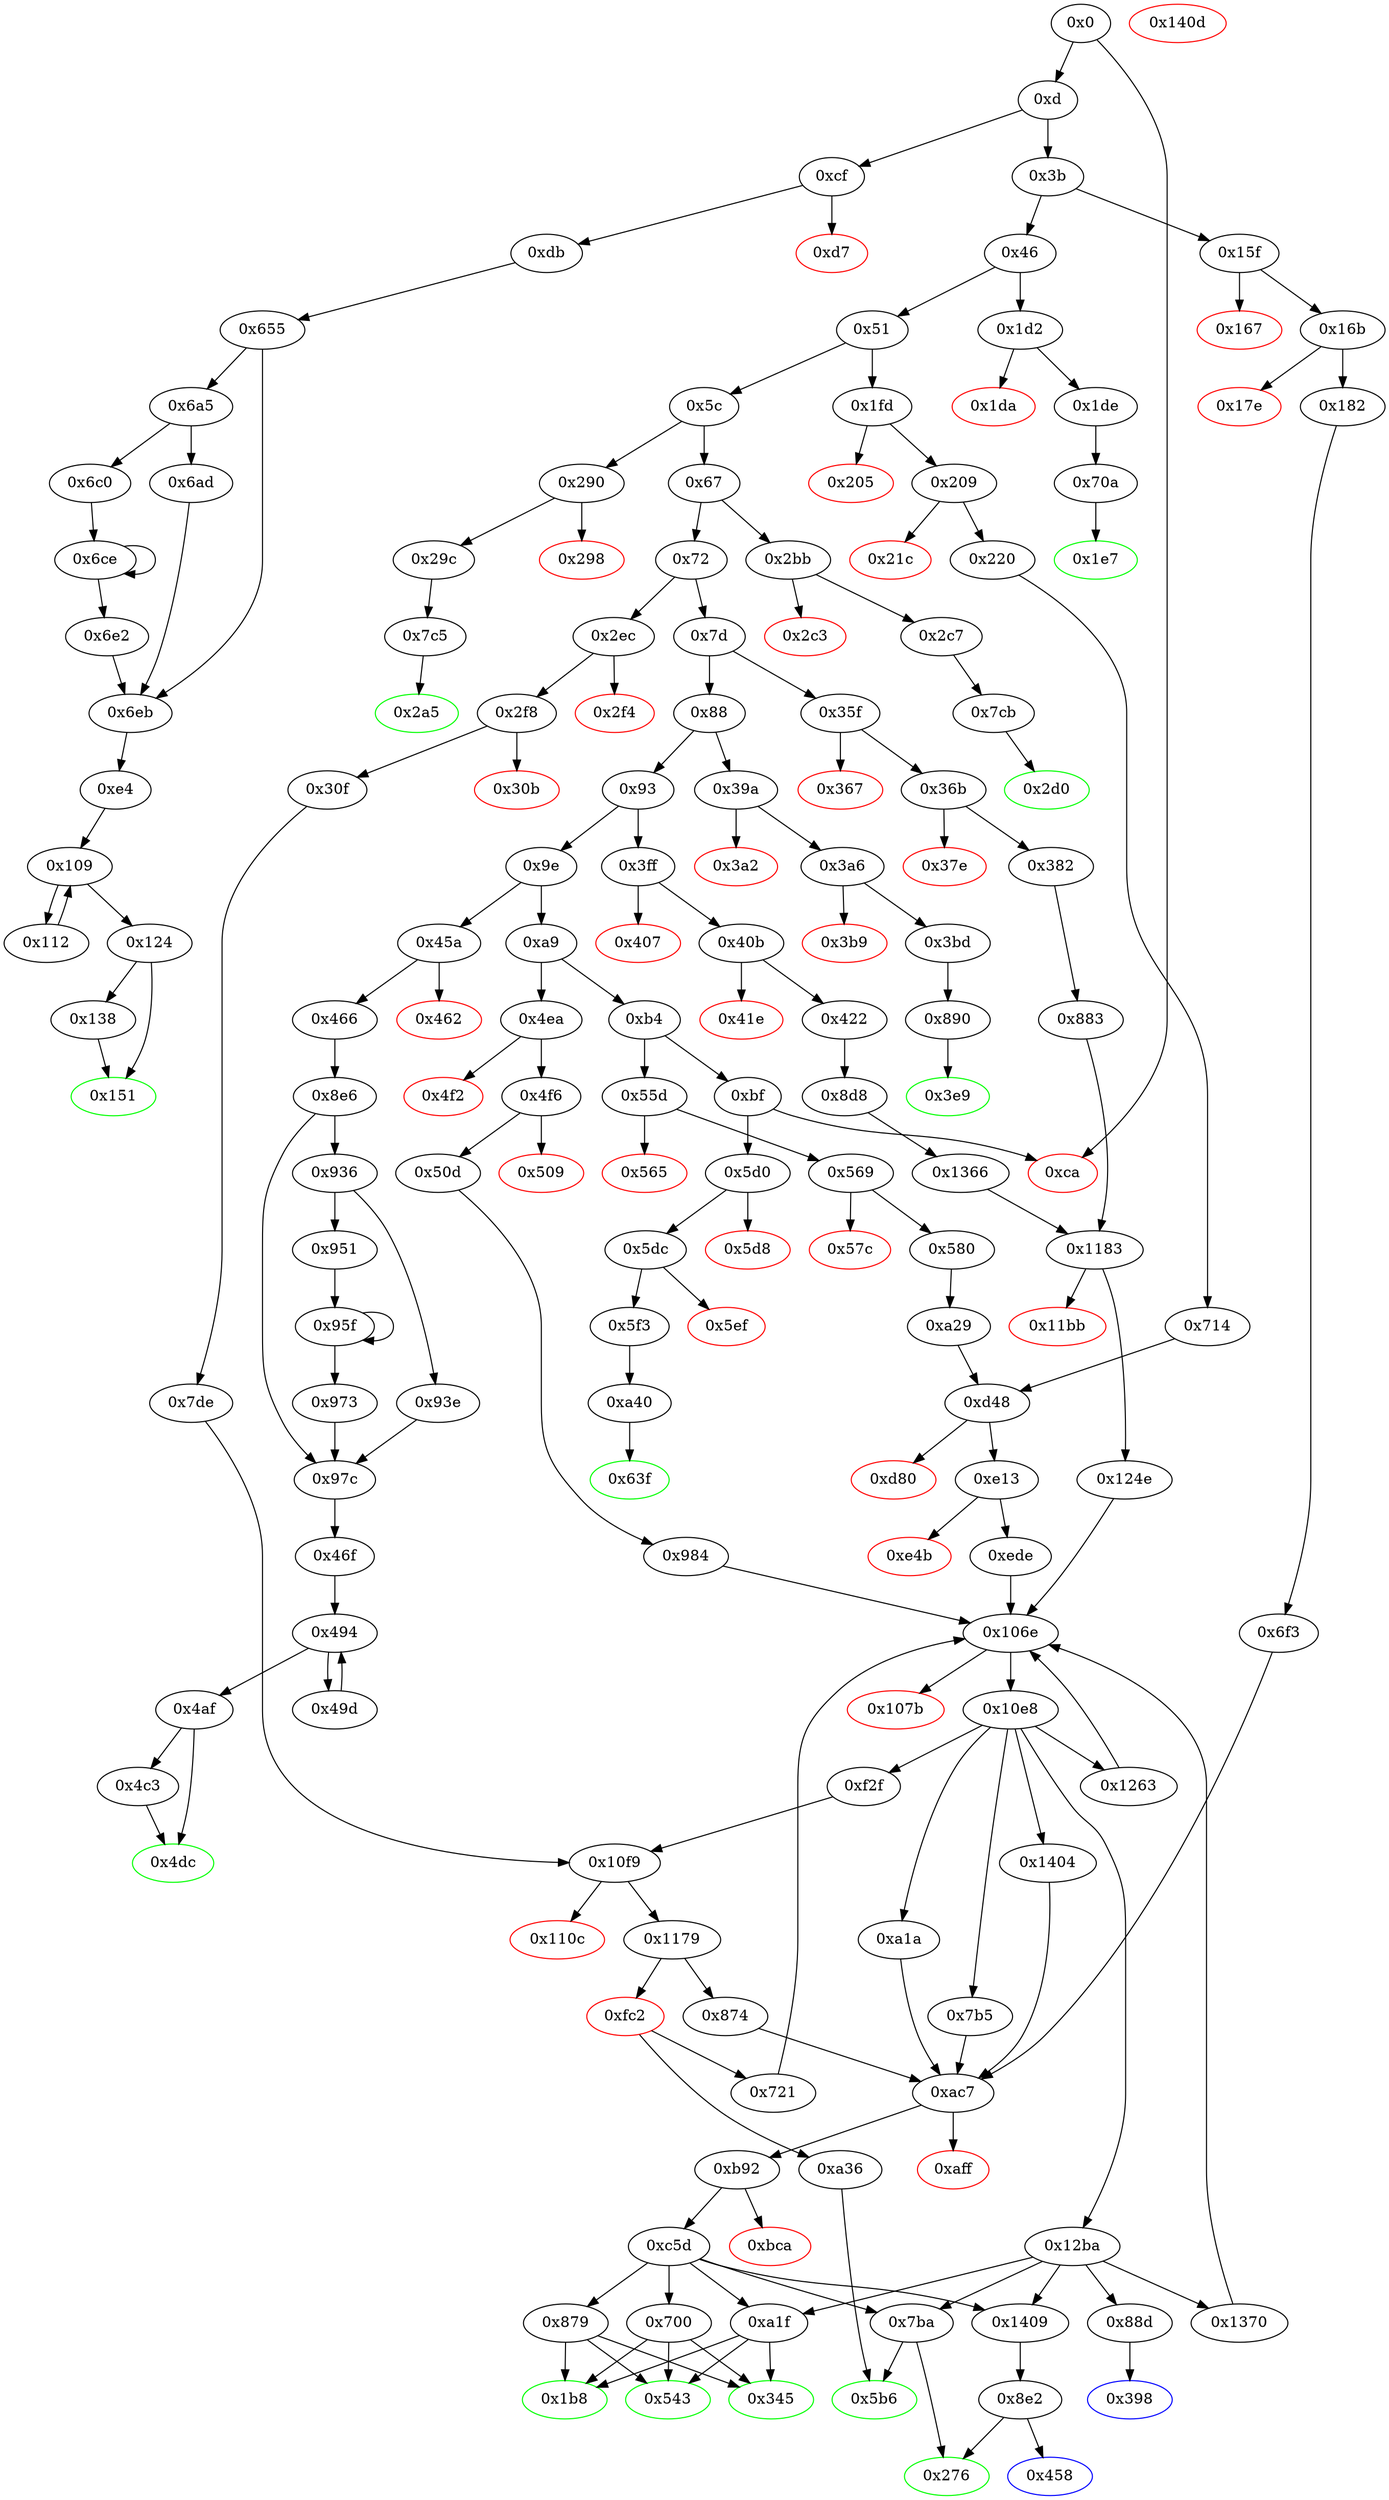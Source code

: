 digraph "" {
"0x3a2" [color=red, fillcolor=white, id="0x3a2", style=filled, tooltip="Block 0x3a2\n[0x3a2:0x3a5]\n---\nPredecessors: [0x39a]\nSuccessors: []\n---\n0x3a2 PUSH1 0x0\n0x3a4 DUP1\n0x3a5 REVERT\n---\n0x3a2: V271 = 0x0\n0x3a5: REVERT 0x0 0x0\n---\nEntry stack: [V9, V268]\nStack pops: 0\nStack additions: []\nExit stack: [V9, V268]\n\nDef sites:\nV9: {0xd.0x2f}\nV268: {0x39a.0x39b}\n"];
"0xa29" [fillcolor=white, id="0xa29", style=filled, tooltip="Block 0xa29\n[0xa29:0xa35]\n---\nPredecessors: [0x580]\nSuccessors: [0xd48]\n---\n0xa29 JUMPDEST\n0xa2a PUSH1 0x0\n0xa2c PUSH2 0xa36\n0xa2f CALLER\n0xa30 DUP5\n0xa31 DUP5\n0xa32 PUSH2 0xd48\n0xa35 JUMP\n---\n0xa29: JUMPDEST \n0xa2a: V733 = 0x0\n0xa2c: V734 = 0xa36\n0xa2f: V735 = CALLER\n0xa32: V736 = 0xd48\n0xa35: JUMP 0xd48\n---\nEntry stack: [V9, 0x5b6, V415, V418]\nStack pops: 2\nStack additions: [S1, S0, 0x0, 0xa36, V735, S1, S0]\nExit stack: [V9, 0x5b6, V415, V418, 0x0, 0xa36, V735, V415, V418]\n\nDef sites:\nV9: {0xd.0x2f}\n0x5b6: {0x569.0x56b}\nV415: {0x580.0x59c}\nV418: {0x580.0x5a6}\n"];
"0x382" [fillcolor=white, id="0x382", style=filled, tooltip="Block 0x382\n[0x382:0x397]\n---\nPredecessors: [0x36b]\nSuccessors: [0x883]\n---\n0x382 JUMPDEST\n0x383 DUP2\n0x384 ADD\n0x385 SWAP1\n0x386 DUP1\n0x387 DUP1\n0x388 CALLDATALOAD\n0x389 SWAP1\n0x38a PUSH1 0x20\n0x38c ADD\n0x38d SWAP1\n0x38e SWAP3\n0x38f SWAP2\n0x390 SWAP1\n0x391 POP\n0x392 POP\n0x393 POP\n0x394 PUSH2 0x883\n0x397 JUMP\n---\n0x382: JUMPDEST \n0x384: V263 = ADD 0x4 V257\n0x388: V264 = CALLDATALOAD 0x4\n0x38a: V265 = 0x20\n0x38c: V266 = ADD 0x20 0x4\n0x394: V267 = 0x883\n0x397: JUMP 0x883\n---\nEntry stack: [V9, 0x398, 0x4, V257]\nStack pops: 2\nStack additions: [V264]\nExit stack: [V9, 0x398, V264]\n\nDef sites:\nV9: {0xd.0x2f}\n0x398: {0x36b.0x36d}\n0x4: {0x36b.0x370}\nV257: {0x36b.0x374}\n"];
"0x6ce" [fillcolor=white, id="0x6ce", style=filled, tooltip="Block 0x6ce\n[0x6ce:0x6e1]\n---\nPredecessors: [0x6c0, 0x6ce]\nSuccessors: [0x6ce, 0x6e2]\n---\n0x6ce JUMPDEST\n0x6cf DUP2\n0x6d0 SLOAD\n0x6d1 DUP2\n0x6d2 MSTORE\n0x6d3 SWAP1\n0x6d4 PUSH1 0x1\n0x6d6 ADD\n0x6d7 SWAP1\n0x6d8 PUSH1 0x20\n0x6da ADD\n0x6db DUP1\n0x6dc DUP4\n0x6dd GT\n0x6de PUSH2 0x6ce\n0x6e1 JUMPI\n---\n0x6ce: JUMPDEST \n0x6d0: V518 = S[S1]\n0x6d2: M[S0] = V518\n0x6d4: V519 = 0x1\n0x6d6: V520 = ADD 0x1 S1\n0x6d8: V521 = 0x20\n0x6da: V522 = ADD 0x20 S0\n0x6dd: V523 = GT V513 V522\n0x6de: V524 = 0x6ce\n0x6e1: JUMPI 0x6ce V523\n---\nEntry stack: [V9, 0xe4, V485, 0x3, V476, V513, S1, S0]\nStack pops: 3\nStack additions: [S2, V520, V522]\nExit stack: [V9, 0xe4, V485, 0x3, V476, V513, V520, V522]\n\nDef sites:\nV9: {0xd.0x2f}\n0xe4: {0xdb.0xdd}\nV485: {0x655.0x67a}\n0x3: {0x655.0x656}\nV476: {0x655.0x66a}\nV513: {0x6c0.0x6c2}\nS1: {0x6c0.0x6cc, 0x6ce.0x6d6}\nS0: {0x655.0x68a, 0x6ce.0x6da}\n"];
"0x565" [color=red, fillcolor=white, id="0x565", style=filled, tooltip="Block 0x565\n[0x565:0x568]\n---\nPredecessors: [0x55d]\nSuccessors: []\n---\n0x565 PUSH1 0x0\n0x567 DUP1\n0x568 REVERT\n---\n0x565: V402 = 0x0\n0x568: REVERT 0x0 0x0\n---\nEntry stack: [V9, V399]\nStack pops: 0\nStack additions: []\nExit stack: [V9, V399]\n\nDef sites:\nV9: {0xd.0x2f}\nV399: {0x55d.0x55e}\n"];
"0x10f9" [fillcolor=white, id="0x10f9", style=filled, tooltip="Block 0x10f9\n[0x10f9:0x110b]\n---\nPredecessors: [0x7de, 0xf2f]\nSuccessors: [0x110c, 0x1179]\n---\n0x10f9 JUMPDEST\n0x10fa PUSH1 0x0\n0x10fc DUP1\n0x10fd DUP3\n0x10fe DUP5\n0x10ff ADD\n0x1100 SWAP1\n0x1101 POP\n0x1102 DUP4\n0x1103 DUP2\n0x1104 LT\n0x1105 ISZERO\n0x1106 ISZERO\n0x1107 ISZERO\n0x1108 PUSH2 0x1179\n0x110b JUMPI\n---\n0x10f9: JUMPDEST \n0x10fa: V1009 = 0x0\n0x10ff: V1010 = ADD S1 S0\n0x1104: V1011 = LT V1010 S1\n0x1105: V1012 = ISZERO V1011\n0x1106: V1013 = ISZERO V1012\n0x1107: V1014 = ISZERO V1013\n0x1108: V1015 = 0x1179\n0x110b: JUMPI 0x1179 V1014\n---\nEntry stack: [V9, S11, S10, S9, S8, S7, S6, S5, S4, S3, {0x874, 0xfc2}, S1, S0]\nStack pops: 2\nStack additions: [S1, S0, 0x0, V1010]\nExit stack: [V9, S11, S10, S9, S8, S7, S6, S5, S4, S3, {0x874, 0xfc2}, S1, S0, 0x0, V1010]\n\nDef sites:\nV9: {0xd.0x2f}\nS11: {0x209.0x20b, 0x40b.0x40d, 0xd.0x2f}\nS10: {0x209.0x20b, 0x220.0x23c, 0x422.0x43e, 0xd.0x2f, 0x569.0x56b}\nS9: {0x2f8.0x2fa, 0x220.0x23c, 0x220.0x25c, 0x580.0x59c, 0x422.0x448, 0x4f6.0x4f8}\nS8: {0x8d8.0x8d9, 0xd.0x2f, 0x50d.0x529, 0x30f.0x32b, 0x220.0x25c, 0x580.0x5a6, 0x220.0x266}\nS7: {0xa29.0xa2a, 0x36b.0x36d, 0x50d.0x533, 0x30f.0x335, 0x220.0x266, 0x422.0x43e, 0x714.0x715}\nS6: {0xa29.0xa2c, 0x714.0x717, 0x7de.0x7df, 0x382.0x388, 0x984.0x985, 0x714.0x715, 0x422.0x448}\nS5: {0x7de.0x7e1, 0x1370.0x1371, 0xa29.0xa2f, 0x721.0x722, 0x220.0x23c, 0x883.0x884, 0x984.0x987, 0x1366.0x1367}\nS4: {0x7de.0x7e4, 0x580.0x59c, 0x36b.0x36d, 0x220.0x23c, 0x220.0x25c, 0x883.0x887, 0x422.0x43e, 0x984.0x98a}\nS3: {0x1370.0x1375, 0x422.0x448, 0x50d.0x529, 0x220.0x266, 0x30f.0x32b, 0x721.0x726, 0x580.0x5a6, 0x382.0x388}\n{0x874, 0xfc2}: {0xf2f.0xf72, 0x7de.0x7e6}\nS1: {0xf2f.0xfb4, 0x7de.0x866}\nS0: {0x1370.0x1375, 0x422.0x448, 0x50d.0x529, 0x220.0x266, 0x30f.0x335, 0x721.0x726, 0x580.0x5a6, 0x382.0x388}\n"];
"0x1263" [fillcolor=white, id="0x1263", style=filled, tooltip="Block 0x1263\n[0x1263:0x12b9]\n---\nPredecessors: [0x10e8]\nSuccessors: [0x106e]\n---\n0x1263 JUMPDEST\n0x1264 PUSH1 0x2\n0x1266 DUP2\n0x1267 SWAP1\n0x1268 SSTORE\n0x1269 POP\n0x126a PUSH2 0x12ba\n0x126d DUP2\n0x126e PUSH1 0x0\n0x1270 DUP1\n0x1271 DUP6\n0x1272 PUSH20 0xffffffffffffffffffffffffffffffffffffffff\n0x1287 AND\n0x1288 PUSH20 0xffffffffffffffffffffffffffffffffffffffff\n0x129d AND\n0x129e DUP2\n0x129f MSTORE\n0x12a0 PUSH1 0x20\n0x12a2 ADD\n0x12a3 SWAP1\n0x12a4 DUP2\n0x12a5 MSTORE\n0x12a6 PUSH1 0x20\n0x12a8 ADD\n0x12a9 PUSH1 0x0\n0x12ab SHA3\n0x12ac SLOAD\n0x12ad PUSH2 0x106e\n0x12b0 SWAP1\n0x12b1 SWAP2\n0x12b2 SWAP1\n0x12b3 PUSH4 0xffffffff\n0x12b8 AND\n0x12b9 JUMP\n---\n0x1263: JUMPDEST \n0x1264: V1069 = 0x2\n0x1268: S[0x2] = V1008\n0x126a: V1070 = 0x12ba\n0x126e: V1071 = 0x0\n0x1272: V1072 = 0xffffffffffffffffffffffffffffffffffffffff\n0x1287: V1073 = AND 0xffffffffffffffffffffffffffffffffffffffff S2\n0x1288: V1074 = 0xffffffffffffffffffffffffffffffffffffffff\n0x129d: V1075 = AND 0xffffffffffffffffffffffffffffffffffffffff V1073\n0x129f: M[0x0] = V1075\n0x12a0: V1076 = 0x20\n0x12a2: V1077 = ADD 0x20 0x0\n0x12a5: M[0x20] = 0x0\n0x12a6: V1078 = 0x20\n0x12a8: V1079 = ADD 0x20 0x20\n0x12a9: V1080 = 0x0\n0x12ab: V1081 = SHA3 0x0 0x40\n0x12ac: V1082 = S[V1081]\n0x12ad: V1083 = 0x106e\n0x12b3: V1084 = 0xffffffff\n0x12b8: V1085 = AND 0xffffffff 0x106e\n0x12b9: JUMP 0x106e\n---\nEntry stack: [V9, S9, S8, S7, S6, S5, S4, S3, S2, S1, V1008]\nStack pops: 3\nStack additions: [S2, S1, 0x12ba, V1082, S1]\nExit stack: [V9, S9, S8, S7, S6, S5, S4, S3, S2, S1, 0x12ba, V1082, S1]\n\nDef sites:\nV9: {0xd.0x2f}\nS9: {0x209.0x20b, 0x40b.0x40d, 0xd.0x2f}\nS8: {0x209.0x20b, 0x220.0x23c, 0x422.0x43e, 0xd.0x2f, 0x569.0x56b}\nS7: {0x569.0x56b, 0xd.0x2f, 0x220.0x25c, 0x220.0x23c, 0x580.0x59c, 0x422.0x448, 0x4f6.0x4f8}\nS6: {0x2f8.0x2fa, 0x8d8.0x8d9, 0x580.0x5a6, 0x50d.0x529, 0x220.0x25c, 0xd.0x2f, 0x220.0x266, 0x580.0x59c}\nS5: {0x714.0x715, 0xa29.0xa2a, 0x36b.0x36d, 0x50d.0x533, 0x220.0x266, 0x30f.0x32b, 0x580.0x5a6, 0x422.0x43e}\nS4: {0x714.0x715, 0x714.0x717, 0x422.0x448, 0xa29.0xa2a, 0xa29.0xa2c, 0x30f.0x335, 0x382.0x388, 0x984.0x985}\nS3: {0xa29.0xa2f, 0x220.0x23c, 0x721.0x722, 0x1370.0x1371, 0x883.0x884, 0x984.0x987, 0x1366.0x1367}\nS2: {0x580.0x59c, 0x714.0x715, 0x569.0x56b, 0xa29.0xa2a, 0x36b.0x36d, 0xd.0x2f, 0x50d.0x533, 0x220.0x266, 0x220.0x25c, 0x220.0x23c, 0x883.0x887, 0x422.0x43e, 0x984.0x98a}\nS1: {0x580.0x5a6, 0x50d.0x529, 0x220.0x266, 0x721.0x726, 0x1370.0x1375, 0x382.0x388, 0x422.0x448}\nV1008: {0x10e8.0x10ed}\n"];
"0x57c" [color=red, fillcolor=white, id="0x57c", style=filled, tooltip="Block 0x57c\n[0x57c:0x57f]\n---\nPredecessors: [0x569]\nSuccessors: []\n---\n0x57c PUSH1 0x0\n0x57e DUP1\n0x57f REVERT\n---\n0x57c: V411 = 0x0\n0x57f: REVERT 0x0 0x0\n---\nEntry stack: [V9, 0x5b6, 0x4, V406]\nStack pops: 0\nStack additions: []\nExit stack: [V9, 0x5b6, 0x4, V406]\n\nDef sites:\nV9: {0xd.0x2f}\n0x5b6: {0x569.0x56b}\n0x4: {0x569.0x56e}\nV406: {0x569.0x572}\n"];
"0xb4" [fillcolor=white, id="0xb4", style=filled, tooltip="Block 0xb4\n[0xb4:0xbe]\n---\nPredecessors: [0xa9]\nSuccessors: [0xbf, 0x55d]\n---\n0xb4 DUP1\n0xb5 PUSH4 0xa9059cbb\n0xba EQ\n0xbb PUSH2 0x55d\n0xbe JUMPI\n---\n0xb5: V46 = 0xa9059cbb\n0xba: V47 = EQ 0xa9059cbb V9\n0xbb: V48 = 0x55d\n0xbe: JUMPI 0x55d V47\n---\nEntry stack: [V9]\nStack pops: 1\nStack additions: [S0]\nExit stack: [V9]\n\nDef sites:\nV9: {0xd.0x2f}\n"];
"0xd7" [color=red, fillcolor=white, id="0xd7", style=filled, tooltip="Block 0xd7\n[0xd7:0xda]\n---\nPredecessors: [0xcf]\nSuccessors: []\n---\n0xd7 PUSH1 0x0\n0xd9 DUP1\n0xda REVERT\n---\n0xd7: V56 = 0x0\n0xda: REVERT 0x0 0x0\n---\nEntry stack: [V9, V53]\nStack pops: 0\nStack additions: []\nExit stack: [V9, V53]\n\nDef sites:\nV9: {0xd.0x2f}\nV53: {0xcf.0xd0}\n"];
"0x46f" [fillcolor=white, id="0x46f", style=filled, tooltip="Block 0x46f\n[0x46f:0x493]\n---\nPredecessors: [0x97c]\nSuccessors: [0x494]\n---\n0x46f JUMPDEST\n0x470 PUSH1 0x40\n0x472 MLOAD\n0x473 DUP1\n0x474 DUP1\n0x475 PUSH1 0x20\n0x477 ADD\n0x478 DUP3\n0x479 DUP2\n0x47a SUB\n0x47b DUP3\n0x47c MSTORE\n0x47d DUP4\n0x47e DUP2\n0x47f DUP2\n0x480 MLOAD\n0x481 DUP2\n0x482 MSTORE\n0x483 PUSH1 0x20\n0x485 ADD\n0x486 SWAP2\n0x487 POP\n0x488 DUP1\n0x489 MLOAD\n0x48a SWAP1\n0x48b PUSH1 0x20\n0x48d ADD\n0x48e SWAP1\n0x48f DUP1\n0x490 DUP4\n0x491 DUP4\n0x492 PUSH1 0x0\n---\n0x46f: JUMPDEST \n0x470: V324 = 0x40\n0x472: V325 = M[0x40]\n0x475: V326 = 0x20\n0x477: V327 = ADD 0x20 V325\n0x47a: V328 = SUB V327 V325\n0x47c: M[V325] = V328\n0x480: V329 = M[V655]\n0x482: M[V327] = V329\n0x483: V330 = 0x20\n0x485: V331 = ADD 0x20 V327\n0x489: V332 = M[V655]\n0x48b: V333 = 0x20\n0x48d: V334 = ADD 0x20 V655\n0x492: V335 = 0x0\n---\nEntry stack: [V9, 0x46f, V655]\nStack pops: 1\nStack additions: [S0, V325, V325, V331, V334, V332, V332, V331, V334, 0x0]\nExit stack: [V9, 0x46f, V655, V325, V325, V331, V334, V332, V332, V331, V334, 0x0]\n\nDef sites:\nV9: {0xd.0x2f}\n0x46f: {0x466.0x468}\nV655: {0x8e6.0x90b}\n"];
"0x973" [fillcolor=white, id="0x973", style=filled, tooltip="Block 0x973\n[0x973:0x97b]\n---\nPredecessors: [0x95f]\nSuccessors: [0x97c]\n---\n0x973 DUP3\n0x974 SWAP1\n0x975 SUB\n0x976 PUSH1 0x1f\n0x978 AND\n0x979 DUP3\n0x97a ADD\n0x97b SWAP2\n---\n0x975: V695 = SUB V692 V683\n0x976: V696 = 0x1f\n0x978: V697 = AND 0x1f V695\n0x97a: V698 = ADD V683 V697\n---\nEntry stack: [V9, 0x46f, V655, 0x4, V646, V683, V690, V692]\nStack pops: 3\nStack additions: [V698, S1, S2]\nExit stack: [V9, 0x46f, V655, 0x4, V646, V698, V690, V683]\n\nDef sites:\nV9: {0xd.0x2f}\n0x46f: {0x466.0x468}\nV655: {0x8e6.0x90b}\n0x4: {0x8e6.0x8e7}\nV646: {0x8e6.0x8fb}\nV683: {0x951.0x953}\nV690: {0x95f.0x967}\nV692: {0x95f.0x96b}\n"];
"0x4f2" [color=red, fillcolor=white, id="0x4f2", style=filled, tooltip="Block 0x4f2\n[0x4f2:0x4f5]\n---\nPredecessors: [0x4ea]\nSuccessors: []\n---\n0x4f2 PUSH1 0x0\n0x4f4 DUP1\n0x4f5 REVERT\n---\n0x4f2: V368 = 0x0\n0x4f5: REVERT 0x0 0x0\n---\nEntry stack: [V9, V365]\nStack pops: 0\nStack additions: []\nExit stack: [V9, V365]\n\nDef sites:\nV9: {0xd.0x2f}\nV365: {0x4ea.0x4eb}\n"];
"0x655" [fillcolor=white, id="0x655", style=filled, tooltip="Block 0x655\n[0x655:0x6a4]\n---\nPredecessors: [0xdb]\nSuccessors: [0x6a5, 0x6eb]\n---\n0x655 JUMPDEST\n0x656 PUSH1 0x3\n0x658 DUP1\n0x659 SLOAD\n0x65a PUSH1 0x1\n0x65c DUP2\n0x65d PUSH1 0x1\n0x65f AND\n0x660 ISZERO\n0x661 PUSH2 0x100\n0x664 MUL\n0x665 SUB\n0x666 AND\n0x667 PUSH1 0x2\n0x669 SWAP1\n0x66a DIV\n0x66b DUP1\n0x66c PUSH1 0x1f\n0x66e ADD\n0x66f PUSH1 0x20\n0x671 DUP1\n0x672 SWAP2\n0x673 DIV\n0x674 MUL\n0x675 PUSH1 0x20\n0x677 ADD\n0x678 PUSH1 0x40\n0x67a MLOAD\n0x67b SWAP1\n0x67c DUP2\n0x67d ADD\n0x67e PUSH1 0x40\n0x680 MSTORE\n0x681 DUP1\n0x682 SWAP3\n0x683 SWAP2\n0x684 SWAP1\n0x685 DUP2\n0x686 DUP2\n0x687 MSTORE\n0x688 PUSH1 0x20\n0x68a ADD\n0x68b DUP3\n0x68c DUP1\n0x68d SLOAD\n0x68e PUSH1 0x1\n0x690 DUP2\n0x691 PUSH1 0x1\n0x693 AND\n0x694 ISZERO\n0x695 PUSH2 0x100\n0x698 MUL\n0x699 SUB\n0x69a AND\n0x69b PUSH1 0x2\n0x69d SWAP1\n0x69e DIV\n0x69f DUP1\n0x6a0 ISZERO\n0x6a1 PUSH2 0x6eb\n0x6a4 JUMPI\n---\n0x655: JUMPDEST \n0x656: V465 = 0x3\n0x659: V466 = S[0x3]\n0x65a: V467 = 0x1\n0x65d: V468 = 0x1\n0x65f: V469 = AND 0x1 V466\n0x660: V470 = ISZERO V469\n0x661: V471 = 0x100\n0x664: V472 = MUL 0x100 V470\n0x665: V473 = SUB V472 0x1\n0x666: V474 = AND V473 V466\n0x667: V475 = 0x2\n0x66a: V476 = DIV V474 0x2\n0x66c: V477 = 0x1f\n0x66e: V478 = ADD 0x1f V476\n0x66f: V479 = 0x20\n0x673: V480 = DIV V478 0x20\n0x674: V481 = MUL V480 0x20\n0x675: V482 = 0x20\n0x677: V483 = ADD 0x20 V481\n0x678: V484 = 0x40\n0x67a: V485 = M[0x40]\n0x67d: V486 = ADD V485 V483\n0x67e: V487 = 0x40\n0x680: M[0x40] = V486\n0x687: M[V485] = V476\n0x688: V488 = 0x20\n0x68a: V489 = ADD 0x20 V485\n0x68d: V490 = S[0x3]\n0x68e: V491 = 0x1\n0x691: V492 = 0x1\n0x693: V493 = AND 0x1 V490\n0x694: V494 = ISZERO V493\n0x695: V495 = 0x100\n0x698: V496 = MUL 0x100 V494\n0x699: V497 = SUB V496 0x1\n0x69a: V498 = AND V497 V490\n0x69b: V499 = 0x2\n0x69e: V500 = DIV V498 0x2\n0x6a0: V501 = ISZERO V500\n0x6a1: V502 = 0x6eb\n0x6a4: JUMPI 0x6eb V501\n---\nEntry stack: [V9, 0xe4]\nStack pops: 0\nStack additions: [V485, 0x3, V476, V489, 0x3, V500]\nExit stack: [V9, 0xe4, V485, 0x3, V476, V489, 0x3, V500]\n\nDef sites:\nV9: {0xd.0x2f}\n0xe4: {0xdb.0xdd}\n"];
"0x1b8" [color=green, fillcolor=white, id="0x1b8", style=filled, tooltip="Block 0x1b8\n[0x1b8:0x1d1]\n---\nPredecessors: [0x700, 0x879, 0xa1f]\nSuccessors: []\n---\n0x1b8 JUMPDEST\n0x1b9 PUSH1 0x40\n0x1bb MLOAD\n0x1bc DUP1\n0x1bd DUP3\n0x1be ISZERO\n0x1bf ISZERO\n0x1c0 ISZERO\n0x1c1 ISZERO\n0x1c2 DUP2\n0x1c3 MSTORE\n0x1c4 PUSH1 0x20\n0x1c6 ADD\n0x1c7 SWAP2\n0x1c8 POP\n0x1c9 POP\n0x1ca PUSH1 0x40\n0x1cc MLOAD\n0x1cd DUP1\n0x1ce SWAP2\n0x1cf SUB\n0x1d0 SWAP1\n0x1d1 RETURN\n---\n0x1b8: JUMPDEST \n0x1b9: V123 = 0x40\n0x1bb: V124 = M[0x40]\n0x1be: V125 = ISZERO 0x1\n0x1bf: V126 = ISZERO 0x0\n0x1c0: V127 = ISZERO 0x1\n0x1c1: V128 = ISZERO 0x0\n0x1c3: M[V124] = 0x1\n0x1c4: V129 = 0x20\n0x1c6: V130 = ADD 0x20 V124\n0x1ca: V131 = 0x40\n0x1cc: V132 = M[0x40]\n0x1cf: V133 = SUB V130 V132\n0x1d1: RETURN V132 V133\n---\nEntry stack: [V9, S2, S1, 0x1]\nStack pops: 1\nStack additions: []\nExit stack: [V9, S2, S1]\n\nDef sites:\nV9: {0xd.0x2f}\nS2: {0x40b.0x40d, 0xd.0x2f}\nS1: {0x209.0x20b, 0x422.0x43e, 0xd.0x2f}\n0x1: {0x700.0x701}\n"];
"0x72" [fillcolor=white, id="0x72", style=filled, tooltip="Block 0x72\n[0x72:0x7c]\n---\nPredecessors: [0x67]\nSuccessors: [0x7d, 0x2ec]\n---\n0x72 DUP1\n0x73 PUSH4 0x39509351\n0x78 EQ\n0x79 PUSH2 0x2ec\n0x7c JUMPI\n---\n0x73: V28 = 0x39509351\n0x78: V29 = EQ 0x39509351 V9\n0x79: V30 = 0x2ec\n0x7c: JUMPI 0x2ec V29\n---\nEntry stack: [V9]\nStack pops: 1\nStack additions: [S0]\nExit stack: [V9]\n\nDef sites:\nV9: {0xd.0x2f}\n"];
"0x2ec" [fillcolor=white, id="0x2ec", style=filled, tooltip="Block 0x2ec\n[0x2ec:0x2f3]\n---\nPredecessors: [0x72]\nSuccessors: [0x2f4, 0x2f8]\n---\n0x2ec JUMPDEST\n0x2ed CALLVALUE\n0x2ee DUP1\n0x2ef ISZERO\n0x2f0 PUSH2 0x2f8\n0x2f3 JUMPI\n---\n0x2ec: JUMPDEST \n0x2ed: V216 = CALLVALUE\n0x2ef: V217 = ISZERO V216\n0x2f0: V218 = 0x2f8\n0x2f3: JUMPI 0x2f8 V217\n---\nEntry stack: [V9]\nStack pops: 0\nStack additions: [V216]\nExit stack: [V9, V216]\n\nDef sites:\nV9: {0xd.0x2f}\n"];
"0x936" [fillcolor=white, id="0x936", style=filled, tooltip="Block 0x936\n[0x936:0x93d]\n---\nPredecessors: [0x8e6]\nSuccessors: [0x93e, 0x951]\n---\n0x936 DUP1\n0x937 PUSH1 0x1f\n0x939 LT\n0x93a PUSH2 0x951\n0x93d JUMPI\n---\n0x937: V673 = 0x1f\n0x939: V674 = LT 0x1f V670\n0x93a: V675 = 0x951\n0x93d: JUMPI 0x951 V674\n---\nEntry stack: [V9, 0x46f, V655, 0x4, V646, V659, 0x4, V670]\nStack pops: 1\nStack additions: [S0]\nExit stack: [V9, 0x46f, V655, 0x4, V646, V659, 0x4, V670]\n\nDef sites:\nV9: {0xd.0x2f}\n0x46f: {0x466.0x468}\nV655: {0x8e6.0x90b}\n0x4: {0x8e6.0x8e7}\nV646: {0x8e6.0x8fb}\nV659: {0x8e6.0x91b}\n0x4: {0x8e6.0x8e7}\nV670: {0x8e6.0x92f}\n"];
"0x88" [fillcolor=white, id="0x88", style=filled, tooltip="Block 0x88\n[0x88:0x92]\n---\nPredecessors: [0x7d]\nSuccessors: [0x93, 0x39a]\n---\n0x88 DUP1\n0x89 PUSH4 0x70a08231\n0x8e EQ\n0x8f PUSH2 0x39a\n0x92 JUMPI\n---\n0x89: V34 = 0x70a08231\n0x8e: V35 = EQ 0x70a08231 V9\n0x8f: V36 = 0x39a\n0x92: JUMPI 0x39a V35\n---\nEntry stack: [V9]\nStack pops: 1\nStack additions: [S0]\nExit stack: [V9]\n\nDef sites:\nV9: {0xd.0x2f}\n"];
"0x466" [fillcolor=white, id="0x466", style=filled, tooltip="Block 0x466\n[0x466:0x46e]\n---\nPredecessors: [0x45a]\nSuccessors: [0x8e6]\n---\n0x466 JUMPDEST\n0x467 POP\n0x468 PUSH2 0x46f\n0x46b PUSH2 0x8e6\n0x46e JUMP\n---\n0x466: JUMPDEST \n0x468: V322 = 0x46f\n0x46b: V323 = 0x8e6\n0x46e: JUMP 0x8e6\n---\nEntry stack: [V9, V318]\nStack pops: 1\nStack additions: [0x46f]\nExit stack: [V9, 0x46f]\n\nDef sites:\nV9: {0xd.0x2f}\nV318: {0x45a.0x45b}\n"];
"0x5ef" [color=red, fillcolor=white, id="0x5ef", style=filled, tooltip="Block 0x5ef\n[0x5ef:0x5f2]\n---\nPredecessors: [0x5dc]\nSuccessors: []\n---\n0x5ef PUSH1 0x0\n0x5f1 DUP1\n0x5f2 REVERT\n---\n0x5ef: V445 = 0x0\n0x5f2: REVERT 0x0 0x0\n---\nEntry stack: [V9, 0x63f, 0x4, V440]\nStack pops: 0\nStack additions: []\nExit stack: [V9, 0x63f, 0x4, V440]\n\nDef sites:\nV9: {0xd.0x2f}\n0x63f: {0x5dc.0x5de}\n0x4: {0x5dc.0x5e1}\nV440: {0x5dc.0x5e5}\n"];
"0x3b" [fillcolor=white, id="0x3b", style=filled, tooltip="Block 0x3b\n[0x3b:0x45]\n---\nPredecessors: [0xd]\nSuccessors: [0x46, 0x15f]\n---\n0x3b DUP1\n0x3c PUSH4 0x95ea7b3\n0x41 EQ\n0x42 PUSH2 0x15f\n0x45 JUMPI\n---\n0x3c: V13 = 0x95ea7b3\n0x41: V14 = EQ 0x95ea7b3 V9\n0x42: V15 = 0x15f\n0x45: JUMPI 0x15f V14\n---\nEntry stack: [V9]\nStack pops: 1\nStack additions: [S0]\nExit stack: [V9]\n\nDef sites:\nV9: {0xd.0x2f}\n"];
"0xac7" [fillcolor=white, id="0xac7", style=filled, tooltip="Block 0xac7\n[0xac7:0xafe]\n---\nPredecessors: [0x6f3, 0x7b5, 0x874, 0xa1a, 0x1404]\nSuccessors: [0xaff, 0xb92]\n---\n0xac7 JUMPDEST\n0xac8 PUSH1 0x0\n0xaca PUSH20 0xffffffffffffffffffffffffffffffffffffffff\n0xadf AND\n0xae0 DUP4\n0xae1 PUSH20 0xffffffffffffffffffffffffffffffffffffffff\n0xaf6 AND\n0xaf7 EQ\n0xaf8 ISZERO\n0xaf9 ISZERO\n0xafa ISZERO\n0xafb PUSH2 0xb92\n0xafe JUMPI\n---\n0xac7: JUMPDEST \n0xac8: V763 = 0x0\n0xaca: V764 = 0xffffffffffffffffffffffffffffffffffffffff\n0xadf: V765 = AND 0xffffffffffffffffffffffffffffffffffffffff 0x0\n0xae1: V766 = 0xffffffffffffffffffffffffffffffffffffffff\n0xaf6: V767 = AND 0xffffffffffffffffffffffffffffffffffffffff S2\n0xaf7: V768 = EQ V767 0x0\n0xaf8: V769 = ISZERO V768\n0xaf9: V770 = ISZERO V769\n0xafa: V771 = ISZERO V770\n0xafb: V772 = 0xb92\n0xafe: JUMPI 0xb92 V771\n---\nEntry stack: [V9, S9, S8, S7, S6, S5, S4, S3, S2, S1, S0]\nStack pops: 3\nStack additions: [S2, S1, S0]\nExit stack: [V9, S9, S8, S7, S6, S5, S4, S3, S2, S1, S0]\n\nDef sites:\nV9: {0xd.0x2f}\nS9: {0x209.0x20b, 0x40b.0x40d, 0xd.0x2f}\nS8: {0x209.0x20b, 0x220.0x23c, 0x422.0x43e, 0xd.0x2f, 0x569.0x56b}\nS7: {0x2f8.0x2fa, 0x16b.0x16d, 0x220.0x23c, 0x220.0x25c, 0x580.0x59c, 0x422.0x448, 0x4f6.0x4f8}\nS6: {0x8d8.0x8d9, 0x580.0x5a6, 0xd.0x2f, 0x50d.0x529, 0x30f.0x32b, 0x220.0x266, 0x220.0x25c, 0x182.0x19e}\nS5: {0x714.0x715, 0x422.0x43e, 0xa29.0xa2a, 0x36b.0x36d, 0x50d.0x533, 0x30f.0x335, 0x220.0x266, 0x182.0x1a8}\nS4: {0x7de.0x7df, 0x6f3.0x6f4, 0x714.0x717, 0x714.0x715, 0x422.0x448, 0xa29.0xa2c, 0x382.0x388, 0x984.0x985}\nS3: {0x7de.0x7e1, 0x1370.0x1371, 0x6f3.0x6f6, 0xa29.0xa2f, 0x721.0x722, 0x220.0x23c, 0x883.0x884, 0x984.0x987, 0x1366.0x1367}\nS2: {0x7de.0x7e4, 0x580.0x59c, 0x6f3.0x6f9, 0x36b.0x36d, 0x220.0x23c, 0x220.0x25c, 0x883.0x887, 0x422.0x43e, 0x984.0x98a}\nS1: {0x382.0x388, 0x1370.0x1375, 0x422.0x448, 0x50d.0x529, 0x220.0x266, 0x30f.0x32b, 0x721.0x726, 0x580.0x5a6, 0x182.0x19e}\nS0: {0x10e8.0x10ed, 0x10f9_0xf2f_0x714.0x10ff, 0x10f9_0x7de.0x10ff, 0x10f9_0xf2f_0xa29.0x10ff, 0x182.0x1a8}\n"];
"0x9e" [fillcolor=white, id="0x9e", style=filled, tooltip="Block 0x9e\n[0x9e:0xa8]\n---\nPredecessors: [0x93]\nSuccessors: [0xa9, 0x45a]\n---\n0x9e DUP1\n0x9f PUSH4 0x95d89b41\n0xa4 EQ\n0xa5 PUSH2 0x45a\n0xa8 JUMPI\n---\n0x9f: V40 = 0x95d89b41\n0xa4: V41 = EQ 0x95d89b41 V9\n0xa5: V42 = 0x45a\n0xa8: JUMPI 0x45a V41\n---\nEntry stack: [V9]\nStack pops: 1\nStack additions: [S0]\nExit stack: [V9]\n\nDef sites:\nV9: {0xd.0x2f}\n"];
"0x110c" [color=red, fillcolor=white, id="0x110c", style=filled, tooltip="Block 0x110c\n[0x110c:0x1178]\n---\nPredecessors: [0x10f9]\nSuccessors: []\n---\n0x110c PUSH1 0x40\n0x110e MLOAD\n0x110f PUSH32 0x8c379a000000000000000000000000000000000000000000000000000000000\n0x1130 DUP2\n0x1131 MSTORE\n0x1132 PUSH1 0x4\n0x1134 ADD\n0x1135 DUP1\n0x1136 DUP1\n0x1137 PUSH1 0x20\n0x1139 ADD\n0x113a DUP3\n0x113b DUP2\n0x113c SUB\n0x113d DUP3\n0x113e MSTORE\n0x113f PUSH1 0x1b\n0x1141 DUP2\n0x1142 MSTORE\n0x1143 PUSH1 0x20\n0x1145 ADD\n0x1146 DUP1\n0x1147 PUSH32 0x536166654d6174683a206164646974696f6e206f766572666c6f770000000000\n0x1168 DUP2\n0x1169 MSTORE\n0x116a POP\n0x116b PUSH1 0x20\n0x116d ADD\n0x116e SWAP2\n0x116f POP\n0x1170 POP\n0x1171 PUSH1 0x40\n0x1173 MLOAD\n0x1174 DUP1\n0x1175 SWAP2\n0x1176 SUB\n0x1177 SWAP1\n0x1178 REVERT\n---\n0x110c: V1016 = 0x40\n0x110e: V1017 = M[0x40]\n0x110f: V1018 = 0x8c379a000000000000000000000000000000000000000000000000000000000\n0x1131: M[V1017] = 0x8c379a000000000000000000000000000000000000000000000000000000000\n0x1132: V1019 = 0x4\n0x1134: V1020 = ADD 0x4 V1017\n0x1137: V1021 = 0x20\n0x1139: V1022 = ADD 0x20 V1020\n0x113c: V1023 = SUB V1022 V1020\n0x113e: M[V1020] = V1023\n0x113f: V1024 = 0x1b\n0x1142: M[V1022] = 0x1b\n0x1143: V1025 = 0x20\n0x1145: V1026 = ADD 0x20 V1022\n0x1147: V1027 = 0x536166654d6174683a206164646974696f6e206f766572666c6f770000000000\n0x1169: M[V1026] = 0x536166654d6174683a206164646974696f6e206f766572666c6f770000000000\n0x116b: V1028 = 0x20\n0x116d: V1029 = ADD 0x20 V1026\n0x1171: V1030 = 0x40\n0x1173: V1031 = M[0x40]\n0x1176: V1032 = SUB V1029 V1031\n0x1178: REVERT V1031 V1032\n---\nEntry stack: [V9, S13, S12, S11, S10, S9, {0x0, 0x721, 0xa36}, S7, S6, S5, {0x874, 0xfc2}, S3, S2, 0x0, V1010]\nStack pops: 0\nStack additions: []\nExit stack: [V9, S13, S12, S11, S10, S9, {0x0, 0x721, 0xa36}, S7, S6, S5, {0x874, 0xfc2}, S3, S2, 0x0, V1010]\n\nDef sites:\nV9: {0xd.0x2f}\nS13: {0x209.0x20b, 0xd.0x2f}\nS12: {0x569.0x56b, 0x220.0x23c, 0xd.0x2f}\nS11: {0x580.0x59c, 0x2f8.0x2fa, 0x220.0x25c}\nS10: {0x580.0x5a6, 0x220.0x266, 0x30f.0x32b}\nS9: {0xa29.0xa2a, 0x714.0x715, 0x30f.0x335}\n{0x0, 0x721, 0xa36}: {0xa29.0xa2c, 0x714.0x717, 0x7de.0x7df}\nS7: {0xa29.0xa2f, 0x220.0x23c, 0x7de.0x7e1}\nS6: {0x580.0x59c, 0x220.0x25c, 0x7de.0x7e4}\nS5: {0x580.0x5a6, 0x220.0x266, 0x30f.0x32b}\n{0x874, 0xfc2}: {0xf2f_0x714.0xf72, 0xf2f_0xa29.0xf72, 0x7de.0x7e6}\nS3: {0xf2f_0x714.0xfb4, 0xf2f_0xa29.0xfb4, 0x7de.0x866}\nS2: {0x580.0x5a6, 0x220.0x266, 0x30f.0x335}\n0x0: {0x10f9.0x10fa}\nV1010: {0x10f9.0x10ff}\n"];
"0x30f" [fillcolor=white, id="0x30f", style=filled, tooltip="Block 0x30f\n[0x30f:0x344]\n---\nPredecessors: [0x2f8]\nSuccessors: [0x7de]\n---\n0x30f JUMPDEST\n0x310 DUP2\n0x311 ADD\n0x312 SWAP1\n0x313 DUP1\n0x314 DUP1\n0x315 CALLDATALOAD\n0x316 PUSH20 0xffffffffffffffffffffffffffffffffffffffff\n0x32b AND\n0x32c SWAP1\n0x32d PUSH1 0x20\n0x32f ADD\n0x330 SWAP1\n0x331 SWAP3\n0x332 SWAP2\n0x333 SWAP1\n0x334 DUP1\n0x335 CALLDATALOAD\n0x336 SWAP1\n0x337 PUSH1 0x20\n0x339 ADD\n0x33a SWAP1\n0x33b SWAP3\n0x33c SWAP2\n0x33d SWAP1\n0x33e POP\n0x33f POP\n0x340 POP\n0x341 PUSH2 0x7de\n0x344 JUMP\n---\n0x30f: JUMPDEST \n0x311: V229 = ADD 0x4 V223\n0x315: V230 = CALLDATALOAD 0x4\n0x316: V231 = 0xffffffffffffffffffffffffffffffffffffffff\n0x32b: V232 = AND 0xffffffffffffffffffffffffffffffffffffffff V230\n0x32d: V233 = 0x20\n0x32f: V234 = ADD 0x20 0x4\n0x335: V235 = CALLDATALOAD 0x24\n0x337: V236 = 0x20\n0x339: V237 = ADD 0x20 0x24\n0x341: V238 = 0x7de\n0x344: JUMP 0x7de\n---\nEntry stack: [V9, 0x345, 0x4, V223]\nStack pops: 2\nStack additions: [V232, V235]\nExit stack: [V9, 0x345, V232, V235]\n\nDef sites:\nV9: {0xd.0x2f}\n0x345: {0x2f8.0x2fa}\n0x4: {0x2f8.0x2fd}\nV223: {0x2f8.0x301}\n"];
"0x205" [color=red, fillcolor=white, id="0x205", style=filled, tooltip="Block 0x205\n[0x205:0x208]\n---\nPredecessors: [0x1fd]\nSuccessors: []\n---\n0x205 PUSH1 0x0\n0x207 DUP1\n0x208 REVERT\n---\n0x205: V150 = 0x0\n0x208: REVERT 0x0 0x0\n---\nEntry stack: [V9, V147]\nStack pops: 0\nStack additions: []\nExit stack: [V9, V147]\n\nDef sites:\nV9: {0xd.0x2f}\nV147: {0x1fd.0x1fe}\n"];
"0x37e" [color=red, fillcolor=white, id="0x37e", style=filled, tooltip="Block 0x37e\n[0x37e:0x381]\n---\nPredecessors: [0x36b]\nSuccessors: []\n---\n0x37e PUSH1 0x0\n0x380 DUP1\n0x381 REVERT\n---\n0x37e: V262 = 0x0\n0x381: REVERT 0x0 0x0\n---\nEntry stack: [V9, 0x398, 0x4, V257]\nStack pops: 0\nStack additions: []\nExit stack: [V9, 0x398, 0x4, V257]\n\nDef sites:\nV9: {0xd.0x2f}\n0x398: {0x36b.0x36d}\n0x4: {0x36b.0x370}\nV257: {0x36b.0x374}\n"];
"0x93" [fillcolor=white, id="0x93", style=filled, tooltip="Block 0x93\n[0x93:0x9d]\n---\nPredecessors: [0x88]\nSuccessors: [0x9e, 0x3ff]\n---\n0x93 DUP1\n0x94 PUSH4 0x79cc6790\n0x99 EQ\n0x9a PUSH2 0x3ff\n0x9d JUMPI\n---\n0x94: V37 = 0x79cc6790\n0x99: V38 = EQ 0x79cc6790 V9\n0x9a: V39 = 0x3ff\n0x9d: JUMPI 0x3ff V38\n---\nEntry stack: [V9]\nStack pops: 1\nStack additions: [S0]\nExit stack: [V9]\n\nDef sites:\nV9: {0xd.0x2f}\n"];
"0x290" [fillcolor=white, id="0x290", style=filled, tooltip="Block 0x290\n[0x290:0x297]\n---\nPredecessors: [0x5c]\nSuccessors: [0x298, 0x29c]\n---\n0x290 JUMPDEST\n0x291 CALLVALUE\n0x292 DUP1\n0x293 ISZERO\n0x294 PUSH2 0x29c\n0x297 JUMPI\n---\n0x290: JUMPDEST \n0x291: V186 = CALLVALUE\n0x293: V187 = ISZERO V186\n0x294: V188 = 0x29c\n0x297: JUMPI 0x29c V187\n---\nEntry stack: [V9]\nStack pops: 0\nStack additions: [V186]\nExit stack: [V9, V186]\n\nDef sites:\nV9: {0xd.0x2f}\n"];
"0xaff" [color=red, fillcolor=white, id="0xaff", style=filled, tooltip="Block 0xaff\n[0xaff:0xb91]\n---\nPredecessors: [0xac7]\nSuccessors: []\n---\n0xaff PUSH1 0x40\n0xb01 MLOAD\n0xb02 PUSH32 0x8c379a000000000000000000000000000000000000000000000000000000000\n0xb23 DUP2\n0xb24 MSTORE\n0xb25 PUSH1 0x4\n0xb27 ADD\n0xb28 DUP1\n0xb29 DUP1\n0xb2a PUSH1 0x20\n0xb2c ADD\n0xb2d DUP3\n0xb2e DUP2\n0xb2f SUB\n0xb30 DUP3\n0xb31 MSTORE\n0xb32 PUSH1 0x24\n0xb34 DUP2\n0xb35 MSTORE\n0xb36 PUSH1 0x20\n0xb38 ADD\n0xb39 DUP1\n0xb3a PUSH32 0x45524332303a20617070726f76652066726f6d20746865207a65726f20616464\n0xb5b DUP2\n0xb5c MSTORE\n0xb5d PUSH1 0x20\n0xb5f ADD\n0xb60 PUSH32 0x7265737300000000000000000000000000000000000000000000000000000000\n0xb81 DUP2\n0xb82 MSTORE\n0xb83 POP\n0xb84 PUSH1 0x40\n0xb86 ADD\n0xb87 SWAP2\n0xb88 POP\n0xb89 POP\n0xb8a PUSH1 0x40\n0xb8c MLOAD\n0xb8d DUP1\n0xb8e SWAP2\n0xb8f SUB\n0xb90 SWAP1\n0xb91 REVERT\n---\n0xaff: V773 = 0x40\n0xb01: V774 = M[0x40]\n0xb02: V775 = 0x8c379a000000000000000000000000000000000000000000000000000000000\n0xb24: M[V774] = 0x8c379a000000000000000000000000000000000000000000000000000000000\n0xb25: V776 = 0x4\n0xb27: V777 = ADD 0x4 V774\n0xb2a: V778 = 0x20\n0xb2c: V779 = ADD 0x20 V777\n0xb2f: V780 = SUB V779 V777\n0xb31: M[V777] = V780\n0xb32: V781 = 0x24\n0xb35: M[V779] = 0x24\n0xb36: V782 = 0x20\n0xb38: V783 = ADD 0x20 V779\n0xb3a: V784 = 0x45524332303a20617070726f76652066726f6d20746865207a65726f20616464\n0xb5c: M[V783] = 0x45524332303a20617070726f76652066726f6d20746865207a65726f20616464\n0xb5d: V785 = 0x20\n0xb5f: V786 = ADD 0x20 V783\n0xb60: V787 = 0x7265737300000000000000000000000000000000000000000000000000000000\n0xb82: M[V786] = 0x7265737300000000000000000000000000000000000000000000000000000000\n0xb84: V788 = 0x40\n0xb86: V789 = ADD 0x40 V783\n0xb8a: V790 = 0x40\n0xb8c: V791 = M[0x40]\n0xb8f: V792 = SUB V789 V791\n0xb91: REVERT V791 V792\n---\nEntry stack: [V9, S9, S8, S7, S6, S5, S4, S3, S2, S1, S0]\nStack pops: 0\nStack additions: []\nExit stack: [V9, S9, S8, S7, S6, S5, S4, S3, S2, S1, S0]\n\nDef sites:\nV9: {0xd.0x2f}\nS9: {0x209.0x20b, 0x40b.0x40d, 0xd.0x2f}\nS8: {0x209.0x20b, 0x220.0x23c, 0x422.0x43e, 0xd.0x2f, 0x569.0x56b}\nS7: {0x2f8.0x2fa, 0x16b.0x16d, 0x220.0x23c, 0x220.0x25c, 0x580.0x59c, 0x422.0x448, 0x4f6.0x4f8}\nS6: {0x8d8.0x8d9, 0x580.0x5a6, 0xd.0x2f, 0x50d.0x529, 0x30f.0x32b, 0x220.0x266, 0x220.0x25c, 0x182.0x19e}\nS5: {0x714.0x715, 0x422.0x43e, 0xa29.0xa2a, 0x36b.0x36d, 0x50d.0x533, 0x30f.0x335, 0x220.0x266, 0x182.0x1a8}\nS4: {0x7de.0x7df, 0x6f3.0x6f4, 0x714.0x717, 0x714.0x715, 0x422.0x448, 0xa29.0xa2c, 0x382.0x388, 0x984.0x985}\nS3: {0x7de.0x7e1, 0x1370.0x1371, 0x6f3.0x6f6, 0xa29.0xa2f, 0x721.0x722, 0x220.0x23c, 0x883.0x884, 0x984.0x987, 0x1366.0x1367}\nS2: {0x7de.0x7e4, 0x580.0x59c, 0x6f3.0x6f9, 0x36b.0x36d, 0x220.0x23c, 0x220.0x25c, 0x883.0x887, 0x422.0x43e, 0x984.0x98a}\nS1: {0x382.0x388, 0x1370.0x1375, 0x422.0x448, 0x50d.0x529, 0x220.0x266, 0x30f.0x32b, 0x721.0x726, 0x580.0x5a6, 0x182.0x19e}\nS0: {0x10f9_0xf2f_0x714.0x10ff, 0x10e8_0x124e_0x883.0x10ed, 0x10e8_0x124e_0x1366.0x10ed, 0x10f9_0xf2f_0xa29.0x10ff, 0x10f9_0x7de.0x10ff, 0x10e8_0x1263_0x10e8_0x124e_0x883.0x10ed, 0x10e8_0x1263_0x10e8_0x124e_0x1366.0x10ed, 0x10e8_0xede_0x714.0x10ed, 0x10e8_0x1370.0x10ed, 0x10e8_0x721.0x10ed, 0x10e8_0x984.0x10ed, 0x10e8_0xede_0xa29.0x10ed, 0x182.0x1a8}\n"];
"0x6a5" [fillcolor=white, id="0x6a5", style=filled, tooltip="Block 0x6a5\n[0x6a5:0x6ac]\n---\nPredecessors: [0x655]\nSuccessors: [0x6ad, 0x6c0]\n---\n0x6a5 DUP1\n0x6a6 PUSH1 0x1f\n0x6a8 LT\n0x6a9 PUSH2 0x6c0\n0x6ac JUMPI\n---\n0x6a6: V503 = 0x1f\n0x6a8: V504 = LT 0x1f V500\n0x6a9: V505 = 0x6c0\n0x6ac: JUMPI 0x6c0 V504\n---\nEntry stack: [V9, 0xe4, V485, 0x3, V476, V489, 0x3, V500]\nStack pops: 1\nStack additions: [S0]\nExit stack: [V9, 0xe4, V485, 0x3, V476, V489, 0x3, V500]\n\nDef sites:\nV9: {0xd.0x2f}\n0xe4: {0xdb.0xdd}\nV485: {0x655.0x67a}\n0x3: {0x655.0x656}\nV476: {0x655.0x66a}\nV489: {0x655.0x68a}\n0x3: {0x655.0x656}\nV500: {0x655.0x69e}\n"];
"0x97c" [fillcolor=white, id="0x97c", style=filled, tooltip="Block 0x97c\n[0x97c:0x983]\n---\nPredecessors: [0x8e6, 0x93e, 0x973]\nSuccessors: [0x46f]\n---\n0x97c JUMPDEST\n0x97d POP\n0x97e POP\n0x97f POP\n0x980 POP\n0x981 POP\n0x982 DUP2\n0x983 JUMP\n---\n0x97c: JUMPDEST \n0x983: JUMP 0x46f\n---\nEntry stack: [V9, 0x46f, V655, 0x4, V646, S2, S1, S0]\nStack pops: 7\nStack additions: [S6, S5]\nExit stack: [V9, 0x46f, V655]\n\nDef sites:\nV9: {0xd.0x2f}\n0x46f: {0x466.0x468}\nV655: {0x8e6.0x90b}\n0x4: {0x8e6.0x8e7}\nV646: {0x8e6.0x8fb}\nS2: {0x973.0x97a, 0x93e.0x94b, 0x8e6.0x91b}\nS1: {0x95f.0x967, 0x8e6.0x8e7}\nS0: {0x951.0x953, 0x8e6.0x92f}\n"];
"0x12ba" [fillcolor=white, id="0x12ba", style=filled, tooltip="Block 0x12ba\n[0x12ba:0x1365]\n---\nPredecessors: [0x10e8]\nSuccessors: [0x7ba, 0x88d, 0xa1f, 0x1370, 0x1409]\n---\n0x12ba JUMPDEST\n0x12bb PUSH1 0x0\n0x12bd DUP1\n0x12be DUP5\n0x12bf PUSH20 0xffffffffffffffffffffffffffffffffffffffff\n0x12d4 AND\n0x12d5 PUSH20 0xffffffffffffffffffffffffffffffffffffffff\n0x12ea AND\n0x12eb DUP2\n0x12ec MSTORE\n0x12ed PUSH1 0x20\n0x12ef ADD\n0x12f0 SWAP1\n0x12f1 DUP2\n0x12f2 MSTORE\n0x12f3 PUSH1 0x20\n0x12f5 ADD\n0x12f6 PUSH1 0x0\n0x12f8 SHA3\n0x12f9 DUP2\n0x12fa SWAP1\n0x12fb SSTORE\n0x12fc POP\n0x12fd PUSH1 0x0\n0x12ff PUSH20 0xffffffffffffffffffffffffffffffffffffffff\n0x1314 AND\n0x1315 DUP3\n0x1316 PUSH20 0xffffffffffffffffffffffffffffffffffffffff\n0x132b AND\n0x132c PUSH32 0xddf252ad1be2c89b69c2b068fc378daa952ba7f163c4a11628f55a4df523b3ef\n0x134d DUP4\n0x134e PUSH1 0x40\n0x1350 MLOAD\n0x1351 DUP1\n0x1352 DUP3\n0x1353 DUP2\n0x1354 MSTORE\n0x1355 PUSH1 0x20\n0x1357 ADD\n0x1358 SWAP2\n0x1359 POP\n0x135a POP\n0x135b PUSH1 0x40\n0x135d MLOAD\n0x135e DUP1\n0x135f SWAP2\n0x1360 SUB\n0x1361 SWAP1\n0x1362 LOG3\n0x1363 POP\n0x1364 POP\n0x1365 JUMP\n---\n0x12ba: JUMPDEST \n0x12bb: V1086 = 0x0\n0x12bf: V1087 = 0xffffffffffffffffffffffffffffffffffffffff\n0x12d4: V1088 = AND 0xffffffffffffffffffffffffffffffffffffffff S2\n0x12d5: V1089 = 0xffffffffffffffffffffffffffffffffffffffff\n0x12ea: V1090 = AND 0xffffffffffffffffffffffffffffffffffffffff V1088\n0x12ec: M[0x0] = V1090\n0x12ed: V1091 = 0x20\n0x12ef: V1092 = ADD 0x20 0x0\n0x12f2: M[0x20] = 0x0\n0x12f3: V1093 = 0x20\n0x12f5: V1094 = ADD 0x20 0x20\n0x12f6: V1095 = 0x0\n0x12f8: V1096 = SHA3 0x0 0x40\n0x12fb: S[V1096] = V1008\n0x12fd: V1097 = 0x0\n0x12ff: V1098 = 0xffffffffffffffffffffffffffffffffffffffff\n0x1314: V1099 = AND 0xffffffffffffffffffffffffffffffffffffffff 0x0\n0x1316: V1100 = 0xffffffffffffffffffffffffffffffffffffffff\n0x132b: V1101 = AND 0xffffffffffffffffffffffffffffffffffffffff S2\n0x132c: V1102 = 0xddf252ad1be2c89b69c2b068fc378daa952ba7f163c4a11628f55a4df523b3ef\n0x134e: V1103 = 0x40\n0x1350: V1104 = M[0x40]\n0x1354: M[V1104] = S1\n0x1355: V1105 = 0x20\n0x1357: V1106 = ADD 0x20 V1104\n0x135b: V1107 = 0x40\n0x135d: V1108 = M[0x40]\n0x1360: V1109 = SUB V1106 V1108\n0x1362: LOG V1108 V1109 0xddf252ad1be2c89b69c2b068fc378daa952ba7f163c4a11628f55a4df523b3ef V1101 0x0\n0x1365: JUMP S3\n---\nEntry stack: [V9, S9, S8, S7, S6, S5, S4, S3, S2, S1, V1008]\nStack pops: 4\nStack additions: []\nExit stack: [V9, S9, S8, S7, S6, S5, S4]\n\nDef sites:\nV9: {0xd.0x2f}\nS9: {0x209.0x20b, 0x40b.0x40d, 0xd.0x2f}\nS8: {0x209.0x20b, 0x220.0x23c, 0x422.0x43e, 0xd.0x2f, 0x569.0x56b}\nS7: {0x580.0x59c, 0x220.0x23c, 0x422.0x448, 0x220.0x25c, 0x4f6.0x4f8}\nS6: {0x8d8.0x8d9, 0xd.0x2f, 0x50d.0x529, 0x220.0x266, 0x580.0x5a6, 0x220.0x25c}\nS5: {0xa29.0xa2a, 0x36b.0x36d, 0x50d.0x533, 0x220.0x266, 0x422.0x43e, 0x714.0x715}\nS4: {0x714.0x715, 0xa29.0xa2c, 0x382.0x388, 0x984.0x985, 0x714.0x717, 0x422.0x448}\nS3: {0xa29.0xa2f, 0x220.0x23c, 0x721.0x722, 0x1370.0x1371, 0x883.0x884, 0x984.0x987, 0x1366.0x1367}\nS2: {0x36b.0x36d, 0x220.0x25c, 0x580.0x59c, 0x220.0x23c, 0x883.0x887, 0x422.0x43e, 0x984.0x98a}\nS1: {0x580.0x5a6, 0x50d.0x529, 0x220.0x266, 0x721.0x726, 0x1370.0x1375, 0x382.0x388, 0x422.0x448}\nV1008: {0x10e8.0x10ed}\n"];
"0x29c" [fillcolor=white, id="0x29c", style=filled, tooltip="Block 0x29c\n[0x29c:0x2a4]\n---\nPredecessors: [0x290]\nSuccessors: [0x7c5]\n---\n0x29c JUMPDEST\n0x29d POP\n0x29e PUSH2 0x2a5\n0x2a1 PUSH2 0x7c5\n0x2a4 JUMP\n---\n0x29c: JUMPDEST \n0x29e: V190 = 0x2a5\n0x2a1: V191 = 0x7c5\n0x2a4: JUMP 0x7c5\n---\nEntry stack: [V9, V186]\nStack pops: 1\nStack additions: [0x2a5]\nExit stack: [V9, 0x2a5]\n\nDef sites:\nV9: {0xd.0x2f}\nV186: {0x290.0x291}\n"];
"0x8d8" [fillcolor=white, id="0x8d8", style=filled, tooltip="Block 0x8d8\n[0x8d8:0x8e1]\n---\nPredecessors: [0x422]\nSuccessors: [0x1366]\n---\n0x8d8 JUMPDEST\n0x8d9 PUSH2 0x8e2\n0x8dc DUP3\n0x8dd DUP3\n0x8de PUSH2 0x1366\n0x8e1 JUMP\n---\n0x8d8: JUMPDEST \n0x8d9: V633 = 0x8e2\n0x8de: V634 = 0x1366\n0x8e1: JUMP 0x1366\n---\nEntry stack: [V9, 0x458, V311, V314]\nStack pops: 2\nStack additions: [S1, S0, 0x8e2, S1, S0]\nExit stack: [V9, 0x458, V311, V314, 0x8e2, V311, V314]\n\nDef sites:\nV9: {0xd.0x2f}\n0x458: {0x40b.0x40d}\nV311: {0x422.0x43e}\nV314: {0x422.0x448}\n"];
"0x5d8" [color=red, fillcolor=white, id="0x5d8", style=filled, tooltip="Block 0x5d8\n[0x5d8:0x5db]\n---\nPredecessors: [0x5d0]\nSuccessors: []\n---\n0x5d8 PUSH1 0x0\n0x5da DUP1\n0x5db REVERT\n---\n0x5d8: V436 = 0x0\n0x5db: REVERT 0x0 0x0\n---\nEntry stack: [V9, V433]\nStack pops: 0\nStack additions: []\nExit stack: [V9, V433]\n\nDef sites:\nV9: {0xd.0x2f}\nV433: {0x5d0.0x5d1}\n"];
"0x509" [color=red, fillcolor=white, id="0x509", style=filled, tooltip="Block 0x509\n[0x509:0x50c]\n---\nPredecessors: [0x4f6]\nSuccessors: []\n---\n0x509 PUSH1 0x0\n0x50b DUP1\n0x50c REVERT\n---\n0x509: V377 = 0x0\n0x50c: REVERT 0x0 0x0\n---\nEntry stack: [V9, 0x543, 0x4, V372]\nStack pops: 0\nStack additions: []\nExit stack: [V9, 0x543, 0x4, V372]\n\nDef sites:\nV9: {0xd.0x2f}\n0x543: {0x4f6.0x4f8}\n0x4: {0x4f6.0x4fb}\nV372: {0x4f6.0x4ff}\n"];
"0x6f3" [fillcolor=white, id="0x6f3", style=filled, tooltip="Block 0x6f3\n[0x6f3:0x6ff]\n---\nPredecessors: [0x182]\nSuccessors: [0xac7]\n---\n0x6f3 JUMPDEST\n0x6f4 PUSH1 0x0\n0x6f6 PUSH2 0x700\n0x6f9 CALLER\n0x6fa DUP5\n0x6fb DUP5\n0x6fc PUSH2 0xac7\n0x6ff JUMP\n---\n0x6f3: JUMPDEST \n0x6f4: V529 = 0x0\n0x6f6: V530 = 0x700\n0x6f9: V531 = CALLER\n0x6fc: V532 = 0xac7\n0x6ff: JUMP 0xac7\n---\nEntry stack: [V9, 0x1b8, V116, V119]\nStack pops: 2\nStack additions: [S1, S0, 0x0, 0x700, V531, S1, S0]\nExit stack: [V9, 0x1b8, V116, V119, 0x0, 0x700, V531, V116, V119]\n\nDef sites:\nV9: {0xd.0x2f}\n0x1b8: {0x16b.0x16d}\nV116: {0x182.0x19e}\nV119: {0x182.0x1a8}\n"];
"0x458" [color=blue, fillcolor=white, id="0x458", style=filled, tooltip="Block 0x458\n[0x458:0x459]\n---\nPredecessors: [0x8e2]\nSuccessors: []\n---\n0x458 JUMPDEST\n0x459 STOP\n---\n0x458: JUMPDEST \n0x459: STOP \n---\nEntry stack: [V9]\nStack pops: 0\nStack additions: []\nExit stack: [V9]\n\nDef sites:\nV9: {0xd.0x2f}\n"];
"0xf2f" [fillcolor=white, id="0xf2f", style=filled, tooltip="Block 0xf2f\n[0xf2f:0xfc1]\n---\nPredecessors: [0x10e8]\nSuccessors: [0x10f9]\n---\n0xf2f JUMPDEST\n0xf30 PUSH1 0x0\n0xf32 DUP1\n0xf33 DUP6\n0xf34 PUSH20 0xffffffffffffffffffffffffffffffffffffffff\n0xf49 AND\n0xf4a PUSH20 0xffffffffffffffffffffffffffffffffffffffff\n0xf5f AND\n0xf60 DUP2\n0xf61 MSTORE\n0xf62 PUSH1 0x20\n0xf64 ADD\n0xf65 SWAP1\n0xf66 DUP2\n0xf67 MSTORE\n0xf68 PUSH1 0x20\n0xf6a ADD\n0xf6b PUSH1 0x0\n0xf6d SHA3\n0xf6e DUP2\n0xf6f SWAP1\n0xf70 SSTORE\n0xf71 POP\n0xf72 PUSH2 0xfc2\n0xf75 DUP2\n0xf76 PUSH1 0x0\n0xf78 DUP1\n0xf79 DUP6\n0xf7a PUSH20 0xffffffffffffffffffffffffffffffffffffffff\n0xf8f AND\n0xf90 PUSH20 0xffffffffffffffffffffffffffffffffffffffff\n0xfa5 AND\n0xfa6 DUP2\n0xfa7 MSTORE\n0xfa8 PUSH1 0x20\n0xfaa ADD\n0xfab SWAP1\n0xfac DUP2\n0xfad MSTORE\n0xfae PUSH1 0x20\n0xfb0 ADD\n0xfb1 PUSH1 0x0\n0xfb3 SHA3\n0xfb4 SLOAD\n0xfb5 PUSH2 0x10f9\n0xfb8 SWAP1\n0xfb9 SWAP2\n0xfba SWAP1\n0xfbb PUSH4 0xffffffff\n0xfc0 AND\n0xfc1 JUMP\n---\n0xf2f: JUMPDEST \n0xf30: V934 = 0x0\n0xf34: V935 = 0xffffffffffffffffffffffffffffffffffffffff\n0xf49: V936 = AND 0xffffffffffffffffffffffffffffffffffffffff S3\n0xf4a: V937 = 0xffffffffffffffffffffffffffffffffffffffff\n0xf5f: V938 = AND 0xffffffffffffffffffffffffffffffffffffffff V936\n0xf61: M[0x0] = V938\n0xf62: V939 = 0x20\n0xf64: V940 = ADD 0x20 0x0\n0xf67: M[0x20] = 0x0\n0xf68: V941 = 0x20\n0xf6a: V942 = ADD 0x20 0x20\n0xf6b: V943 = 0x0\n0xf6d: V944 = SHA3 0x0 0x40\n0xf70: S[V944] = V1008\n0xf72: V945 = 0xfc2\n0xf76: V946 = 0x0\n0xf7a: V947 = 0xffffffffffffffffffffffffffffffffffffffff\n0xf8f: V948 = AND 0xffffffffffffffffffffffffffffffffffffffff S2\n0xf90: V949 = 0xffffffffffffffffffffffffffffffffffffffff\n0xfa5: V950 = AND 0xffffffffffffffffffffffffffffffffffffffff V948\n0xfa7: M[0x0] = V950\n0xfa8: V951 = 0x20\n0xfaa: V952 = ADD 0x20 0x0\n0xfad: M[0x20] = 0x0\n0xfae: V953 = 0x20\n0xfb0: V954 = ADD 0x20 0x20\n0xfb1: V955 = 0x0\n0xfb3: V956 = SHA3 0x0 0x40\n0xfb4: V957 = S[V956]\n0xfb5: V958 = 0x10f9\n0xfbb: V959 = 0xffffffff\n0xfc0: V960 = AND 0xffffffff 0x10f9\n0xfc1: JUMP 0x10f9\n---\nEntry stack: [V9, S9, S8, S7, S6, S5, S4, S3, S2, S1, V1008]\nStack pops: 4\nStack additions: [S3, S2, S1, 0xfc2, V957, S1]\nExit stack: [V9, S9, S8, S7, S6, S5, S4, S3, S2, S1, 0xfc2, V957, S1]\n\nDef sites:\nV9: {0xd.0x2f}\nS9: {0x209.0x20b, 0x40b.0x40d, 0xd.0x2f}\nS8: {0x209.0x20b, 0x220.0x23c, 0x422.0x43e, 0xd.0x2f, 0x569.0x56b}\nS7: {0x569.0x56b, 0xd.0x2f, 0x220.0x25c, 0x220.0x23c, 0x580.0x59c, 0x422.0x448, 0x4f6.0x4f8}\nS6: {0x2f8.0x2fa, 0x8d8.0x8d9, 0x580.0x5a6, 0x50d.0x529, 0x220.0x25c, 0xd.0x2f, 0x220.0x266, 0x580.0x59c}\nS5: {0x714.0x715, 0xa29.0xa2a, 0x36b.0x36d, 0x50d.0x533, 0x220.0x266, 0x30f.0x32b, 0x580.0x5a6, 0x422.0x43e}\nS4: {0x714.0x715, 0x714.0x717, 0x422.0x448, 0xa29.0xa2a, 0xa29.0xa2c, 0x30f.0x335, 0x382.0x388, 0x984.0x985}\nS3: {0xa29.0xa2f, 0x220.0x23c, 0x721.0x722, 0x1370.0x1371, 0x883.0x884, 0x984.0x987, 0x1366.0x1367}\nS2: {0x580.0x59c, 0x714.0x715, 0x569.0x56b, 0xa29.0xa2a, 0x36b.0x36d, 0xd.0x2f, 0x50d.0x533, 0x220.0x266, 0x220.0x25c, 0x220.0x23c, 0x883.0x887, 0x422.0x43e, 0x984.0x98a}\nS1: {0x580.0x5a6, 0x50d.0x529, 0x220.0x266, 0x721.0x726, 0x1370.0x1375, 0x382.0x388, 0x422.0x448}\nV1008: {0x10e8.0x10ed}\n"];
"0x8e2" [fillcolor=white, id="0x8e2", style=filled, tooltip="Block 0x8e2\n[0x8e2:0x8e5]\n---\nPredecessors: [0x1409]\nSuccessors: [0x276, 0x458]\n---\n0x8e2 JUMPDEST\n0x8e3 POP\n0x8e4 POP\n0x8e5 JUMP\n---\n0x8e2: JUMPDEST \n0x8e5: JUMP S2\n---\nEntry stack: [V9, S2, S1, S0]\nStack pops: 3\nStack additions: []\nExit stack: [V9]\n\nDef sites:\nV9: {0xd.0x2f}\nS2: {0x209.0x20b, 0x40b.0x40d, 0xd.0x2f}\nS1: {0x209.0x20b, 0x220.0x23c, 0x422.0x43e, 0xd.0x2f, 0x569.0x56b}\nS0: {0x2f8.0x2fa, 0x16b.0x16d, 0x220.0x25c, 0x220.0x23c, 0x580.0x59c, 0x422.0x448, 0x4f6.0x4f8}\n"];
"0x2f4" [color=red, fillcolor=white, id="0x2f4", style=filled, tooltip="Block 0x2f4\n[0x2f4:0x2f7]\n---\nPredecessors: [0x2ec]\nSuccessors: []\n---\n0x2f4 PUSH1 0x0\n0x2f6 DUP1\n0x2f7 REVERT\n---\n0x2f4: V219 = 0x0\n0x2f7: REVERT 0x0 0x0\n---\nEntry stack: [V9, V216]\nStack pops: 0\nStack additions: []\nExit stack: [V9, V216]\n\nDef sites:\nV9: {0xd.0x2f}\nV216: {0x2ec.0x2ed}\n"];
"0x1370" [fillcolor=white, id="0x1370", style=filled, tooltip="Block 0x1370\n[0x1370:0x1403]\n---\nPredecessors: [0x12ba]\nSuccessors: [0x106e]\n---\n0x1370 JUMPDEST\n0x1371 PUSH2 0x1409\n0x1374 DUP3\n0x1375 CALLER\n0x1376 PUSH2 0x1404\n0x1379 DUP5\n0x137a PUSH1 0x1\n0x137c PUSH1 0x0\n0x137e DUP9\n0x137f PUSH20 0xffffffffffffffffffffffffffffffffffffffff\n0x1394 AND\n0x1395 PUSH20 0xffffffffffffffffffffffffffffffffffffffff\n0x13aa AND\n0x13ab DUP2\n0x13ac MSTORE\n0x13ad PUSH1 0x20\n0x13af ADD\n0x13b0 SWAP1\n0x13b1 DUP2\n0x13b2 MSTORE\n0x13b3 PUSH1 0x20\n0x13b5 ADD\n0x13b6 PUSH1 0x0\n0x13b8 SHA3\n0x13b9 PUSH1 0x0\n0x13bb CALLER\n0x13bc PUSH20 0xffffffffffffffffffffffffffffffffffffffff\n0x13d1 AND\n0x13d2 PUSH20 0xffffffffffffffffffffffffffffffffffffffff\n0x13e7 AND\n0x13e8 DUP2\n0x13e9 MSTORE\n0x13ea PUSH1 0x20\n0x13ec ADD\n0x13ed SWAP1\n0x13ee DUP2\n0x13ef MSTORE\n0x13f0 PUSH1 0x20\n0x13f2 ADD\n0x13f3 PUSH1 0x0\n0x13f5 SHA3\n0x13f6 SLOAD\n0x13f7 PUSH2 0x106e\n0x13fa SWAP1\n0x13fb SWAP2\n0x13fc SWAP1\n0x13fd PUSH4 0xffffffff\n0x1402 AND\n0x1403 JUMP\n---\n0x1370: JUMPDEST \n0x1371: V1112 = 0x1409\n0x1375: V1113 = CALLER\n0x1376: V1114 = 0x1404\n0x137a: V1115 = 0x1\n0x137c: V1116 = 0x0\n0x137f: V1117 = 0xffffffffffffffffffffffffffffffffffffffff\n0x1394: V1118 = AND 0xffffffffffffffffffffffffffffffffffffffff S1\n0x1395: V1119 = 0xffffffffffffffffffffffffffffffffffffffff\n0x13aa: V1120 = AND 0xffffffffffffffffffffffffffffffffffffffff V1118\n0x13ac: M[0x0] = V1120\n0x13ad: V1121 = 0x20\n0x13af: V1122 = ADD 0x20 0x0\n0x13b2: M[0x20] = 0x1\n0x13b3: V1123 = 0x20\n0x13b5: V1124 = ADD 0x20 0x20\n0x13b6: V1125 = 0x0\n0x13b8: V1126 = SHA3 0x0 0x40\n0x13b9: V1127 = 0x0\n0x13bb: V1128 = CALLER\n0x13bc: V1129 = 0xffffffffffffffffffffffffffffffffffffffff\n0x13d1: V1130 = AND 0xffffffffffffffffffffffffffffffffffffffff V1128\n0x13d2: V1131 = 0xffffffffffffffffffffffffffffffffffffffff\n0x13e7: V1132 = AND 0xffffffffffffffffffffffffffffffffffffffff V1130\n0x13e9: M[0x0] = V1132\n0x13ea: V1133 = 0x20\n0x13ec: V1134 = ADD 0x20 0x0\n0x13ef: M[0x20] = V1126\n0x13f0: V1135 = 0x20\n0x13f2: V1136 = ADD 0x20 0x20\n0x13f3: V1137 = 0x0\n0x13f5: V1138 = SHA3 0x0 0x40\n0x13f6: V1139 = S[V1138]\n0x13f7: V1140 = 0x106e\n0x13fd: V1141 = 0xffffffff\n0x1402: V1142 = AND 0xffffffff 0x106e\n0x1403: JUMP 0x106e\n---\nEntry stack: [V9, S5, S4, S3, S2, S1, S0]\nStack pops: 2\nStack additions: [S1, S0, 0x1409, S1, V1113, 0x1404, V1139, S0]\nExit stack: [V9, S5, S4, S3, S2, S1, S0, 0x1409, S1, V1113, 0x1404, V1139, S0]\n\nDef sites:\nV9: {0xd.0x2f}\nS5: {0x209.0x20b, 0x40b.0x40d, 0xd.0x2f}\nS4: {0x209.0x20b, 0x220.0x23c, 0x422.0x43e, 0xd.0x2f, 0x569.0x56b}\nS3: {0x580.0x59c, 0x220.0x23c, 0x422.0x448, 0x220.0x25c, 0x4f6.0x4f8}\nS2: {0x8d8.0x8d9, 0xd.0x2f, 0x50d.0x529, 0x220.0x266, 0x580.0x5a6, 0x220.0x25c}\nS1: {0xa29.0xa2a, 0x36b.0x36d, 0x50d.0x533, 0x220.0x266, 0x422.0x43e, 0x714.0x715}\nS0: {0x714.0x715, 0xa29.0xa2c, 0x382.0x388, 0x984.0x985, 0x714.0x717, 0x422.0x448}\n"];
"0x1409" [fillcolor=white, id="0x1409", style=filled, tooltip="Block 0x1409\n[0x1409:0x140c]\n---\nPredecessors: [0xc5d, 0x12ba]\nSuccessors: [0x8e2]\n---\n0x1409 JUMPDEST\n0x140a POP\n0x140b POP\n0x140c JUMP\n---\n0x1409: JUMPDEST \n0x140c: JUMP S2\n---\nEntry stack: [V9, S5, S4, S3, S2, S1, S0]\nStack pops: 3\nStack additions: []\nExit stack: [V9, S5, S4, S3]\n\nDef sites:\nV9: {0xd.0x2f}\nS5: {0x209.0x20b, 0x40b.0x40d, 0xd.0x2f}\nS4: {0x209.0x20b, 0x220.0x23c, 0x422.0x43e, 0xd.0x2f, 0x569.0x56b}\nS3: {0x2f8.0x2fa, 0x16b.0x16d, 0x220.0x25c, 0x220.0x23c, 0x580.0x59c, 0x422.0x448, 0x4f6.0x4f8}\nS2: {0x8d8.0x8d9, 0x580.0x5a6, 0x50d.0x529, 0xd.0x2f, 0x30f.0x32b, 0x220.0x266, 0x220.0x25c, 0x182.0x19e}\nS1: {0x714.0x715, 0x422.0x43e, 0xa29.0xa2a, 0x36b.0x36d, 0x50d.0x533, 0x30f.0x335, 0x220.0x266, 0x182.0x1a8}\nS0: {0x7de.0x7df, 0x6f3.0x6f4, 0x714.0x715, 0x714.0x717, 0x422.0x448, 0xa29.0xa2c, 0x382.0x388, 0x984.0x985}\n"];
"0x276" [color=green, fillcolor=white, id="0x276", style=filled, tooltip="Block 0x276\n[0x276:0x28f]\n---\nPredecessors: [0x7ba, 0x8e2]\nSuccessors: []\n---\n0x276 JUMPDEST\n0x277 PUSH1 0x40\n0x279 MLOAD\n0x27a DUP1\n0x27b DUP3\n0x27c ISZERO\n0x27d ISZERO\n0x27e ISZERO\n0x27f ISZERO\n0x280 DUP2\n0x281 MSTORE\n0x282 PUSH1 0x20\n0x284 ADD\n0x285 SWAP2\n0x286 POP\n0x287 POP\n0x288 PUSH1 0x40\n0x28a MLOAD\n0x28b DUP1\n0x28c SWAP2\n0x28d SUB\n0x28e SWAP1\n0x28f RETURN\n---\n0x276: JUMPDEST \n0x277: V175 = 0x40\n0x279: V176 = M[0x40]\n0x27c: V177 = ISZERO 0x1\n0x27d: V178 = ISZERO 0x0\n0x27e: V179 = ISZERO 0x1\n0x27f: V180 = ISZERO 0x0\n0x281: M[V176] = 0x1\n0x282: V181 = 0x20\n0x284: V182 = ADD 0x20 V176\n0x288: V183 = 0x40\n0x28a: V184 = M[0x40]\n0x28d: V185 = SUB V182 V184\n0x28f: RETURN V184 V185\n---\nEntry stack: [V9, S1, 0x1]\nStack pops: 1\nStack additions: []\nExit stack: [V9, S1]\n\nDef sites:\nV9: {0xd.0x2f}\nS1: {0x209.0x20b, 0x40b.0x40d, 0xd.0x2f}\n0x1: {0x7ba.0x7bb}\n"];
"0xd48" [fillcolor=white, id="0xd48", style=filled, tooltip="Block 0xd48\n[0xd48:0xd7f]\n---\nPredecessors: [0x714, 0xa29]\nSuccessors: [0xd80, 0xe13]\n---\n0xd48 JUMPDEST\n0xd49 PUSH1 0x0\n0xd4b PUSH20 0xffffffffffffffffffffffffffffffffffffffff\n0xd60 AND\n0xd61 DUP4\n0xd62 PUSH20 0xffffffffffffffffffffffffffffffffffffffff\n0xd77 AND\n0xd78 EQ\n0xd79 ISZERO\n0xd7a ISZERO\n0xd7b ISZERO\n0xd7c PUSH2 0xe13\n0xd7f JUMPI\n---\n0xd48: JUMPDEST \n0xd49: V858 = 0x0\n0xd4b: V859 = 0xffffffffffffffffffffffffffffffffffffffff\n0xd60: V860 = AND 0xffffffffffffffffffffffffffffffffffffffff 0x0\n0xd62: V861 = 0xffffffffffffffffffffffffffffffffffffffff\n0xd77: V862 = AND 0xffffffffffffffffffffffffffffffffffffffff S2\n0xd78: V863 = EQ V862 0x0\n0xd79: V864 = ISZERO V863\n0xd7a: V865 = ISZERO V864\n0xd7b: V866 = ISZERO V865\n0xd7c: V867 = 0xe13\n0xd7f: JUMPI 0xe13 V866\n---\nEntry stack: [V9, S8, S7, S6, S5, 0x0, {0x721, 0xa36}, S2, S1, S0]\nStack pops: 3\nStack additions: [S2, S1, S0]\nExit stack: [V9, S8, S7, S6, S5, 0x0, {0x721, 0xa36}, S2, S1, S0]\n\nDef sites:\nV9: {0xd.0x2f}\nS8: {0x209.0x20b, 0xd.0x2f}\nS7: {0x569.0x56b, 0x220.0x23c}\nS6: {0x580.0x59c, 0x220.0x25c}\nS5: {0x580.0x5a6, 0x220.0x266}\n0x0: {0xa29.0xa2a, 0x714.0x715}\n{0x721, 0xa36}: {0xa29.0xa2c, 0x714.0x717}\nS2: {0xa29.0xa2f, 0x220.0x23c}\nS1: {0x580.0x59c, 0x220.0x25c}\nS0: {0x580.0x5a6, 0x220.0x266}\n"];
"0x1e7" [color=green, fillcolor=white, id="0x1e7", style=filled, tooltip="Block 0x1e7\n[0x1e7:0x1fc]\n---\nPredecessors: [0x70a]\nSuccessors: []\n---\n0x1e7 JUMPDEST\n0x1e8 PUSH1 0x40\n0x1ea MLOAD\n0x1eb DUP1\n0x1ec DUP3\n0x1ed DUP2\n0x1ee MSTORE\n0x1ef PUSH1 0x20\n0x1f1 ADD\n0x1f2 SWAP2\n0x1f3 POP\n0x1f4 POP\n0x1f5 PUSH1 0x40\n0x1f7 MLOAD\n0x1f8 DUP1\n0x1f9 SWAP2\n0x1fa SUB\n0x1fb SWAP1\n0x1fc RETURN\n---\n0x1e7: JUMPDEST \n0x1e8: V140 = 0x40\n0x1ea: V141 = M[0x40]\n0x1ee: M[V141] = V536\n0x1ef: V142 = 0x20\n0x1f1: V143 = ADD 0x20 V141\n0x1f5: V144 = 0x40\n0x1f7: V145 = M[0x40]\n0x1fa: V146 = SUB V143 V145\n0x1fc: RETURN V145 V146\n---\nEntry stack: [V9, V536]\nStack pops: 1\nStack additions: []\nExit stack: [V9]\n\nDef sites:\nV9: {0xd.0x2f}\nV536: {0x70a.0x70f}\n"];
"0xdb" [fillcolor=white, id="0xdb", style=filled, tooltip="Block 0xdb\n[0xdb:0xe3]\n---\nPredecessors: [0xcf]\nSuccessors: [0x655]\n---\n0xdb JUMPDEST\n0xdc POP\n0xdd PUSH2 0xe4\n0xe0 PUSH2 0x655\n0xe3 JUMP\n---\n0xdb: JUMPDEST \n0xdd: V57 = 0xe4\n0xe0: V58 = 0x655\n0xe3: JUMP 0x655\n---\nEntry stack: [V9, V53]\nStack pops: 1\nStack additions: [0xe4]\nExit stack: [V9, 0xe4]\n\nDef sites:\nV9: {0xd.0x2f}\nV53: {0xcf.0xd0}\n"];
"0xa1f" [fillcolor=white, id="0xa1f", style=filled, tooltip="Block 0xa1f\n[0xa1f:0xa28]\n---\nPredecessors: [0xc5d, 0x12ba]\nSuccessors: [0x1b8, 0x345, 0x543]\n---\n0xa1f JUMPDEST\n0xa20 PUSH1 0x1\n0xa22 SWAP1\n0xa23 POP\n0xa24 SWAP3\n0xa25 SWAP2\n0xa26 POP\n0xa27 POP\n0xa28 JUMP\n---\n0xa1f: JUMPDEST \n0xa20: V732 = 0x1\n0xa28: JUMP S3\n---\nEntry stack: [V9, S5, S4, S3, S2, S1, S0]\nStack pops: 4\nStack additions: [0x1]\nExit stack: [V9, S5, S4, 0x1]\n\nDef sites:\nV9: {0xd.0x2f}\nS5: {0x209.0x20b, 0x40b.0x40d, 0xd.0x2f}\nS4: {0x209.0x20b, 0x220.0x23c, 0x422.0x43e, 0xd.0x2f, 0x569.0x56b}\nS3: {0x2f8.0x2fa, 0x16b.0x16d, 0x220.0x25c, 0x220.0x23c, 0x580.0x59c, 0x422.0x448, 0x4f6.0x4f8}\nS2: {0x8d8.0x8d9, 0x580.0x5a6, 0x50d.0x529, 0xd.0x2f, 0x30f.0x32b, 0x220.0x266, 0x220.0x25c, 0x182.0x19e}\nS1: {0x714.0x715, 0x422.0x43e, 0xa29.0xa2a, 0x36b.0x36d, 0x50d.0x533, 0x30f.0x335, 0x220.0x266, 0x182.0x1a8}\nS0: {0x7de.0x7df, 0x6f3.0x6f4, 0x714.0x715, 0x714.0x717, 0x422.0x448, 0xa29.0xa2c, 0x382.0x388, 0x984.0x985}\n"];
"0x70a" [fillcolor=white, id="0x70a", style=filled, tooltip="Block 0x70a\n[0x70a:0x713]\n---\nPredecessors: [0x1de]\nSuccessors: [0x1e7]\n---\n0x70a JUMPDEST\n0x70b PUSH1 0x0\n0x70d PUSH1 0x2\n0x70f SLOAD\n0x710 SWAP1\n0x711 POP\n0x712 SWAP1\n0x713 JUMP\n---\n0x70a: JUMPDEST \n0x70b: V534 = 0x0\n0x70d: V535 = 0x2\n0x70f: V536 = S[0x2]\n0x713: JUMP 0x1e7\n---\nEntry stack: [V9, 0x1e7]\nStack pops: 1\nStack additions: [V536]\nExit stack: [V9, V536]\n\nDef sites:\nV9: {0xd.0x2f}\n0x1e7: {0x1de.0x1e0}\n"];
"0x16b" [fillcolor=white, id="0x16b", style=filled, tooltip="Block 0x16b\n[0x16b:0x17d]\n---\nPredecessors: [0x15f]\nSuccessors: [0x17e, 0x182]\n---\n0x16b JUMPDEST\n0x16c POP\n0x16d PUSH2 0x1b8\n0x170 PUSH1 0x4\n0x172 DUP1\n0x173 CALLDATASIZE\n0x174 SUB\n0x175 PUSH1 0x40\n0x177 DUP2\n0x178 LT\n0x179 ISZERO\n0x17a PUSH2 0x182\n0x17d JUMPI\n---\n0x16b: JUMPDEST \n0x16d: V104 = 0x1b8\n0x170: V105 = 0x4\n0x173: V106 = CALLDATASIZE\n0x174: V107 = SUB V106 0x4\n0x175: V108 = 0x40\n0x178: V109 = LT V107 0x40\n0x179: V110 = ISZERO V109\n0x17a: V111 = 0x182\n0x17d: JUMPI 0x182 V110\n---\nEntry stack: [V9, V100]\nStack pops: 1\nStack additions: [0x1b8, 0x4, V107]\nExit stack: [V9, 0x1b8, 0x4, V107]\n\nDef sites:\nV9: {0xd.0x2f}\nV100: {0x15f.0x160}\n"];
"0x46" [fillcolor=white, id="0x46", style=filled, tooltip="Block 0x46\n[0x46:0x50]\n---\nPredecessors: [0x3b]\nSuccessors: [0x51, 0x1d2]\n---\n0x46 DUP1\n0x47 PUSH4 0x18160ddd\n0x4c EQ\n0x4d PUSH2 0x1d2\n0x50 JUMPI\n---\n0x47: V16 = 0x18160ddd\n0x4c: V17 = EQ 0x18160ddd V9\n0x4d: V18 = 0x1d2\n0x50: JUMPI 0x1d2 V17\n---\nEntry stack: [V9]\nStack pops: 1\nStack additions: [S0]\nExit stack: [V9]\n\nDef sites:\nV9: {0xd.0x2f}\n"];
"0x1366" [fillcolor=white, id="0x1366", style=filled, tooltip="Block 0x1366\n[0x1366:0x136f]\n---\nPredecessors: [0x8d8]\nSuccessors: [0x1183]\n---\n0x1366 JUMPDEST\n0x1367 PUSH2 0x1370\n0x136a DUP3\n0x136b DUP3\n0x136c PUSH2 0x1183\n0x136f JUMP\n---\n0x1366: JUMPDEST \n0x1367: V1110 = 0x1370\n0x136c: V1111 = 0x1183\n0x136f: JUMP 0x1183\n---\nEntry stack: [V9, 0x458, V311, V314, 0x8e2, V311, V314]\nStack pops: 2\nStack additions: [S1, S0, 0x1370, S1, S0]\nExit stack: [V9, 0x458, V311, V314, 0x8e2, V311, V314, 0x1370, V311, V314]\n\nDef sites:\nV9: {0xd.0x2f}\n0x458: {0x40b.0x40d}\nV311: {0x422.0x43e}\nV314: {0x422.0x448}\n0x8e2: {0x8d8.0x8d9}\nV311: {0x422.0x43e}\nV314: {0x422.0x448}\n"];
"0x7cb" [fillcolor=white, id="0x7cb", style=filled, tooltip="Block 0x7cb\n[0x7cb:0x7dd]\n---\nPredecessors: [0x2c7]\nSuccessors: [0x2d0]\n---\n0x7cb JUMPDEST\n0x7cc PUSH1 0x5\n0x7ce PUSH1 0x0\n0x7d0 SWAP1\n0x7d1 SLOAD\n0x7d2 SWAP1\n0x7d3 PUSH2 0x100\n0x7d6 EXP\n0x7d7 SWAP1\n0x7d8 DIV\n0x7d9 PUSH1 0xff\n0x7db AND\n0x7dc DUP2\n0x7dd JUMP\n---\n0x7cb: JUMPDEST \n0x7cc: V575 = 0x5\n0x7ce: V576 = 0x0\n0x7d1: V577 = S[0x5]\n0x7d3: V578 = 0x100\n0x7d6: V579 = EXP 0x100 0x0\n0x7d8: V580 = DIV V577 0x1\n0x7d9: V581 = 0xff\n0x7db: V582 = AND 0xff V580\n0x7dd: JUMP 0x2d0\n---\nEntry stack: [V9, 0x2d0]\nStack pops: 1\nStack additions: [S0, V582]\nExit stack: [V9, 0x2d0, V582]\n\nDef sites:\nV9: {0xd.0x2f}\n0x2d0: {0x2c7.0x2c9}\n"];
"0x151" [color=green, fillcolor=white, id="0x151", style=filled, tooltip="Block 0x151\n[0x151:0x15e]\n---\nPredecessors: [0x124, 0x138]\nSuccessors: []\n---\n0x151 JUMPDEST\n0x152 POP\n0x153 SWAP3\n0x154 POP\n0x155 POP\n0x156 POP\n0x157 PUSH1 0x40\n0x159 MLOAD\n0x15a DUP1\n0x15b SWAP2\n0x15c SUB\n0x15d SWAP1\n0x15e RETURN\n---\n0x151: JUMPDEST \n0x157: V97 = 0x40\n0x159: V98 = M[0x40]\n0x15c: V99 = SUB S1 V98\n0x15e: RETURN V98 V99\n---\nEntry stack: [V9, 0xe4, V485, V60, V60, S1, V82]\nStack pops: 5\nStack additions: []\nExit stack: [V9, 0xe4]\n\nDef sites:\nV9: {0xd.0x2f}\n0xe4: {0xdb.0xdd}\nV485: {0x655.0x67a}\nV60: {0xe4.0xe7}\nV60: {0xe4.0xe7}\nS1: {0x138.0x14e, 0x124.0x12d}\nV82: {0x124.0x131}\n"];
"0xd80" [color=red, fillcolor=white, id="0xd80", style=filled, tooltip="Block 0xd80\n[0xd80:0xe12]\n---\nPredecessors: [0xd48]\nSuccessors: []\n---\n0xd80 PUSH1 0x40\n0xd82 MLOAD\n0xd83 PUSH32 0x8c379a000000000000000000000000000000000000000000000000000000000\n0xda4 DUP2\n0xda5 MSTORE\n0xda6 PUSH1 0x4\n0xda8 ADD\n0xda9 DUP1\n0xdaa DUP1\n0xdab PUSH1 0x20\n0xdad ADD\n0xdae DUP3\n0xdaf DUP2\n0xdb0 SUB\n0xdb1 DUP3\n0xdb2 MSTORE\n0xdb3 PUSH1 0x25\n0xdb5 DUP2\n0xdb6 MSTORE\n0xdb7 PUSH1 0x20\n0xdb9 ADD\n0xdba DUP1\n0xdbb PUSH32 0x45524332303a207472616e736665722066726f6d20746865207a65726f206164\n0xddc DUP2\n0xddd MSTORE\n0xdde PUSH1 0x20\n0xde0 ADD\n0xde1 PUSH32 0x6472657373000000000000000000000000000000000000000000000000000000\n0xe02 DUP2\n0xe03 MSTORE\n0xe04 POP\n0xe05 PUSH1 0x40\n0xe07 ADD\n0xe08 SWAP2\n0xe09 POP\n0xe0a POP\n0xe0b PUSH1 0x40\n0xe0d MLOAD\n0xe0e DUP1\n0xe0f SWAP2\n0xe10 SUB\n0xe11 SWAP1\n0xe12 REVERT\n---\n0xd80: V868 = 0x40\n0xd82: V869 = M[0x40]\n0xd83: V870 = 0x8c379a000000000000000000000000000000000000000000000000000000000\n0xda5: M[V869] = 0x8c379a000000000000000000000000000000000000000000000000000000000\n0xda6: V871 = 0x4\n0xda8: V872 = ADD 0x4 V869\n0xdab: V873 = 0x20\n0xdad: V874 = ADD 0x20 V872\n0xdb0: V875 = SUB V874 V872\n0xdb2: M[V872] = V875\n0xdb3: V876 = 0x25\n0xdb6: M[V874] = 0x25\n0xdb7: V877 = 0x20\n0xdb9: V878 = ADD 0x20 V874\n0xdbb: V879 = 0x45524332303a207472616e736665722066726f6d20746865207a65726f206164\n0xddd: M[V878] = 0x45524332303a207472616e736665722066726f6d20746865207a65726f206164\n0xdde: V880 = 0x20\n0xde0: V881 = ADD 0x20 V878\n0xde1: V882 = 0x6472657373000000000000000000000000000000000000000000000000000000\n0xe03: M[V881] = 0x6472657373000000000000000000000000000000000000000000000000000000\n0xe05: V883 = 0x40\n0xe07: V884 = ADD 0x40 V878\n0xe0b: V885 = 0x40\n0xe0d: V886 = M[0x40]\n0xe10: V887 = SUB V884 V886\n0xe12: REVERT V886 V887\n---\nEntry stack: [V9, S8, S7, S6, S5, 0x0, {0x721, 0xa36}, S2, S1, S0]\nStack pops: 0\nStack additions: []\nExit stack: [V9, S8, S7, S6, S5, 0x0, {0x721, 0xa36}, S2, S1, S0]\n\nDef sites:\nV9: {0xd.0x2f}\nS8: {0x209.0x20b, 0xd.0x2f}\nS7: {0x569.0x56b, 0x220.0x23c}\nS6: {0x580.0x59c, 0x220.0x25c}\nS5: {0x580.0x5a6, 0x220.0x266}\n0x0: {0xa29.0xa2a, 0x714.0x715}\n{0x721, 0xa36}: {0xa29.0xa2c, 0x714.0x717}\nS2: {0xa29.0xa2f, 0x220.0x23c}\nS1: {0x580.0x59c, 0x220.0x25c}\nS0: {0x580.0x5a6, 0x220.0x266}\n"];
"0x883" [fillcolor=white, id="0x883", style=filled, tooltip="Block 0x883\n[0x883:0x88c]\n---\nPredecessors: [0x382]\nSuccessors: [0x1183]\n---\n0x883 JUMPDEST\n0x884 PUSH2 0x88d\n0x887 CALLER\n0x888 DUP3\n0x889 PUSH2 0x1183\n0x88c JUMP\n---\n0x883: JUMPDEST \n0x884: V617 = 0x88d\n0x887: V618 = CALLER\n0x889: V619 = 0x1183\n0x88c: JUMP 0x1183\n---\nEntry stack: [V9, 0x398, V264]\nStack pops: 1\nStack additions: [S0, 0x88d, V618, S0]\nExit stack: [V9, 0x398, V264, 0x88d, V618, V264]\n\nDef sites:\nV9: {0xd.0x2f}\n0x398: {0x36b.0x36d}\nV264: {0x382.0x388}\n"];
"0x88d" [fillcolor=white, id="0x88d", style=filled, tooltip="Block 0x88d\n[0x88d:0x88f]\n---\nPredecessors: [0x12ba]\nSuccessors: [0x398]\n---\n0x88d JUMPDEST\n0x88e POP\n0x88f JUMP\n---\n0x88d: JUMPDEST \n0x88f: JUMP S1\n---\nEntry stack: [V9, S5, S4, S3, S2, S1, S0]\nStack pops: 2\nStack additions: []\nExit stack: [V9, S5, S4, S3, S2]\n\nDef sites:\nV9: {0xd.0x2f}\nS5: {0x209.0x20b, 0x40b.0x40d, 0xd.0x2f}\nS4: {0x209.0x20b, 0x220.0x23c, 0x422.0x43e, 0xd.0x2f, 0x569.0x56b}\nS3: {0x580.0x59c, 0x220.0x23c, 0x422.0x448, 0x220.0x25c, 0x4f6.0x4f8}\nS2: {0x8d8.0x8d9, 0xd.0x2f, 0x50d.0x529, 0x220.0x266, 0x580.0x5a6, 0x220.0x25c}\nS1: {0xa29.0xa2a, 0x36b.0x36d, 0x50d.0x533, 0x220.0x266, 0x422.0x43e, 0x714.0x715}\nS0: {0x714.0x715, 0xa29.0xa2c, 0x382.0x388, 0x984.0x985, 0x714.0x717, 0x422.0x448}\n"];
"0x1d2" [fillcolor=white, id="0x1d2", style=filled, tooltip="Block 0x1d2\n[0x1d2:0x1d9]\n---\nPredecessors: [0x46]\nSuccessors: [0x1da, 0x1de]\n---\n0x1d2 JUMPDEST\n0x1d3 CALLVALUE\n0x1d4 DUP1\n0x1d5 ISZERO\n0x1d6 PUSH2 0x1de\n0x1d9 JUMPI\n---\n0x1d2: JUMPDEST \n0x1d3: V134 = CALLVALUE\n0x1d5: V135 = ISZERO V134\n0x1d6: V136 = 0x1de\n0x1d9: JUMPI 0x1de V135\n---\nEntry stack: [V9]\nStack pops: 0\nStack additions: [V134]\nExit stack: [V9, V134]\n\nDef sites:\nV9: {0xd.0x2f}\n"];
"0x30b" [color=red, fillcolor=white, id="0x30b", style=filled, tooltip="Block 0x30b\n[0x30b:0x30e]\n---\nPredecessors: [0x2f8]\nSuccessors: []\n---\n0x30b PUSH1 0x0\n0x30d DUP1\n0x30e REVERT\n---\n0x30b: V228 = 0x0\n0x30e: REVERT 0x0 0x0\n---\nEntry stack: [V9, 0x345, 0x4, V223]\nStack pops: 0\nStack additions: []\nExit stack: [V9, 0x345, 0x4, V223]\n\nDef sites:\nV9: {0xd.0x2f}\n0x345: {0x2f8.0x2fa}\n0x4: {0x2f8.0x2fd}\nV223: {0x2f8.0x301}\n"];
"0xb92" [fillcolor=white, id="0xb92", style=filled, tooltip="Block 0xb92\n[0xb92:0xbc9]\n---\nPredecessors: [0xac7]\nSuccessors: [0xbca, 0xc5d]\n---\n0xb92 JUMPDEST\n0xb93 PUSH1 0x0\n0xb95 PUSH20 0xffffffffffffffffffffffffffffffffffffffff\n0xbaa AND\n0xbab DUP3\n0xbac PUSH20 0xffffffffffffffffffffffffffffffffffffffff\n0xbc1 AND\n0xbc2 EQ\n0xbc3 ISZERO\n0xbc4 ISZERO\n0xbc5 ISZERO\n0xbc6 PUSH2 0xc5d\n0xbc9 JUMPI\n---\n0xb92: JUMPDEST \n0xb93: V793 = 0x0\n0xb95: V794 = 0xffffffffffffffffffffffffffffffffffffffff\n0xbaa: V795 = AND 0xffffffffffffffffffffffffffffffffffffffff 0x0\n0xbac: V796 = 0xffffffffffffffffffffffffffffffffffffffff\n0xbc1: V797 = AND 0xffffffffffffffffffffffffffffffffffffffff S1\n0xbc2: V798 = EQ V797 0x0\n0xbc3: V799 = ISZERO V798\n0xbc4: V800 = ISZERO V799\n0xbc5: V801 = ISZERO V800\n0xbc6: V802 = 0xc5d\n0xbc9: JUMPI 0xc5d V801\n---\nEntry stack: [V9, S9, S8, S7, S6, S5, S4, S3, S2, S1, S0]\nStack pops: 2\nStack additions: [S1, S0]\nExit stack: [V9, S9, S8, S7, S6, S5, S4, S3, S2, S1, S0]\n\nDef sites:\nV9: {0xd.0x2f}\nS9: {0x209.0x20b, 0x40b.0x40d, 0xd.0x2f}\nS8: {0x209.0x20b, 0x220.0x23c, 0x422.0x43e, 0xd.0x2f, 0x569.0x56b}\nS7: {0x2f8.0x2fa, 0x16b.0x16d, 0x220.0x23c, 0x220.0x25c, 0x580.0x59c, 0x422.0x448, 0x4f6.0x4f8}\nS6: {0x8d8.0x8d9, 0x580.0x5a6, 0xd.0x2f, 0x50d.0x529, 0x30f.0x32b, 0x220.0x266, 0x220.0x25c, 0x182.0x19e}\nS5: {0x714.0x715, 0x422.0x43e, 0xa29.0xa2a, 0x36b.0x36d, 0x50d.0x533, 0x30f.0x335, 0x220.0x266, 0x182.0x1a8}\nS4: {0x7de.0x7df, 0x6f3.0x6f4, 0x714.0x717, 0x714.0x715, 0x422.0x448, 0xa29.0xa2c, 0x382.0x388, 0x984.0x985}\nS3: {0x7de.0x7e1, 0x1370.0x1371, 0x6f3.0x6f6, 0xa29.0xa2f, 0x721.0x722, 0x220.0x23c, 0x883.0x884, 0x984.0x987, 0x1366.0x1367}\nS2: {0x7de.0x7e4, 0x580.0x59c, 0x6f3.0x6f9, 0x36b.0x36d, 0x220.0x23c, 0x220.0x25c, 0x883.0x887, 0x422.0x43e, 0x984.0x98a}\nS1: {0x382.0x388, 0x1370.0x1375, 0x422.0x448, 0x50d.0x529, 0x220.0x266, 0x30f.0x32b, 0x721.0x726, 0x580.0x5a6, 0x182.0x19e}\nS0: {0x10f9_0xf2f_0x714.0x10ff, 0x10e8_0x124e_0x883.0x10ed, 0x10e8_0x124e_0x1366.0x10ed, 0x10f9_0xf2f_0xa29.0x10ff, 0x10f9_0x7de.0x10ff, 0x10e8_0x1263_0x10e8_0x124e_0x883.0x10ed, 0x10e8_0x1263_0x10e8_0x124e_0x1366.0x10ed, 0x10e8_0xede_0x714.0x10ed, 0x10e8_0x1370.0x10ed, 0x10e8_0x721.0x10ed, 0x10e8_0x984.0x10ed, 0x10e8_0xede_0xa29.0x10ed, 0x182.0x1a8}\n"];
"0x951" [fillcolor=white, id="0x951", style=filled, tooltip="Block 0x951\n[0x951:0x95e]\n---\nPredecessors: [0x936]\nSuccessors: [0x95f]\n---\n0x951 JUMPDEST\n0x952 DUP3\n0x953 ADD\n0x954 SWAP2\n0x955 SWAP1\n0x956 PUSH1 0x0\n0x958 MSTORE\n0x959 PUSH1 0x20\n0x95b PUSH1 0x0\n0x95d SHA3\n0x95e SWAP1\n---\n0x951: JUMPDEST \n0x953: V683 = ADD V659 V670\n0x956: V684 = 0x0\n0x958: M[0x0] = 0x4\n0x959: V685 = 0x20\n0x95b: V686 = 0x0\n0x95d: V687 = SHA3 0x0 0x20\n---\nEntry stack: [V9, 0x46f, V655, 0x4, V646, V659, 0x4, V670]\nStack pops: 3\nStack additions: [V683, V687, S2]\nExit stack: [V9, 0x46f, V655, 0x4, V646, V683, V687, V659]\n\nDef sites:\nV9: {0xd.0x2f}\n0x46f: {0x466.0x468}\nV655: {0x8e6.0x90b}\n0x4: {0x8e6.0x8e7}\nV646: {0x8e6.0x8fb}\nV659: {0x8e6.0x91b}\n0x4: {0x8e6.0x8e7}\nV670: {0x8e6.0x92f}\n"];
"0x36b" [fillcolor=white, id="0x36b", style=filled, tooltip="Block 0x36b\n[0x36b:0x37d]\n---\nPredecessors: [0x35f]\nSuccessors: [0x37e, 0x382]\n---\n0x36b JUMPDEST\n0x36c POP\n0x36d PUSH2 0x398\n0x370 PUSH1 0x4\n0x372 DUP1\n0x373 CALLDATASIZE\n0x374 SUB\n0x375 PUSH1 0x20\n0x377 DUP2\n0x378 LT\n0x379 ISZERO\n0x37a PUSH2 0x382\n0x37d JUMPI\n---\n0x36b: JUMPDEST \n0x36d: V254 = 0x398\n0x370: V255 = 0x4\n0x373: V256 = CALLDATASIZE\n0x374: V257 = SUB V256 0x4\n0x375: V258 = 0x20\n0x378: V259 = LT V257 0x20\n0x379: V260 = ISZERO V259\n0x37a: V261 = 0x382\n0x37d: JUMPI 0x382 V260\n---\nEntry stack: [V9, V250]\nStack pops: 1\nStack additions: [0x398, 0x4, V257]\nExit stack: [V9, 0x398, 0x4, V257]\n\nDef sites:\nV9: {0xd.0x2f}\nV250: {0x35f.0x360}\n"];
"0xede" [fillcolor=white, id="0xede", style=filled, tooltip="Block 0xede\n[0xede:0xf2e]\n---\nPredecessors: [0xe13]\nSuccessors: [0x106e]\n---\n0xede JUMPDEST\n0xedf PUSH2 0xf2f\n0xee2 DUP2\n0xee3 PUSH1 0x0\n0xee5 DUP1\n0xee6 DUP7\n0xee7 PUSH20 0xffffffffffffffffffffffffffffffffffffffff\n0xefc AND\n0xefd PUSH20 0xffffffffffffffffffffffffffffffffffffffff\n0xf12 AND\n0xf13 DUP2\n0xf14 MSTORE\n0xf15 PUSH1 0x20\n0xf17 ADD\n0xf18 SWAP1\n0xf19 DUP2\n0xf1a MSTORE\n0xf1b PUSH1 0x20\n0xf1d ADD\n0xf1e PUSH1 0x0\n0xf20 SHA3\n0xf21 SLOAD\n0xf22 PUSH2 0x106e\n0xf25 SWAP1\n0xf26 SWAP2\n0xf27 SWAP1\n0xf28 PUSH4 0xffffffff\n0xf2d AND\n0xf2e JUMP\n---\n0xede: JUMPDEST \n0xedf: V918 = 0xf2f\n0xee3: V919 = 0x0\n0xee7: V920 = 0xffffffffffffffffffffffffffffffffffffffff\n0xefc: V921 = AND 0xffffffffffffffffffffffffffffffffffffffff S2\n0xefd: V922 = 0xffffffffffffffffffffffffffffffffffffffff\n0xf12: V923 = AND 0xffffffffffffffffffffffffffffffffffffffff V921\n0xf14: M[0x0] = V923\n0xf15: V924 = 0x20\n0xf17: V925 = ADD 0x20 0x0\n0xf1a: M[0x20] = 0x0\n0xf1b: V926 = 0x20\n0xf1d: V927 = ADD 0x20 0x20\n0xf1e: V928 = 0x0\n0xf20: V929 = SHA3 0x0 0x40\n0xf21: V930 = S[V929]\n0xf22: V931 = 0x106e\n0xf28: V932 = 0xffffffff\n0xf2d: V933 = AND 0xffffffff 0x106e\n0xf2e: JUMP 0x106e\n---\nEntry stack: [V9, S8, S7, S6, S5, 0x0, {0x721, 0xa36}, S2, S1, S0]\nStack pops: 3\nStack additions: [S2, S1, S0, 0xf2f, V930, S0]\nExit stack: [V9, S8, S7, S6, S5, 0x0, {0x721, 0xa36}, S2, S1, S0, 0xf2f, V930, S0]\n\nDef sites:\nV9: {0xd.0x2f}\nS8: {0x209.0x20b, 0xd.0x2f}\nS7: {0x569.0x56b, 0x220.0x23c}\nS6: {0x580.0x59c, 0x220.0x25c}\nS5: {0x580.0x5a6, 0x220.0x266}\n0x0: {0xa29.0xa2a, 0x714.0x715}\n{0x721, 0xa36}: {0xa29.0xa2c, 0x714.0x717}\nS2: {0xa29.0xa2f, 0x220.0x23c}\nS1: {0x580.0x59c, 0x220.0x25c}\nS0: {0x580.0x5a6, 0x220.0x266}\n"];
"0x11bb" [color=red, fillcolor=white, id="0x11bb", style=filled, tooltip="Block 0x11bb\n[0x11bb:0x124d]\n---\nPredecessors: [0x1183]\nSuccessors: []\n---\n0x11bb PUSH1 0x40\n0x11bd MLOAD\n0x11be PUSH32 0x8c379a000000000000000000000000000000000000000000000000000000000\n0x11df DUP2\n0x11e0 MSTORE\n0x11e1 PUSH1 0x4\n0x11e3 ADD\n0x11e4 DUP1\n0x11e5 DUP1\n0x11e6 PUSH1 0x20\n0x11e8 ADD\n0x11e9 DUP3\n0x11ea DUP2\n0x11eb SUB\n0x11ec DUP3\n0x11ed MSTORE\n0x11ee PUSH1 0x21\n0x11f0 DUP2\n0x11f1 MSTORE\n0x11f2 PUSH1 0x20\n0x11f4 ADD\n0x11f5 DUP1\n0x11f6 PUSH32 0x45524332303a206275726e2066726f6d20746865207a65726f20616464726573\n0x1217 DUP2\n0x1218 MSTORE\n0x1219 PUSH1 0x20\n0x121b ADD\n0x121c PUSH32 0x7300000000000000000000000000000000000000000000000000000000000000\n0x123d DUP2\n0x123e MSTORE\n0x123f POP\n0x1240 PUSH1 0x40\n0x1242 ADD\n0x1243 SWAP2\n0x1244 POP\n0x1245 POP\n0x1246 PUSH1 0x40\n0x1248 MLOAD\n0x1249 DUP1\n0x124a SWAP2\n0x124b SUB\n0x124c SWAP1\n0x124d REVERT\n---\n0x11bb: V1043 = 0x40\n0x11bd: V1044 = M[0x40]\n0x11be: V1045 = 0x8c379a000000000000000000000000000000000000000000000000000000000\n0x11e0: M[V1044] = 0x8c379a000000000000000000000000000000000000000000000000000000000\n0x11e1: V1046 = 0x4\n0x11e3: V1047 = ADD 0x4 V1044\n0x11e6: V1048 = 0x20\n0x11e8: V1049 = ADD 0x20 V1047\n0x11eb: V1050 = SUB V1049 V1047\n0x11ed: M[V1047] = V1050\n0x11ee: V1051 = 0x21\n0x11f1: M[V1049] = 0x21\n0x11f2: V1052 = 0x20\n0x11f4: V1053 = ADD 0x20 V1049\n0x11f6: V1054 = 0x45524332303a206275726e2066726f6d20746865207a65726f20616464726573\n0x1218: M[V1053] = 0x45524332303a206275726e2066726f6d20746865207a65726f20616464726573\n0x1219: V1055 = 0x20\n0x121b: V1056 = ADD 0x20 V1053\n0x121c: V1057 = 0x7300000000000000000000000000000000000000000000000000000000000000\n0x123e: M[V1056] = 0x7300000000000000000000000000000000000000000000000000000000000000\n0x1240: V1058 = 0x40\n0x1242: V1059 = ADD 0x40 V1053\n0x1246: V1060 = 0x40\n0x1248: V1061 = M[0x40]\n0x124b: V1062 = SUB V1059 V1061\n0x124d: REVERT V1061 V1062\n---\nEntry stack: [V9, 0x458, V311, V314, S5, S4, S3, {0x88d, 0x1370}, S1, S0]\nStack pops: 0\nStack additions: []\nExit stack: [V9, 0x458, V311, V314, S5, S4, S3, {0x88d, 0x1370}, S1, S0]\n\nDef sites:\nV9: {0xd.0x2f}\n0x458: {0x40b.0x40d}\nV311: {0x422.0x43e}\nV314: {0x422.0x448}\nS5: {0x8d8.0x8d9, 0xd.0x2f}\nS4: {0x36b.0x36d, 0x422.0x43e}\nS3: {0x382.0x388, 0x422.0x448}\n{0x88d, 0x1370}: {0x883.0x884, 0x1366.0x1367}\nS1: {0x883.0x887, 0x422.0x43e}\nS0: {0x382.0x388, 0x422.0x448}\n"];
"0x7ba" [fillcolor=white, id="0x7ba", style=filled, tooltip="Block 0x7ba\n[0x7ba:0x7c4]\n---\nPredecessors: [0xc5d, 0x12ba]\nSuccessors: [0x276, 0x5b6]\n---\n0x7ba JUMPDEST\n0x7bb PUSH1 0x1\n0x7bd SWAP1\n0x7be POP\n0x7bf SWAP4\n0x7c0 SWAP3\n0x7c1 POP\n0x7c2 POP\n0x7c3 POP\n0x7c4 JUMP\n---\n0x7ba: JUMPDEST \n0x7bb: V572 = 0x1\n0x7c4: JUMP S4\n---\nEntry stack: [V9, S5, S4, S3, S2, S1, S0]\nStack pops: 5\nStack additions: [0x1]\nExit stack: [V9, S5, 0x1]\n\nDef sites:\nV9: {0xd.0x2f}\nS5: {0x209.0x20b, 0x40b.0x40d, 0xd.0x2f}\nS4: {0x209.0x20b, 0x220.0x23c, 0x422.0x43e, 0xd.0x2f, 0x569.0x56b}\nS3: {0x2f8.0x2fa, 0x16b.0x16d, 0x220.0x25c, 0x220.0x23c, 0x580.0x59c, 0x422.0x448, 0x4f6.0x4f8}\nS2: {0x8d8.0x8d9, 0x580.0x5a6, 0x50d.0x529, 0xd.0x2f, 0x30f.0x32b, 0x220.0x266, 0x220.0x25c, 0x182.0x19e}\nS1: {0x714.0x715, 0x422.0x43e, 0xa29.0xa2a, 0x36b.0x36d, 0x50d.0x533, 0x30f.0x335, 0x220.0x266, 0x182.0x1a8}\nS0: {0x7de.0x7df, 0x6f3.0x6f4, 0x714.0x715, 0x714.0x717, 0x422.0x448, 0xa29.0xa2c, 0x382.0x388, 0x984.0x985}\n"];
"0x8e6" [fillcolor=white, id="0x8e6", style=filled, tooltip="Block 0x8e6\n[0x8e6:0x935]\n---\nPredecessors: [0x466]\nSuccessors: [0x936, 0x97c]\n---\n0x8e6 JUMPDEST\n0x8e7 PUSH1 0x4\n0x8e9 DUP1\n0x8ea SLOAD\n0x8eb PUSH1 0x1\n0x8ed DUP2\n0x8ee PUSH1 0x1\n0x8f0 AND\n0x8f1 ISZERO\n0x8f2 PUSH2 0x100\n0x8f5 MUL\n0x8f6 SUB\n0x8f7 AND\n0x8f8 PUSH1 0x2\n0x8fa SWAP1\n0x8fb DIV\n0x8fc DUP1\n0x8fd PUSH1 0x1f\n0x8ff ADD\n0x900 PUSH1 0x20\n0x902 DUP1\n0x903 SWAP2\n0x904 DIV\n0x905 MUL\n0x906 PUSH1 0x20\n0x908 ADD\n0x909 PUSH1 0x40\n0x90b MLOAD\n0x90c SWAP1\n0x90d DUP2\n0x90e ADD\n0x90f PUSH1 0x40\n0x911 MSTORE\n0x912 DUP1\n0x913 SWAP3\n0x914 SWAP2\n0x915 SWAP1\n0x916 DUP2\n0x917 DUP2\n0x918 MSTORE\n0x919 PUSH1 0x20\n0x91b ADD\n0x91c DUP3\n0x91d DUP1\n0x91e SLOAD\n0x91f PUSH1 0x1\n0x921 DUP2\n0x922 PUSH1 0x1\n0x924 AND\n0x925 ISZERO\n0x926 PUSH2 0x100\n0x929 MUL\n0x92a SUB\n0x92b AND\n0x92c PUSH1 0x2\n0x92e SWAP1\n0x92f DIV\n0x930 DUP1\n0x931 ISZERO\n0x932 PUSH2 0x97c\n0x935 JUMPI\n---\n0x8e6: JUMPDEST \n0x8e7: V635 = 0x4\n0x8ea: V636 = S[0x4]\n0x8eb: V637 = 0x1\n0x8ee: V638 = 0x1\n0x8f0: V639 = AND 0x1 V636\n0x8f1: V640 = ISZERO V639\n0x8f2: V641 = 0x100\n0x8f5: V642 = MUL 0x100 V640\n0x8f6: V643 = SUB V642 0x1\n0x8f7: V644 = AND V643 V636\n0x8f8: V645 = 0x2\n0x8fb: V646 = DIV V644 0x2\n0x8fd: V647 = 0x1f\n0x8ff: V648 = ADD 0x1f V646\n0x900: V649 = 0x20\n0x904: V650 = DIV V648 0x20\n0x905: V651 = MUL V650 0x20\n0x906: V652 = 0x20\n0x908: V653 = ADD 0x20 V651\n0x909: V654 = 0x40\n0x90b: V655 = M[0x40]\n0x90e: V656 = ADD V655 V653\n0x90f: V657 = 0x40\n0x911: M[0x40] = V656\n0x918: M[V655] = V646\n0x919: V658 = 0x20\n0x91b: V659 = ADD 0x20 V655\n0x91e: V660 = S[0x4]\n0x91f: V661 = 0x1\n0x922: V662 = 0x1\n0x924: V663 = AND 0x1 V660\n0x925: V664 = ISZERO V663\n0x926: V665 = 0x100\n0x929: V666 = MUL 0x100 V664\n0x92a: V667 = SUB V666 0x1\n0x92b: V668 = AND V667 V660\n0x92c: V669 = 0x2\n0x92f: V670 = DIV V668 0x2\n0x931: V671 = ISZERO V670\n0x932: V672 = 0x97c\n0x935: JUMPI 0x97c V671\n---\nEntry stack: [V9, 0x46f]\nStack pops: 0\nStack additions: [V655, 0x4, V646, V659, 0x4, V670]\nExit stack: [V9, 0x46f, V655, 0x4, V646, V659, 0x4, V670]\n\nDef sites:\nV9: {0xd.0x2f}\n0x46f: {0x466.0x468}\n"];
"0x6c0" [fillcolor=white, id="0x6c0", style=filled, tooltip="Block 0x6c0\n[0x6c0:0x6cd]\n---\nPredecessors: [0x6a5]\nSuccessors: [0x6ce]\n---\n0x6c0 JUMPDEST\n0x6c1 DUP3\n0x6c2 ADD\n0x6c3 SWAP2\n0x6c4 SWAP1\n0x6c5 PUSH1 0x0\n0x6c7 MSTORE\n0x6c8 PUSH1 0x20\n0x6ca PUSH1 0x0\n0x6cc SHA3\n0x6cd SWAP1\n---\n0x6c0: JUMPDEST \n0x6c2: V513 = ADD V489 V500\n0x6c5: V514 = 0x0\n0x6c7: M[0x0] = 0x3\n0x6c8: V515 = 0x20\n0x6ca: V516 = 0x0\n0x6cc: V517 = SHA3 0x0 0x20\n---\nEntry stack: [V9, 0xe4, V485, 0x3, V476, V489, 0x3, V500]\nStack pops: 3\nStack additions: [V513, V517, S2]\nExit stack: [V9, 0xe4, V485, 0x3, V476, V513, V517, V489]\n\nDef sites:\nV9: {0xd.0x2f}\n0xe4: {0xdb.0xdd}\nV485: {0x655.0x67a}\n0x3: {0x655.0x656}\nV476: {0x655.0x66a}\nV489: {0x655.0x68a}\n0x3: {0x655.0x656}\nV500: {0x655.0x69e}\n"];
"0x3e9" [color=green, fillcolor=white, id="0x3e9", style=filled, tooltip="Block 0x3e9\n[0x3e9:0x3fe]\n---\nPredecessors: [0x890]\nSuccessors: []\n---\n0x3e9 JUMPDEST\n0x3ea PUSH1 0x40\n0x3ec MLOAD\n0x3ed DUP1\n0x3ee DUP3\n0x3ef DUP2\n0x3f0 MSTORE\n0x3f1 PUSH1 0x20\n0x3f3 ADD\n0x3f4 SWAP2\n0x3f5 POP\n0x3f6 POP\n0x3f7 PUSH1 0x40\n0x3f9 MLOAD\n0x3fa DUP1\n0x3fb SWAP2\n0x3fc SUB\n0x3fd SWAP1\n0x3fe RETURN\n---\n0x3e9: JUMPDEST \n0x3ea: V288 = 0x40\n0x3ec: V289 = M[0x40]\n0x3f0: M[V289] = V632\n0x3f1: V290 = 0x20\n0x3f3: V291 = ADD 0x20 V289\n0x3f7: V292 = 0x40\n0x3f9: V293 = M[0x40]\n0x3fc: V294 = SUB V291 V293\n0x3fe: RETURN V293 V294\n---\nEntry stack: [V9, V632]\nStack pops: 1\nStack additions: []\nExit stack: [V9]\n\nDef sites:\nV9: {0xd.0x2f}\nV632: {0x890.0x8d1}\n"];
"0x494" [fillcolor=white, id="0x494", style=filled, tooltip="Block 0x494\n[0x494:0x49c]\n---\nPredecessors: [0x46f, 0x49d]\nSuccessors: [0x49d, 0x4af]\n---\n0x494 JUMPDEST\n0x495 DUP4\n0x496 DUP2\n0x497 LT\n0x498 ISZERO\n0x499 PUSH2 0x4af\n0x49c JUMPI\n---\n0x494: JUMPDEST \n0x497: V336 = LT S0 V332\n0x498: V337 = ISZERO V336\n0x499: V338 = 0x4af\n0x49c: JUMPI 0x4af V337\n---\nEntry stack: [V9, 0x46f, V655, V325, V325, V331, V334, V332, V332, V331, V334, S0]\nStack pops: 4\nStack additions: [S3, S2, S1, S0]\nExit stack: [V9, 0x46f, V655, V325, V325, V331, V334, V332, V332, V331, V334, S0]\n\nDef sites:\nV9: {0xd.0x2f}\n0x46f: {0x466.0x468}\nV655: {0x8e6.0x90b}\nV325: {0x46f.0x472}\nV325: {0x46f.0x472}\nV331: {0x46f.0x485}\nV334: {0x46f.0x48d}\nV332: {0x46f.0x489}\nV332: {0x46f.0x489}\nV331: {0x46f.0x485}\nV334: {0x46f.0x48d}\nS0: {0x49d.0x4a8, 0x46f.0x492}\n"];
"0x209" [fillcolor=white, id="0x209", style=filled, tooltip="Block 0x209\n[0x209:0x21b]\n---\nPredecessors: [0x1fd]\nSuccessors: [0x21c, 0x220]\n---\n0x209 JUMPDEST\n0x20a POP\n0x20b PUSH2 0x276\n0x20e PUSH1 0x4\n0x210 DUP1\n0x211 CALLDATASIZE\n0x212 SUB\n0x213 PUSH1 0x60\n0x215 DUP2\n0x216 LT\n0x217 ISZERO\n0x218 PUSH2 0x220\n0x21b JUMPI\n---\n0x209: JUMPDEST \n0x20b: V151 = 0x276\n0x20e: V152 = 0x4\n0x211: V153 = CALLDATASIZE\n0x212: V154 = SUB V153 0x4\n0x213: V155 = 0x60\n0x216: V156 = LT V154 0x60\n0x217: V157 = ISZERO V156\n0x218: V158 = 0x220\n0x21b: JUMPI 0x220 V157\n---\nEntry stack: [V9, V147]\nStack pops: 1\nStack additions: [0x276, 0x4, V154]\nExit stack: [V9, 0x276, 0x4, V154]\n\nDef sites:\nV9: {0xd.0x2f}\nV147: {0x1fd.0x1fe}\n"];
"0x890" [fillcolor=white, id="0x890", style=filled, tooltip="Block 0x890\n[0x890:0x8d7]\n---\nPredecessors: [0x3bd]\nSuccessors: [0x3e9]\n---\n0x890 JUMPDEST\n0x891 PUSH1 0x0\n0x893 DUP1\n0x894 PUSH1 0x0\n0x896 DUP4\n0x897 PUSH20 0xffffffffffffffffffffffffffffffffffffffff\n0x8ac AND\n0x8ad PUSH20 0xffffffffffffffffffffffffffffffffffffffff\n0x8c2 AND\n0x8c3 DUP2\n0x8c4 MSTORE\n0x8c5 PUSH1 0x20\n0x8c7 ADD\n0x8c8 SWAP1\n0x8c9 DUP2\n0x8ca MSTORE\n0x8cb PUSH1 0x20\n0x8cd ADD\n0x8ce PUSH1 0x0\n0x8d0 SHA3\n0x8d1 SLOAD\n0x8d2 SWAP1\n0x8d3 POP\n0x8d4 SWAP2\n0x8d5 SWAP1\n0x8d6 POP\n0x8d7 JUMP\n---\n0x890: JUMPDEST \n0x891: V620 = 0x0\n0x894: V621 = 0x0\n0x897: V622 = 0xffffffffffffffffffffffffffffffffffffffff\n0x8ac: V623 = AND 0xffffffffffffffffffffffffffffffffffffffff V284\n0x8ad: V624 = 0xffffffffffffffffffffffffffffffffffffffff\n0x8c2: V625 = AND 0xffffffffffffffffffffffffffffffffffffffff V623\n0x8c4: M[0x0] = V625\n0x8c5: V626 = 0x20\n0x8c7: V627 = ADD 0x20 0x0\n0x8ca: M[0x20] = 0x0\n0x8cb: V628 = 0x20\n0x8cd: V629 = ADD 0x20 0x20\n0x8ce: V630 = 0x0\n0x8d0: V631 = SHA3 0x0 0x40\n0x8d1: V632 = S[V631]\n0x8d7: JUMP 0x3e9\n---\nEntry stack: [V9, 0x3e9, V284]\nStack pops: 2\nStack additions: [V632]\nExit stack: [V9, V632]\n\nDef sites:\nV9: {0xd.0x2f}\n0x3e9: {0x3a6.0x3a8}\nV284: {0x3bd.0x3d9}\n"];
"0x6e2" [fillcolor=white, id="0x6e2", style=filled, tooltip="Block 0x6e2\n[0x6e2:0x6ea]\n---\nPredecessors: [0x6ce]\nSuccessors: [0x6eb]\n---\n0x6e2 DUP3\n0x6e3 SWAP1\n0x6e4 SUB\n0x6e5 PUSH1 0x1f\n0x6e7 AND\n0x6e8 DUP3\n0x6e9 ADD\n0x6ea SWAP2\n---\n0x6e4: V525 = SUB V522 V513\n0x6e5: V526 = 0x1f\n0x6e7: V527 = AND 0x1f V525\n0x6e9: V528 = ADD V513 V527\n---\nEntry stack: [V9, 0xe4, V485, 0x3, V476, V513, V520, V522]\nStack pops: 3\nStack additions: [V528, S1, S2]\nExit stack: [V9, 0xe4, V485, 0x3, V476, V528, V520, V513]\n\nDef sites:\nV9: {0xd.0x2f}\n0xe4: {0xdb.0xdd}\nV485: {0x655.0x67a}\n0x3: {0x655.0x656}\nV476: {0x655.0x66a}\nV513: {0x6c0.0x6c2}\nV520: {0x6ce.0x6d6}\nV522: {0x6ce.0x6da}\n"];
"0x367" [color=red, fillcolor=white, id="0x367", style=filled, tooltip="Block 0x367\n[0x367:0x36a]\n---\nPredecessors: [0x35f]\nSuccessors: []\n---\n0x367 PUSH1 0x0\n0x369 DUP1\n0x36a REVERT\n---\n0x367: V253 = 0x0\n0x36a: REVERT 0x0 0x0\n---\nEntry stack: [V9, V250]\nStack pops: 0\nStack additions: []\nExit stack: [V9, V250]\n\nDef sites:\nV9: {0xd.0x2f}\nV250: {0x35f.0x360}\n"];
"0x5b6" [color=green, fillcolor=white, id="0x5b6", style=filled, tooltip="Block 0x5b6\n[0x5b6:0x5cf]\n---\nPredecessors: [0x7ba, 0xa36]\nSuccessors: []\n---\n0x5b6 JUMPDEST\n0x5b7 PUSH1 0x40\n0x5b9 MLOAD\n0x5ba DUP1\n0x5bb DUP3\n0x5bc ISZERO\n0x5bd ISZERO\n0x5be ISZERO\n0x5bf ISZERO\n0x5c0 DUP2\n0x5c1 MSTORE\n0x5c2 PUSH1 0x20\n0x5c4 ADD\n0x5c5 SWAP2\n0x5c6 POP\n0x5c7 POP\n0x5c8 PUSH1 0x40\n0x5ca MLOAD\n0x5cb DUP1\n0x5cc SWAP2\n0x5cd SUB\n0x5ce SWAP1\n0x5cf RETURN\n---\n0x5b6: JUMPDEST \n0x5b7: V422 = 0x40\n0x5b9: V423 = M[0x40]\n0x5bc: V424 = ISZERO 0x1\n0x5bd: V425 = ISZERO 0x0\n0x5be: V426 = ISZERO 0x1\n0x5bf: V427 = ISZERO 0x0\n0x5c1: M[V423] = 0x1\n0x5c2: V428 = 0x20\n0x5c4: V429 = ADD 0x20 V423\n0x5c8: V430 = 0x40\n0x5ca: V431 = M[0x40]\n0x5cd: V432 = SUB V429 V431\n0x5cf: RETURN V431 V432\n---\nEntry stack: [V9, S1, 0x1]\nStack pops: 1\nStack additions: []\nExit stack: [V9, S1]\n\nDef sites:\nV9: {0xd.0x2f}\nS1: {0x209.0x20b, 0x40b.0x40d, 0xd.0x2f}\n0x1: {0xa36.0xa37, 0x7ba.0x7bb}\n"];
"0x2bb" [fillcolor=white, id="0x2bb", style=filled, tooltip="Block 0x2bb\n[0x2bb:0x2c2]\n---\nPredecessors: [0x67]\nSuccessors: [0x2c3, 0x2c7]\n---\n0x2bb JUMPDEST\n0x2bc CALLVALUE\n0x2bd DUP1\n0x2be ISZERO\n0x2bf PUSH2 0x2c7\n0x2c2 JUMPI\n---\n0x2bb: JUMPDEST \n0x2bc: V199 = CALLVALUE\n0x2be: V200 = ISZERO V199\n0x2bf: V201 = 0x2c7\n0x2c2: JUMPI 0x2c7 V200\n---\nEntry stack: [V9]\nStack pops: 0\nStack additions: [V199]\nExit stack: [V9, V199]\n\nDef sites:\nV9: {0xd.0x2f}\n"];
"0x93e" [fillcolor=white, id="0x93e", style=filled, tooltip="Block 0x93e\n[0x93e:0x950]\n---\nPredecessors: [0x936]\nSuccessors: [0x97c]\n---\n0x93e PUSH2 0x100\n0x941 DUP1\n0x942 DUP4\n0x943 SLOAD\n0x944 DIV\n0x945 MUL\n0x946 DUP4\n0x947 MSTORE\n0x948 SWAP2\n0x949 PUSH1 0x20\n0x94b ADD\n0x94c SWAP2\n0x94d PUSH2 0x97c\n0x950 JUMP\n---\n0x93e: V676 = 0x100\n0x943: V677 = S[0x4]\n0x944: V678 = DIV V677 0x100\n0x945: V679 = MUL V678 0x100\n0x947: M[V659] = V679\n0x949: V680 = 0x20\n0x94b: V681 = ADD 0x20 V659\n0x94d: V682 = 0x97c\n0x950: JUMP 0x97c\n---\nEntry stack: [V9, 0x46f, V655, 0x4, V646, V659, 0x4, V670]\nStack pops: 3\nStack additions: [V681, S1, S0]\nExit stack: [V9, 0x46f, V655, 0x4, V646, V681, 0x4, V670]\n\nDef sites:\nV9: {0xd.0x2f}\n0x46f: {0x466.0x468}\nV655: {0x8e6.0x90b}\n0x4: {0x8e6.0x8e7}\nV646: {0x8e6.0x8fb}\nV659: {0x8e6.0x91b}\n0x4: {0x8e6.0x8e7}\nV670: {0x8e6.0x92f}\n"];
"0x0" [fillcolor=white, id="0x0", style=filled, tooltip="Block 0x0\n[0x0:0xc]\n---\nPredecessors: []\nSuccessors: [0xd, 0xca]\n---\n0x0 PUSH1 0x80\n0x2 PUSH1 0x40\n0x4 MSTORE\n0x5 PUSH1 0x4\n0x7 CALLDATASIZE\n0x8 LT\n0x9 PUSH2 0xca\n0xc JUMPI\n---\n0x0: V0 = 0x80\n0x2: V1 = 0x40\n0x4: M[0x40] = 0x80\n0x5: V2 = 0x4\n0x7: V3 = CALLDATASIZE\n0x8: V4 = LT V3 0x4\n0x9: V5 = 0xca\n0xc: JUMPI 0xca V4\n---\nEntry stack: []\nStack pops: 0\nStack additions: []\nExit stack: []\n\nDef sites:\n"];
"0x422" [fillcolor=white, id="0x422", style=filled, tooltip="Block 0x422\n[0x422:0x457]\n---\nPredecessors: [0x40b]\nSuccessors: [0x8d8]\n---\n0x422 JUMPDEST\n0x423 DUP2\n0x424 ADD\n0x425 SWAP1\n0x426 DUP1\n0x427 DUP1\n0x428 CALLDATALOAD\n0x429 PUSH20 0xffffffffffffffffffffffffffffffffffffffff\n0x43e AND\n0x43f SWAP1\n0x440 PUSH1 0x20\n0x442 ADD\n0x443 SWAP1\n0x444 SWAP3\n0x445 SWAP2\n0x446 SWAP1\n0x447 DUP1\n0x448 CALLDATALOAD\n0x449 SWAP1\n0x44a PUSH1 0x20\n0x44c ADD\n0x44d SWAP1\n0x44e SWAP3\n0x44f SWAP2\n0x450 SWAP1\n0x451 POP\n0x452 POP\n0x453 POP\n0x454 PUSH2 0x8d8\n0x457 JUMP\n---\n0x422: JUMPDEST \n0x424: V308 = ADD 0x4 V302\n0x428: V309 = CALLDATALOAD 0x4\n0x429: V310 = 0xffffffffffffffffffffffffffffffffffffffff\n0x43e: V311 = AND 0xffffffffffffffffffffffffffffffffffffffff V309\n0x440: V312 = 0x20\n0x442: V313 = ADD 0x20 0x4\n0x448: V314 = CALLDATALOAD 0x24\n0x44a: V315 = 0x20\n0x44c: V316 = ADD 0x20 0x24\n0x454: V317 = 0x8d8\n0x457: JUMP 0x8d8\n---\nEntry stack: [V9, 0x458, 0x4, V302]\nStack pops: 2\nStack additions: [V311, V314]\nExit stack: [V9, 0x458, V311, V314]\n\nDef sites:\nV9: {0xd.0x2f}\n0x458: {0x40b.0x40d}\n0x4: {0x40b.0x410}\nV302: {0x40b.0x414}\n"];
"0x543" [color=green, fillcolor=white, id="0x543", style=filled, tooltip="Block 0x543\n[0x543:0x55c]\n---\nPredecessors: [0x700, 0x879, 0xa1f]\nSuccessors: []\n---\n0x543 JUMPDEST\n0x544 PUSH1 0x40\n0x546 MLOAD\n0x547 DUP1\n0x548 DUP3\n0x549 ISZERO\n0x54a ISZERO\n0x54b ISZERO\n0x54c ISZERO\n0x54d DUP2\n0x54e MSTORE\n0x54f PUSH1 0x20\n0x551 ADD\n0x552 SWAP2\n0x553 POP\n0x554 POP\n0x555 PUSH1 0x40\n0x557 MLOAD\n0x558 DUP1\n0x559 SWAP2\n0x55a SUB\n0x55b SWAP1\n0x55c RETURN\n---\n0x543: JUMPDEST \n0x544: V388 = 0x40\n0x546: V389 = M[0x40]\n0x549: V390 = ISZERO 0x1\n0x54a: V391 = ISZERO 0x0\n0x54b: V392 = ISZERO 0x1\n0x54c: V393 = ISZERO 0x0\n0x54e: M[V389] = 0x1\n0x54f: V394 = 0x20\n0x551: V395 = ADD 0x20 V389\n0x555: V396 = 0x40\n0x557: V397 = M[0x40]\n0x55a: V398 = SUB V395 V397\n0x55c: RETURN V397 V398\n---\nEntry stack: [V9, S2, S1, 0x1]\nStack pops: 1\nStack additions: []\nExit stack: [V9, S2, S1]\n\nDef sites:\nV9: {0xd.0x2f}\nS2: {0x209.0x20b, 0x40b.0x40d, 0xd.0x2f}\nS1: {0x209.0x20b, 0x220.0x23c, 0x422.0x43e, 0xd.0x2f, 0x569.0x56b}\n0x1: {0x700.0x701, 0xa1f.0xa20}\n"];
"0x3ff" [fillcolor=white, id="0x3ff", style=filled, tooltip="Block 0x3ff\n[0x3ff:0x406]\n---\nPredecessors: [0x93]\nSuccessors: [0x407, 0x40b]\n---\n0x3ff JUMPDEST\n0x400 CALLVALUE\n0x401 DUP1\n0x402 ISZERO\n0x403 PUSH2 0x40b\n0x406 JUMPI\n---\n0x3ff: JUMPDEST \n0x400: V295 = CALLVALUE\n0x402: V296 = ISZERO V295\n0x403: V297 = 0x40b\n0x406: JUMPI 0x40b V296\n---\nEntry stack: [V9]\nStack pops: 0\nStack additions: [V295]\nExit stack: [V9, V295]\n\nDef sites:\nV9: {0xd.0x2f}\n"];
"0x17e" [color=red, fillcolor=white, id="0x17e", style=filled, tooltip="Block 0x17e\n[0x17e:0x181]\n---\nPredecessors: [0x16b]\nSuccessors: []\n---\n0x17e PUSH1 0x0\n0x180 DUP1\n0x181 REVERT\n---\n0x17e: V112 = 0x0\n0x181: REVERT 0x0 0x0\n---\nEntry stack: [V9, 0x1b8, 0x4, V107]\nStack pops: 0\nStack additions: []\nExit stack: [V9, 0x1b8, 0x4, V107]\n\nDef sites:\nV9: {0xd.0x2f}\n0x1b8: {0x16b.0x16d}\n0x4: {0x16b.0x170}\nV107: {0x16b.0x174}\n"];
"0x4f6" [fillcolor=white, id="0x4f6", style=filled, tooltip="Block 0x4f6\n[0x4f6:0x508]\n---\nPredecessors: [0x4ea]\nSuccessors: [0x509, 0x50d]\n---\n0x4f6 JUMPDEST\n0x4f7 POP\n0x4f8 PUSH2 0x543\n0x4fb PUSH1 0x4\n0x4fd DUP1\n0x4fe CALLDATASIZE\n0x4ff SUB\n0x500 PUSH1 0x40\n0x502 DUP2\n0x503 LT\n0x504 ISZERO\n0x505 PUSH2 0x50d\n0x508 JUMPI\n---\n0x4f6: JUMPDEST \n0x4f8: V369 = 0x543\n0x4fb: V370 = 0x4\n0x4fe: V371 = CALLDATASIZE\n0x4ff: V372 = SUB V371 0x4\n0x500: V373 = 0x40\n0x503: V374 = LT V372 0x40\n0x504: V375 = ISZERO V374\n0x505: V376 = 0x50d\n0x508: JUMPI 0x50d V375\n---\nEntry stack: [V9, V365]\nStack pops: 1\nStack additions: [0x543, 0x4, V372]\nExit stack: [V9, 0x543, 0x4, V372]\n\nDef sites:\nV9: {0xd.0x2f}\nV365: {0x4ea.0x4eb}\n"];
"0x6eb" [fillcolor=white, id="0x6eb", style=filled, tooltip="Block 0x6eb\n[0x6eb:0x6f2]\n---\nPredecessors: [0x655, 0x6ad, 0x6e2]\nSuccessors: [0xe4]\n---\n0x6eb JUMPDEST\n0x6ec POP\n0x6ed POP\n0x6ee POP\n0x6ef POP\n0x6f0 POP\n0x6f1 DUP2\n0x6f2 JUMP\n---\n0x6eb: JUMPDEST \n0x6f2: JUMP 0xe4\n---\nEntry stack: [V9, 0xe4, V485, 0x3, V476, S2, S1, S0]\nStack pops: 7\nStack additions: [S6, S5]\nExit stack: [V9, 0xe4, V485]\n\nDef sites:\nV9: {0xd.0x2f}\n0xe4: {0xdb.0xdd}\nV485: {0x655.0x67a}\n0x3: {0x655.0x656}\nV476: {0x655.0x66a}\nS2: {0x6ad.0x6ba, 0x6e2.0x6e9, 0x655.0x68a}\nS1: {0x655.0x656, 0x6ce.0x6d6}\nS0: {0x6c0.0x6c2, 0x655.0x69e}\n"];
"0x15f" [fillcolor=white, id="0x15f", style=filled, tooltip="Block 0x15f\n[0x15f:0x166]\n---\nPredecessors: [0x3b]\nSuccessors: [0x167, 0x16b]\n---\n0x15f JUMPDEST\n0x160 CALLVALUE\n0x161 DUP1\n0x162 ISZERO\n0x163 PUSH2 0x16b\n0x166 JUMPI\n---\n0x15f: JUMPDEST \n0x160: V100 = CALLVALUE\n0x162: V101 = ISZERO V100\n0x163: V102 = 0x16b\n0x166: JUMPI 0x16b V101\n---\nEntry stack: [V9]\nStack pops: 0\nStack additions: [V100]\nExit stack: [V9, V100]\n\nDef sites:\nV9: {0xd.0x2f}\n"];
"0x298" [color=red, fillcolor=white, id="0x298", style=filled, tooltip="Block 0x298\n[0x298:0x29b]\n---\nPredecessors: [0x290]\nSuccessors: []\n---\n0x298 PUSH1 0x0\n0x29a DUP1\n0x29b REVERT\n---\n0x298: V189 = 0x0\n0x29b: REVERT 0x0 0x0\n---\nEntry stack: [V9, V186]\nStack pops: 0\nStack additions: []\nExit stack: [V9, V186]\n\nDef sites:\nV9: {0xd.0x2f}\nV186: {0x290.0x291}\n"];
"0xbf" [fillcolor=white, id="0xbf", style=filled, tooltip="Block 0xbf\n[0xbf:0xc9]\n---\nPredecessors: [0xb4]\nSuccessors: [0xca, 0x5d0]\n---\n0xbf DUP1\n0xc0 PUSH4 0xdd62ed3e\n0xc5 EQ\n0xc6 PUSH2 0x5d0\n0xc9 JUMPI\n---\n0xc0: V49 = 0xdd62ed3e\n0xc5: V50 = EQ 0xdd62ed3e V9\n0xc6: V51 = 0x5d0\n0xc9: JUMPI 0x5d0 V50\n---\nEntry stack: [V9]\nStack pops: 1\nStack additions: [S0]\nExit stack: [V9]\n\nDef sites:\nV9: {0xd.0x2f}\n"];
"0x21c" [color=red, fillcolor=white, id="0x21c", style=filled, tooltip="Block 0x21c\n[0x21c:0x21f]\n---\nPredecessors: [0x209]\nSuccessors: []\n---\n0x21c PUSH1 0x0\n0x21e DUP1\n0x21f REVERT\n---\n0x21c: V159 = 0x0\n0x21f: REVERT 0x0 0x0\n---\nEntry stack: [V9, 0x276, 0x4, V154]\nStack pops: 0\nStack additions: []\nExit stack: [V9, 0x276, 0x4, V154]\n\nDef sites:\nV9: {0xd.0x2f}\n0x276: {0x209.0x20b}\n0x4: {0x209.0x20e}\nV154: {0x209.0x212}\n"];
"0x398" [color=blue, fillcolor=white, id="0x398", style=filled, tooltip="Block 0x398\n[0x398:0x399]\n---\nPredecessors: [0x88d]\nSuccessors: []\n---\n0x398 JUMPDEST\n0x399 STOP\n---\n0x398: JUMPDEST \n0x399: STOP \n---\nEntry stack: [V9, S3, S2, S1, S0]\nStack pops: 0\nStack additions: []\nExit stack: [V9, S3, S2, S1, S0]\n\nDef sites:\nV9: {0xd.0x2f}\nS3: {0x209.0x20b, 0x40b.0x40d, 0xd.0x2f}\nS2: {0x209.0x20b, 0x220.0x23c, 0x422.0x43e, 0xd.0x2f, 0x569.0x56b}\nS1: {0x580.0x59c, 0x220.0x23c, 0x422.0x448, 0x220.0x25c, 0x4f6.0x4f8}\nS0: {0x8d8.0x8d9, 0xd.0x2f, 0x50d.0x529, 0x220.0x266, 0x580.0x5a6, 0x220.0x25c}\n"];
"0x124" [fillcolor=white, id="0x124", style=filled, tooltip="Block 0x124\n[0x124:0x137]\n---\nPredecessors: [0x109]\nSuccessors: [0x138, 0x151]\n---\n0x124 JUMPDEST\n0x125 POP\n0x126 POP\n0x127 POP\n0x128 POP\n0x129 SWAP1\n0x12a POP\n0x12b SWAP1\n0x12c DUP2\n0x12d ADD\n0x12e SWAP1\n0x12f PUSH1 0x1f\n0x131 AND\n0x132 DUP1\n0x133 ISZERO\n0x134 PUSH2 0x151\n0x137 JUMPI\n---\n0x124: JUMPDEST \n0x12d: V80 = ADD V67 V66\n0x12f: V81 = 0x1f\n0x131: V82 = AND 0x1f V67\n0x133: V83 = ISZERO V82\n0x134: V84 = 0x151\n0x137: JUMPI 0x151 V83\n---\nEntry stack: [V9, 0xe4, V485, V60, V60, V66, V69, V67, V67, V66, V69, S0]\nStack pops: 7\nStack additions: [V80, V82]\nExit stack: [V9, 0xe4, V485, V60, V60, V80, V82]\n\nDef sites:\nV9: {0xd.0x2f}\n0xe4: {0xdb.0xdd}\nV485: {0x655.0x67a}\nV60: {0xe4.0xe7}\nV60: {0xe4.0xe7}\nV66: {0xe4.0xfa}\nV69: {0xe4.0x102}\nV67: {0xe4.0xfe}\nV67: {0xe4.0xfe}\nV66: {0xe4.0xfa}\nV69: {0xe4.0x102}\nS0: {0x112.0x11d, 0xe4.0x107}\n"];
"0x4c3" [fillcolor=white, id="0x4c3", style=filled, tooltip="Block 0x4c3\n[0x4c3:0x4db]\n---\nPredecessors: [0x4af]\nSuccessors: [0x4dc]\n---\n0x4c3 DUP1\n0x4c4 DUP3\n0x4c5 SUB\n0x4c6 DUP1\n0x4c7 MLOAD\n0x4c8 PUSH1 0x1\n0x4ca DUP4\n0x4cb PUSH1 0x20\n0x4cd SUB\n0x4ce PUSH2 0x100\n0x4d1 EXP\n0x4d2 SUB\n0x4d3 NOT\n0x4d4 AND\n0x4d5 DUP2\n0x4d6 MSTORE\n0x4d7 PUSH1 0x20\n0x4d9 ADD\n0x4da SWAP2\n0x4db POP\n---\n0x4c5: V350 = SUB V345 V347\n0x4c7: V351 = M[V350]\n0x4c8: V352 = 0x1\n0x4cb: V353 = 0x20\n0x4cd: V354 = SUB 0x20 V347\n0x4ce: V355 = 0x100\n0x4d1: V356 = EXP 0x100 V354\n0x4d2: V357 = SUB V356 0x1\n0x4d3: V358 = NOT V357\n0x4d4: V359 = AND V358 V351\n0x4d6: M[V350] = V359\n0x4d7: V360 = 0x20\n0x4d9: V361 = ADD 0x20 V350\n---\nEntry stack: [V9, 0x46f, V655, V325, V325, V345, V347]\nStack pops: 2\nStack additions: [V361, S0]\nExit stack: [V9, 0x46f, V655, V325, V325, V361, V347]\n\nDef sites:\nV9: {0xd.0x2f}\n0x46f: {0x466.0x468}\nV655: {0x8e6.0x90b}\nV325: {0x46f.0x472}\nV325: {0x46f.0x472}\nV345: {0x4af.0x4b8}\nV347: {0x4af.0x4bc}\n"];
"0x984" [fillcolor=white, id="0x984", style=filled, tooltip="Block 0x984\n[0x984:0xa19]\n---\nPredecessors: [0x50d]\nSuccessors: [0x106e]\n---\n0x984 JUMPDEST\n0x985 PUSH1 0x0\n0x987 PUSH2 0xa1f\n0x98a CALLER\n0x98b DUP5\n0x98c PUSH2 0xa1a\n0x98f DUP6\n0x990 PUSH1 0x1\n0x992 PUSH1 0x0\n0x994 CALLER\n0x995 PUSH20 0xffffffffffffffffffffffffffffffffffffffff\n0x9aa AND\n0x9ab PUSH20 0xffffffffffffffffffffffffffffffffffffffff\n0x9c0 AND\n0x9c1 DUP2\n0x9c2 MSTORE\n0x9c3 PUSH1 0x20\n0x9c5 ADD\n0x9c6 SWAP1\n0x9c7 DUP2\n0x9c8 MSTORE\n0x9c9 PUSH1 0x20\n0x9cb ADD\n0x9cc PUSH1 0x0\n0x9ce SHA3\n0x9cf PUSH1 0x0\n0x9d1 DUP10\n0x9d2 PUSH20 0xffffffffffffffffffffffffffffffffffffffff\n0x9e7 AND\n0x9e8 PUSH20 0xffffffffffffffffffffffffffffffffffffffff\n0x9fd AND\n0x9fe DUP2\n0x9ff MSTORE\n0xa00 PUSH1 0x20\n0xa02 ADD\n0xa03 SWAP1\n0xa04 DUP2\n0xa05 MSTORE\n0xa06 PUSH1 0x20\n0xa08 ADD\n0xa09 PUSH1 0x0\n0xa0b SHA3\n0xa0c SLOAD\n0xa0d PUSH2 0x106e\n0xa10 SWAP1\n0xa11 SWAP2\n0xa12 SWAP1\n0xa13 PUSH4 0xffffffff\n0xa18 AND\n0xa19 JUMP\n---\n0x984: JUMPDEST \n0x985: V699 = 0x0\n0x987: V700 = 0xa1f\n0x98a: V701 = CALLER\n0x98c: V702 = 0xa1a\n0x990: V703 = 0x1\n0x992: V704 = 0x0\n0x994: V705 = CALLER\n0x995: V706 = 0xffffffffffffffffffffffffffffffffffffffff\n0x9aa: V707 = AND 0xffffffffffffffffffffffffffffffffffffffff V705\n0x9ab: V708 = 0xffffffffffffffffffffffffffffffffffffffff\n0x9c0: V709 = AND 0xffffffffffffffffffffffffffffffffffffffff V707\n0x9c2: M[0x0] = V709\n0x9c3: V710 = 0x20\n0x9c5: V711 = ADD 0x20 0x0\n0x9c8: M[0x20] = 0x1\n0x9c9: V712 = 0x20\n0x9cb: V713 = ADD 0x20 0x20\n0x9cc: V714 = 0x0\n0x9ce: V715 = SHA3 0x0 0x40\n0x9cf: V716 = 0x0\n0x9d2: V717 = 0xffffffffffffffffffffffffffffffffffffffff\n0x9e7: V718 = AND 0xffffffffffffffffffffffffffffffffffffffff V381\n0x9e8: V719 = 0xffffffffffffffffffffffffffffffffffffffff\n0x9fd: V720 = AND 0xffffffffffffffffffffffffffffffffffffffff V718\n0x9ff: M[0x0] = V720\n0xa00: V721 = 0x20\n0xa02: V722 = ADD 0x20 0x0\n0xa05: M[0x20] = V715\n0xa06: V723 = 0x20\n0xa08: V724 = ADD 0x20 0x20\n0xa09: V725 = 0x0\n0xa0b: V726 = SHA3 0x0 0x40\n0xa0c: V727 = S[V726]\n0xa0d: V728 = 0x106e\n0xa13: V729 = 0xffffffff\n0xa18: V730 = AND 0xffffffff 0x106e\n0xa19: JUMP 0x106e\n---\nEntry stack: [V9, 0x543, V381, V384]\nStack pops: 2\nStack additions: [S1, S0, 0x0, 0xa1f, V701, S1, 0xa1a, V727, S0]\nExit stack: [V9, 0x543, V381, V384, 0x0, 0xa1f, V701, V381, 0xa1a, V727, V384]\n\nDef sites:\nV9: {0xd.0x2f}\n0x543: {0x4f6.0x4f8}\nV381: {0x50d.0x529}\nV384: {0x50d.0x533}\n"];
"0x3bd" [fillcolor=white, id="0x3bd", style=filled, tooltip="Block 0x3bd\n[0x3bd:0x3e8]\n---\nPredecessors: [0x3a6]\nSuccessors: [0x890]\n---\n0x3bd JUMPDEST\n0x3be DUP2\n0x3bf ADD\n0x3c0 SWAP1\n0x3c1 DUP1\n0x3c2 DUP1\n0x3c3 CALLDATALOAD\n0x3c4 PUSH20 0xffffffffffffffffffffffffffffffffffffffff\n0x3d9 AND\n0x3da SWAP1\n0x3db PUSH1 0x20\n0x3dd ADD\n0x3de SWAP1\n0x3df SWAP3\n0x3e0 SWAP2\n0x3e1 SWAP1\n0x3e2 POP\n0x3e3 POP\n0x3e4 POP\n0x3e5 PUSH2 0x890\n0x3e8 JUMP\n---\n0x3bd: JUMPDEST \n0x3bf: V281 = ADD 0x4 V275\n0x3c3: V282 = CALLDATALOAD 0x4\n0x3c4: V283 = 0xffffffffffffffffffffffffffffffffffffffff\n0x3d9: V284 = AND 0xffffffffffffffffffffffffffffffffffffffff V282\n0x3db: V285 = 0x20\n0x3dd: V286 = ADD 0x20 0x4\n0x3e5: V287 = 0x890\n0x3e8: JUMP 0x890\n---\nEntry stack: [V9, 0x3e9, 0x4, V275]\nStack pops: 2\nStack additions: [V284]\nExit stack: [V9, 0x3e9, V284]\n\nDef sites:\nV9: {0xd.0x2f}\n0x3e9: {0x3a6.0x3a8}\n0x4: {0x3a6.0x3ab}\nV275: {0x3a6.0x3af}\n"];
"0x50d" [fillcolor=white, id="0x50d", style=filled, tooltip="Block 0x50d\n[0x50d:0x542]\n---\nPredecessors: [0x4f6]\nSuccessors: [0x984]\n---\n0x50d JUMPDEST\n0x50e DUP2\n0x50f ADD\n0x510 SWAP1\n0x511 DUP1\n0x512 DUP1\n0x513 CALLDATALOAD\n0x514 PUSH20 0xffffffffffffffffffffffffffffffffffffffff\n0x529 AND\n0x52a SWAP1\n0x52b PUSH1 0x20\n0x52d ADD\n0x52e SWAP1\n0x52f SWAP3\n0x530 SWAP2\n0x531 SWAP1\n0x532 DUP1\n0x533 CALLDATALOAD\n0x534 SWAP1\n0x535 PUSH1 0x20\n0x537 ADD\n0x538 SWAP1\n0x539 SWAP3\n0x53a SWAP2\n0x53b SWAP1\n0x53c POP\n0x53d POP\n0x53e POP\n0x53f PUSH2 0x984\n0x542 JUMP\n---\n0x50d: JUMPDEST \n0x50f: V378 = ADD 0x4 V372\n0x513: V379 = CALLDATALOAD 0x4\n0x514: V380 = 0xffffffffffffffffffffffffffffffffffffffff\n0x529: V381 = AND 0xffffffffffffffffffffffffffffffffffffffff V379\n0x52b: V382 = 0x20\n0x52d: V383 = ADD 0x20 0x4\n0x533: V384 = CALLDATALOAD 0x24\n0x535: V385 = 0x20\n0x537: V386 = ADD 0x20 0x24\n0x53f: V387 = 0x984\n0x542: JUMP 0x984\n---\nEntry stack: [V9, 0x543, 0x4, V372]\nStack pops: 2\nStack additions: [V381, V384]\nExit stack: [V9, 0x543, V381, V384]\n\nDef sites:\nV9: {0xd.0x2f}\n0x543: {0x4f6.0x4f8}\n0x4: {0x4f6.0x4fb}\nV372: {0x4f6.0x4ff}\n"];
"0x40b" [fillcolor=white, id="0x40b", style=filled, tooltip="Block 0x40b\n[0x40b:0x41d]\n---\nPredecessors: [0x3ff]\nSuccessors: [0x41e, 0x422]\n---\n0x40b JUMPDEST\n0x40c POP\n0x40d PUSH2 0x458\n0x410 PUSH1 0x4\n0x412 DUP1\n0x413 CALLDATASIZE\n0x414 SUB\n0x415 PUSH1 0x40\n0x417 DUP2\n0x418 LT\n0x419 ISZERO\n0x41a PUSH2 0x422\n0x41d JUMPI\n---\n0x40b: JUMPDEST \n0x40d: V299 = 0x458\n0x410: V300 = 0x4\n0x413: V301 = CALLDATASIZE\n0x414: V302 = SUB V301 0x4\n0x415: V303 = 0x40\n0x418: V304 = LT V302 0x40\n0x419: V305 = ISZERO V304\n0x41a: V306 = 0x422\n0x41d: JUMPI 0x422 V305\n---\nEntry stack: [V9, V295]\nStack pops: 1\nStack additions: [0x458, 0x4, V302]\nExit stack: [V9, 0x458, 0x4, V302]\n\nDef sites:\nV9: {0xd.0x2f}\nV295: {0x3ff.0x400}\n"];
"0x5c" [fillcolor=white, id="0x5c", style=filled, tooltip="Block 0x5c\n[0x5c:0x66]\n---\nPredecessors: [0x51]\nSuccessors: [0x67, 0x290]\n---\n0x5c DUP1\n0x5d PUSH4 0x2ff2e9dc\n0x62 EQ\n0x63 PUSH2 0x290\n0x66 JUMPI\n---\n0x5d: V22 = 0x2ff2e9dc\n0x62: V23 = EQ 0x2ff2e9dc V9\n0x63: V24 = 0x290\n0x66: JUMPI 0x290 V23\n---\nEntry stack: [V9]\nStack pops: 1\nStack additions: [S0]\nExit stack: [V9]\n\nDef sites:\nV9: {0xd.0x2f}\n"];
"0x107b" [color=red, fillcolor=white, id="0x107b", style=filled, tooltip="Block 0x107b\n[0x107b:0x10e7]\n---\nPredecessors: [0x106e]\nSuccessors: []\n---\n0x107b PUSH1 0x40\n0x107d MLOAD\n0x107e PUSH32 0x8c379a000000000000000000000000000000000000000000000000000000000\n0x109f DUP2\n0x10a0 MSTORE\n0x10a1 PUSH1 0x4\n0x10a3 ADD\n0x10a4 DUP1\n0x10a5 DUP1\n0x10a6 PUSH1 0x20\n0x10a8 ADD\n0x10a9 DUP3\n0x10aa DUP2\n0x10ab SUB\n0x10ac DUP3\n0x10ad MSTORE\n0x10ae PUSH1 0x1e\n0x10b0 DUP2\n0x10b1 MSTORE\n0x10b2 PUSH1 0x20\n0x10b4 ADD\n0x10b5 DUP1\n0x10b6 PUSH32 0x536166654d6174683a207375627472616374696f6e206f766572666c6f770000\n0x10d7 DUP2\n0x10d8 MSTORE\n0x10d9 POP\n0x10da PUSH1 0x20\n0x10dc ADD\n0x10dd SWAP2\n0x10de POP\n0x10df POP\n0x10e0 PUSH1 0x40\n0x10e2 MLOAD\n0x10e3 DUP1\n0x10e4 SWAP2\n0x10e5 SUB\n0x10e6 SWAP1\n0x10e7 REVERT\n---\n0x107b: V990 = 0x40\n0x107d: V991 = M[0x40]\n0x107e: V992 = 0x8c379a000000000000000000000000000000000000000000000000000000000\n0x10a0: M[V991] = 0x8c379a000000000000000000000000000000000000000000000000000000000\n0x10a1: V993 = 0x4\n0x10a3: V994 = ADD 0x4 V991\n0x10a6: V995 = 0x20\n0x10a8: V996 = ADD 0x20 V994\n0x10ab: V997 = SUB V996 V994\n0x10ad: M[V994] = V997\n0x10ae: V998 = 0x1e\n0x10b1: M[V996] = 0x1e\n0x10b2: V999 = 0x20\n0x10b4: V1000 = ADD 0x20 V996\n0x10b6: V1001 = 0x536166654d6174683a207375627472616374696f6e206f766572666c6f770000\n0x10d8: M[V1000] = 0x536166654d6174683a207375627472616374696f6e206f766572666c6f770000\n0x10da: V1002 = 0x20\n0x10dc: V1003 = ADD 0x20 V1000\n0x10e0: V1004 = 0x40\n0x10e2: V1005 = M[0x40]\n0x10e5: V1006 = SUB V1003 V1005\n0x10e7: REVERT V1005 V1006\n---\nEntry stack: [V9, S12, S11, S10, S9, S8, S7, S6, S5, S4, {0x7b5, 0xa1a, 0xf2f, 0x1263, 0x12ba, 0x1404}, S2, S1, 0x0]\nStack pops: 0\nStack additions: []\nExit stack: [V9, S12, S11, S10, S9, S8, S7, S6, S5, S4, {0x7b5, 0xa1a, 0xf2f, 0x1263, 0x12ba, 0x1404}, S2, S1, 0x0]\n\nDef sites:\nV9: {0xd.0x2f}\nS12: {0x209.0x20b, 0x40b.0x40d, 0xd.0x2f}\nS11: {0x209.0x20b, 0x220.0x23c, 0x422.0x43e, 0xd.0x2f, 0x569.0x56b}\nS10: {0x569.0x56b, 0xd.0x2f, 0x220.0x25c, 0x220.0x23c, 0x580.0x59c, 0x422.0x448, 0x4f6.0x4f8}\nS9: {0x2f8.0x2fa, 0x8d8.0x8d9, 0x580.0x5a6, 0x50d.0x529, 0x220.0x25c, 0xd.0x2f, 0x220.0x266, 0x580.0x59c}\nS8: {0x714.0x715, 0xa29.0xa2a, 0x36b.0x36d, 0x50d.0x533, 0x220.0x266, 0x30f.0x32b, 0x580.0x5a6, 0x422.0x43e}\nS7: {0x714.0x715, 0x714.0x717, 0x422.0x448, 0xa29.0xa2a, 0xa29.0xa2c, 0x30f.0x335, 0x382.0x388, 0x984.0x985}\nS6: {0xa29.0xa2f, 0x220.0x23c, 0x721.0x722, 0x1370.0x1371, 0x883.0x884, 0x984.0x987, 0x1366.0x1367}\nS5: {0x580.0x59c, 0x714.0x715, 0x569.0x56b, 0xa29.0xa2a, 0x36b.0x36d, 0xd.0x2f, 0x50d.0x533, 0x220.0x266, 0x220.0x25c, 0x220.0x23c, 0x883.0x887, 0x422.0x43e, 0x984.0x98a}\nS4: {0x580.0x5a6, 0x50d.0x529, 0x220.0x266, 0x721.0x726, 0x1370.0x1375, 0x382.0x388, 0x422.0x448}\n{0x7b5, 0xa1a, 0xf2f, 0x1263, 0x12ba, 0x1404}: {0x1263_0x10e8_0x124e_0x883.0x126a, 0xede_0x714.0xedf, 0xede_0xa29.0xedf, 0x1370.0x1376, 0x124e_0x883.0x124f, 0x124e_0x1366.0x124f, 0x721.0x727, 0x984.0x98c, 0x1263_0x10e8_0x124e_0x1366.0x126a}\nS2: {0x1370.0x13f6, 0x1263_0x10e8_0x124e_0x883.0x12ac, 0x721.0x7a7, 0x124e_0x1366.0x1255, 0x124e_0x883.0x1255, 0x1263_0x10e8_0x124e_0x1366.0x12ac, 0xede_0x714.0xf21, 0xede_0xa29.0xf21, 0x984.0xa0c}\nS1: {0x714.0x715, 0x714.0x717, 0x422.0x448, 0xa29.0xa2c, 0x50d.0x533, 0x220.0x266, 0x30f.0x32b, 0x580.0x5a6, 0x382.0x388, 0x984.0x985}\n0x0: {0x106e.0x106f}\n"];
"0x462" [color=red, fillcolor=white, id="0x462", style=filled, tooltip="Block 0x462\n[0x462:0x465]\n---\nPredecessors: [0x45a]\nSuccessors: []\n---\n0x462 PUSH1 0x0\n0x464 DUP1\n0x465 REVERT\n---\n0x462: V321 = 0x0\n0x465: REVERT 0x0 0x0\n---\nEntry stack: [V9, V318]\nStack pops: 0\nStack additions: []\nExit stack: [V9, V318]\n\nDef sites:\nV9: {0xd.0x2f}\nV318: {0x45a.0x45b}\n"];
"0x7d" [fillcolor=white, id="0x7d", style=filled, tooltip="Block 0x7d\n[0x7d:0x87]\n---\nPredecessors: [0x72]\nSuccessors: [0x88, 0x35f]\n---\n0x7d DUP1\n0x7e PUSH4 0x42966c68\n0x83 EQ\n0x84 PUSH2 0x35f\n0x87 JUMPI\n---\n0x7e: V31 = 0x42966c68\n0x83: V32 = EQ 0x42966c68 V9\n0x84: V33 = 0x35f\n0x87: JUMPI 0x35f V32\n---\nEntry stack: [V9]\nStack pops: 1\nStack additions: [S0]\nExit stack: [V9]\n\nDef sites:\nV9: {0xd.0x2f}\n"];
"0xc5d" [fillcolor=white, id="0xc5d", style=filled, tooltip="Block 0xc5d\n[0xc5d:0xd47]\n---\nPredecessors: [0xb92]\nSuccessors: [0x700, 0x7ba, 0x879, 0xa1f, 0x1409]\n---\n0xc5d JUMPDEST\n0xc5e DUP1\n0xc5f PUSH1 0x1\n0xc61 PUSH1 0x0\n0xc63 DUP6\n0xc64 PUSH20 0xffffffffffffffffffffffffffffffffffffffff\n0xc79 AND\n0xc7a PUSH20 0xffffffffffffffffffffffffffffffffffffffff\n0xc8f AND\n0xc90 DUP2\n0xc91 MSTORE\n0xc92 PUSH1 0x20\n0xc94 ADD\n0xc95 SWAP1\n0xc96 DUP2\n0xc97 MSTORE\n0xc98 PUSH1 0x20\n0xc9a ADD\n0xc9b PUSH1 0x0\n0xc9d SHA3\n0xc9e PUSH1 0x0\n0xca0 DUP5\n0xca1 PUSH20 0xffffffffffffffffffffffffffffffffffffffff\n0xcb6 AND\n0xcb7 PUSH20 0xffffffffffffffffffffffffffffffffffffffff\n0xccc AND\n0xccd DUP2\n0xcce MSTORE\n0xccf PUSH1 0x20\n0xcd1 ADD\n0xcd2 SWAP1\n0xcd3 DUP2\n0xcd4 MSTORE\n0xcd5 PUSH1 0x20\n0xcd7 ADD\n0xcd8 PUSH1 0x0\n0xcda SHA3\n0xcdb DUP2\n0xcdc SWAP1\n0xcdd SSTORE\n0xcde POP\n0xcdf DUP2\n0xce0 PUSH20 0xffffffffffffffffffffffffffffffffffffffff\n0xcf5 AND\n0xcf6 DUP4\n0xcf7 PUSH20 0xffffffffffffffffffffffffffffffffffffffff\n0xd0c AND\n0xd0d PUSH32 0x8c5be1e5ebec7d5bd14f71427d1e84f3dd0314c0f7b2291e5b200ac8c7c3b925\n0xd2e DUP4\n0xd2f PUSH1 0x40\n0xd31 MLOAD\n0xd32 DUP1\n0xd33 DUP3\n0xd34 DUP2\n0xd35 MSTORE\n0xd36 PUSH1 0x20\n0xd38 ADD\n0xd39 SWAP2\n0xd3a POP\n0xd3b POP\n0xd3c PUSH1 0x40\n0xd3e MLOAD\n0xd3f DUP1\n0xd40 SWAP2\n0xd41 SUB\n0xd42 SWAP1\n0xd43 LOG3\n0xd44 POP\n0xd45 POP\n0xd46 POP\n0xd47 JUMP\n---\n0xc5d: JUMPDEST \n0xc5f: V823 = 0x1\n0xc61: V824 = 0x0\n0xc64: V825 = 0xffffffffffffffffffffffffffffffffffffffff\n0xc79: V826 = AND 0xffffffffffffffffffffffffffffffffffffffff S2\n0xc7a: V827 = 0xffffffffffffffffffffffffffffffffffffffff\n0xc8f: V828 = AND 0xffffffffffffffffffffffffffffffffffffffff V826\n0xc91: M[0x0] = V828\n0xc92: V829 = 0x20\n0xc94: V830 = ADD 0x20 0x0\n0xc97: M[0x20] = 0x1\n0xc98: V831 = 0x20\n0xc9a: V832 = ADD 0x20 0x20\n0xc9b: V833 = 0x0\n0xc9d: V834 = SHA3 0x0 0x40\n0xc9e: V835 = 0x0\n0xca1: V836 = 0xffffffffffffffffffffffffffffffffffffffff\n0xcb6: V837 = AND 0xffffffffffffffffffffffffffffffffffffffff S1\n0xcb7: V838 = 0xffffffffffffffffffffffffffffffffffffffff\n0xccc: V839 = AND 0xffffffffffffffffffffffffffffffffffffffff V837\n0xcce: M[0x0] = V839\n0xccf: V840 = 0x20\n0xcd1: V841 = ADD 0x20 0x0\n0xcd4: M[0x20] = V834\n0xcd5: V842 = 0x20\n0xcd7: V843 = ADD 0x20 0x20\n0xcd8: V844 = 0x0\n0xcda: V845 = SHA3 0x0 0x40\n0xcdd: S[V845] = S0\n0xce0: V846 = 0xffffffffffffffffffffffffffffffffffffffff\n0xcf5: V847 = AND 0xffffffffffffffffffffffffffffffffffffffff S1\n0xcf7: V848 = 0xffffffffffffffffffffffffffffffffffffffff\n0xd0c: V849 = AND 0xffffffffffffffffffffffffffffffffffffffff S2\n0xd0d: V850 = 0x8c5be1e5ebec7d5bd14f71427d1e84f3dd0314c0f7b2291e5b200ac8c7c3b925\n0xd2f: V851 = 0x40\n0xd31: V852 = M[0x40]\n0xd35: M[V852] = S0\n0xd36: V853 = 0x20\n0xd38: V854 = ADD 0x20 V852\n0xd3c: V855 = 0x40\n0xd3e: V856 = M[0x40]\n0xd41: V857 = SUB V854 V856\n0xd43: LOG V856 V857 0x8c5be1e5ebec7d5bd14f71427d1e84f3dd0314c0f7b2291e5b200ac8c7c3b925 V849 V847\n0xd47: JUMP {0x700, 0x7ba, 0x879, 0xa1f, 0x1409}\n---\nEntry stack: [V9, S9, S8, S7, S6, S5, S4, {0x700, 0x7ba, 0x879, 0xa1f, 0x1409}, S2, S1, S0]\nStack pops: 4\nStack additions: []\nExit stack: [V9, S9, S8, S7, S6, S5, S4]\n\nDef sites:\nV9: {0xd.0x2f}\nS9: {0x40b.0x40d, 0xd.0x2f}\nS8: {0x209.0x20b, 0x422.0x43e, 0xd.0x2f}\nS7: {0x220.0x23c, 0x16b.0x16d, 0x422.0x448, 0x4f6.0x4f8, 0x2f8.0x2fa}\nS6: {0x8d8.0x8d9, 0x50d.0x529, 0xd.0x2f, 0x30f.0x32b, 0x220.0x25c, 0x182.0x19e}\nS5: {0x36b.0x36d, 0x50d.0x533, 0x30f.0x335, 0x220.0x266, 0x182.0x1a8, 0x422.0x43e}\nS4: {0x714.0x715, 0x7de.0x7df, 0x6f3.0x6f4, 0x382.0x388, 0x984.0x985, 0x422.0x448}\n{0x700, 0x7ba, 0x879, 0xa1f, 0x1409}: {0x721.0x722, 0x1370.0x1371, 0x6f3.0x6f6, 0x984.0x987, 0x7de.0x7e1}\nS2: {0x36b.0x36d, 0x7de.0x7e4, 0x220.0x23c, 0x6f3.0x6f9, 0x422.0x43e, 0x984.0x98a}\nS1: {0x721.0x726, 0x1370.0x1375, 0x182.0x19e, 0x50d.0x529, 0x30f.0x32b}\nS0: {0x10f9_0x7de.0x10ff, 0x10e8_0x1370.0x10ed, 0x182.0x1a8, 0x10e8_0x721.0x10ed, 0x10e8_0x984.0x10ed}\n"];
"0x51" [fillcolor=white, id="0x51", style=filled, tooltip="Block 0x51\n[0x51:0x5b]\n---\nPredecessors: [0x46]\nSuccessors: [0x5c, 0x1fd]\n---\n0x51 DUP1\n0x52 PUSH4 0x23b872dd\n0x57 EQ\n0x58 PUSH2 0x1fd\n0x5b JUMPI\n---\n0x52: V19 = 0x23b872dd\n0x57: V20 = EQ 0x23b872dd V9\n0x58: V21 = 0x1fd\n0x5b: JUMPI 0x1fd V20\n---\nEntry stack: [V9]\nStack pops: 1\nStack additions: [S0]\nExit stack: [V9]\n\nDef sites:\nV9: {0xd.0x2f}\n"];
"0x45a" [fillcolor=white, id="0x45a", style=filled, tooltip="Block 0x45a\n[0x45a:0x461]\n---\nPredecessors: [0x9e]\nSuccessors: [0x462, 0x466]\n---\n0x45a JUMPDEST\n0x45b CALLVALUE\n0x45c DUP1\n0x45d ISZERO\n0x45e PUSH2 0x466\n0x461 JUMPI\n---\n0x45a: JUMPDEST \n0x45b: V318 = CALLVALUE\n0x45d: V319 = ISZERO V318\n0x45e: V320 = 0x466\n0x461: JUMPI 0x466 V319\n---\nEntry stack: [V9]\nStack pops: 0\nStack additions: [V318]\nExit stack: [V9, V318]\n\nDef sites:\nV9: {0xd.0x2f}\n"];
"0x10e8" [fillcolor=white, id="0x10e8", style=filled, tooltip="Block 0x10e8\n[0x10e8:0x10f8]\n---\nPredecessors: [0x106e]\nSuccessors: [0x7b5, 0xa1a, 0xf2f, 0x1263, 0x12ba, 0x1404]\n---\n0x10e8 JUMPDEST\n0x10e9 PUSH1 0x0\n0x10eb DUP3\n0x10ec DUP5\n0x10ed SUB\n0x10ee SWAP1\n0x10ef POP\n0x10f0 DUP1\n0x10f1 SWAP2\n0x10f2 POP\n0x10f3 POP\n0x10f4 SWAP3\n0x10f5 SWAP2\n0x10f6 POP\n0x10f7 POP\n0x10f8 JUMP\n---\n0x10e8: JUMPDEST \n0x10e9: V1007 = 0x0\n0x10ed: V1008 = SUB S2 S1\n0x10f8: JUMP {0x7b5, 0xa1a, 0xf2f, 0x1263, 0x12ba, 0x1404}\n---\nEntry stack: [V9, S12, S11, S10, S9, S8, S7, S6, S5, S4, {0x7b5, 0xa1a, 0xf2f, 0x1263, 0x12ba, 0x1404}, S2, S1, 0x0]\nStack pops: 4\nStack additions: [V1008]\nExit stack: [V9, S12, S11, S10, S9, S8, S7, S6, S5, S4, V1008]\n\nDef sites:\nV9: {0xd.0x2f}\nS12: {0x209.0x20b, 0x40b.0x40d, 0xd.0x2f}\nS11: {0x209.0x20b, 0x220.0x23c, 0x422.0x43e, 0xd.0x2f, 0x569.0x56b}\nS10: {0x569.0x56b, 0xd.0x2f, 0x220.0x25c, 0x220.0x23c, 0x580.0x59c, 0x422.0x448, 0x4f6.0x4f8}\nS9: {0x2f8.0x2fa, 0x8d8.0x8d9, 0x580.0x5a6, 0x50d.0x529, 0x220.0x25c, 0xd.0x2f, 0x220.0x266, 0x580.0x59c}\nS8: {0x714.0x715, 0xa29.0xa2a, 0x36b.0x36d, 0x50d.0x533, 0x220.0x266, 0x30f.0x32b, 0x580.0x5a6, 0x422.0x43e}\nS7: {0x714.0x715, 0x714.0x717, 0x422.0x448, 0xa29.0xa2a, 0xa29.0xa2c, 0x30f.0x335, 0x382.0x388, 0x984.0x985}\nS6: {0xa29.0xa2f, 0x220.0x23c, 0x721.0x722, 0x1370.0x1371, 0x883.0x884, 0x984.0x987, 0x1366.0x1367}\nS5: {0x580.0x59c, 0x714.0x715, 0x569.0x56b, 0xa29.0xa2a, 0x36b.0x36d, 0xd.0x2f, 0x50d.0x533, 0x220.0x266, 0x220.0x25c, 0x220.0x23c, 0x883.0x887, 0x422.0x43e, 0x984.0x98a}\nS4: {0x580.0x5a6, 0x50d.0x529, 0x220.0x266, 0x721.0x726, 0x1370.0x1375, 0x382.0x388, 0x422.0x448}\n{0x7b5, 0xa1a, 0xf2f, 0x1263, 0x12ba, 0x1404}: {0x1263_0x10e8_0x124e_0x883.0x126a, 0xede_0x714.0xedf, 0xede_0xa29.0xedf, 0x1370.0x1376, 0x124e_0x883.0x124f, 0x124e_0x1366.0x124f, 0x721.0x727, 0x984.0x98c, 0x1263_0x10e8_0x124e_0x1366.0x126a}\nS2: {0x1370.0x13f6, 0x1263_0x10e8_0x124e_0x883.0x12ac, 0x721.0x7a7, 0x124e_0x1366.0x1255, 0x124e_0x883.0x1255, 0x1263_0x10e8_0x124e_0x1366.0x12ac, 0xede_0x714.0xf21, 0xede_0xa29.0xf21, 0x984.0xa0c}\nS1: {0x714.0x715, 0x714.0x717, 0x422.0x448, 0xa29.0xa2c, 0x50d.0x533, 0x220.0x266, 0x30f.0x32b, 0x580.0x5a6, 0x382.0x388, 0x984.0x985}\n0x0: {0x106e.0x106f}\n"];
"0xe4" [fillcolor=white, id="0xe4", style=filled, tooltip="Block 0xe4\n[0xe4:0x108]\n---\nPredecessors: [0x6eb]\nSuccessors: [0x109]\n---\n0xe4 JUMPDEST\n0xe5 PUSH1 0x40\n0xe7 MLOAD\n0xe8 DUP1\n0xe9 DUP1\n0xea PUSH1 0x20\n0xec ADD\n0xed DUP3\n0xee DUP2\n0xef SUB\n0xf0 DUP3\n0xf1 MSTORE\n0xf2 DUP4\n0xf3 DUP2\n0xf4 DUP2\n0xf5 MLOAD\n0xf6 DUP2\n0xf7 MSTORE\n0xf8 PUSH1 0x20\n0xfa ADD\n0xfb SWAP2\n0xfc POP\n0xfd DUP1\n0xfe MLOAD\n0xff SWAP1\n0x100 PUSH1 0x20\n0x102 ADD\n0x103 SWAP1\n0x104 DUP1\n0x105 DUP4\n0x106 DUP4\n0x107 PUSH1 0x0\n---\n0xe4: JUMPDEST \n0xe5: V59 = 0x40\n0xe7: V60 = M[0x40]\n0xea: V61 = 0x20\n0xec: V62 = ADD 0x20 V60\n0xef: V63 = SUB V62 V60\n0xf1: M[V60] = V63\n0xf5: V64 = M[V485]\n0xf7: M[V62] = V64\n0xf8: V65 = 0x20\n0xfa: V66 = ADD 0x20 V62\n0xfe: V67 = M[V485]\n0x100: V68 = 0x20\n0x102: V69 = ADD 0x20 V485\n0x107: V70 = 0x0\n---\nEntry stack: [V9, 0xe4, V485]\nStack pops: 1\nStack additions: [S0, V60, V60, V66, V69, V67, V67, V66, V69, 0x0]\nExit stack: [V9, 0xe4, V485, V60, V60, V66, V69, V67, V67, V66, V69, 0x0]\n\nDef sites:\nV9: {0xd.0x2f}\n0xe4: {0xdb.0xdd}\nV485: {0x655.0x67a}\n"];
"0x1179" [fillcolor=white, id="0x1179", style=filled, tooltip="Block 0x1179\n[0x1179:0x1182]\n---\nPredecessors: [0x10f9]\nSuccessors: [0x874, 0xfc2]\n---\n0x1179 JUMPDEST\n0x117a DUP1\n0x117b SWAP2\n0x117c POP\n0x117d POP\n0x117e SWAP3\n0x117f SWAP2\n0x1180 POP\n0x1181 POP\n0x1182 JUMP\n---\n0x1179: JUMPDEST \n0x1182: JUMP {0x874, 0xfc2}\n---\nEntry stack: [V9, S13, S12, S11, S10, S9, {0x0, 0x721, 0xa36}, S7, S6, S5, {0x874, 0xfc2}, S3, S2, 0x0, V1010]\nStack pops: 5\nStack additions: [S0]\nExit stack: [V9, S13, S12, S11, S10, S9, {0x0, 0x721, 0xa36}, S7, S6, S5, V1010]\n\nDef sites:\nV9: {0xd.0x2f}\nS13: {0x209.0x20b, 0xd.0x2f}\nS12: {0x569.0x56b, 0x220.0x23c, 0xd.0x2f}\nS11: {0x580.0x59c, 0x2f8.0x2fa, 0x220.0x25c}\nS10: {0x580.0x5a6, 0x220.0x266, 0x30f.0x32b}\nS9: {0xa29.0xa2a, 0x714.0x715, 0x30f.0x335}\n{0x0, 0x721, 0xa36}: {0xa29.0xa2c, 0x714.0x717, 0x7de.0x7df}\nS7: {0xa29.0xa2f, 0x220.0x23c, 0x7de.0x7e1}\nS6: {0x580.0x59c, 0x220.0x25c, 0x7de.0x7e4}\nS5: {0x580.0x5a6, 0x220.0x266, 0x30f.0x32b}\n{0x874, 0xfc2}: {0xf2f_0x714.0xf72, 0xf2f_0xa29.0xf72, 0x7de.0x7e6}\nS3: {0xf2f_0x714.0xfb4, 0xf2f_0xa29.0xfb4, 0x7de.0x866}\nS2: {0x580.0x5a6, 0x220.0x266, 0x30f.0x335}\n0x0: {0x10f9.0x10fa}\nV1010: {0x10f9.0x10ff}\n"];
"0x63f" [color=green, fillcolor=white, id="0x63f", style=filled, tooltip="Block 0x63f\n[0x63f:0x654]\n---\nPredecessors: [0xa40]\nSuccessors: []\n---\n0x63f JUMPDEST\n0x640 PUSH1 0x40\n0x642 MLOAD\n0x643 DUP1\n0x644 DUP3\n0x645 DUP2\n0x646 MSTORE\n0x647 PUSH1 0x20\n0x649 ADD\n0x64a SWAP2\n0x64b POP\n0x64c POP\n0x64d PUSH1 0x40\n0x64f MLOAD\n0x650 DUP1\n0x651 SWAP2\n0x652 SUB\n0x653 SWAP1\n0x654 RETURN\n---\n0x63f: JUMPDEST \n0x640: V458 = 0x40\n0x642: V459 = M[0x40]\n0x646: M[V459] = V762\n0x647: V460 = 0x20\n0x649: V461 = ADD 0x20 V459\n0x64d: V462 = 0x40\n0x64f: V463 = M[0x40]\n0x652: V464 = SUB V461 V463\n0x654: RETURN V463 V464\n---\nEntry stack: [V9, V762]\nStack pops: 1\nStack additions: []\nExit stack: [V9]\n\nDef sites:\nV9: {0xd.0x2f}\nV762: {0xa40.0xabf}\n"];
"0xe13" [fillcolor=white, id="0xe13", style=filled, tooltip="Block 0xe13\n[0xe13:0xe4a]\n---\nPredecessors: [0xd48]\nSuccessors: [0xe4b, 0xede]\n---\n0xe13 JUMPDEST\n0xe14 PUSH1 0x0\n0xe16 PUSH20 0xffffffffffffffffffffffffffffffffffffffff\n0xe2b AND\n0xe2c DUP3\n0xe2d PUSH20 0xffffffffffffffffffffffffffffffffffffffff\n0xe42 AND\n0xe43 EQ\n0xe44 ISZERO\n0xe45 ISZERO\n0xe46 ISZERO\n0xe47 PUSH2 0xede\n0xe4a JUMPI\n---\n0xe13: JUMPDEST \n0xe14: V888 = 0x0\n0xe16: V889 = 0xffffffffffffffffffffffffffffffffffffffff\n0xe2b: V890 = AND 0xffffffffffffffffffffffffffffffffffffffff 0x0\n0xe2d: V891 = 0xffffffffffffffffffffffffffffffffffffffff\n0xe42: V892 = AND 0xffffffffffffffffffffffffffffffffffffffff S1\n0xe43: V893 = EQ V892 0x0\n0xe44: V894 = ISZERO V893\n0xe45: V895 = ISZERO V894\n0xe46: V896 = ISZERO V895\n0xe47: V897 = 0xede\n0xe4a: JUMPI 0xede V896\n---\nEntry stack: [V9, S8, S7, S6, S5, 0x0, {0x721, 0xa36}, S2, S1, S0]\nStack pops: 2\nStack additions: [S1, S0]\nExit stack: [V9, S8, S7, S6, S5, 0x0, {0x721, 0xa36}, S2, S1, S0]\n\nDef sites:\nV9: {0xd.0x2f}\nS8: {0x209.0x20b, 0xd.0x2f}\nS7: {0x569.0x56b, 0x220.0x23c}\nS6: {0x580.0x59c, 0x220.0x25c}\nS5: {0x580.0x5a6, 0x220.0x266}\n0x0: {0xa29.0xa2a, 0x714.0x715}\n{0x721, 0xa36}: {0xa29.0xa2c, 0x714.0x717}\nS2: {0xa29.0xa2f, 0x220.0x23c}\nS1: {0x580.0x59c, 0x220.0x25c}\nS0: {0x580.0x5a6, 0x220.0x266}\n"];
"0x874" [fillcolor=white, id="0x874", style=filled, tooltip="Block 0x874\n[0x874:0x878]\n---\nPredecessors: [0x1179]\nSuccessors: [0xac7]\n---\n0x874 JUMPDEST\n0x875 PUSH2 0xac7\n0x878 JUMP\n---\n0x874: JUMPDEST \n0x875: V615 = 0xac7\n0x878: JUMP 0xac7\n---\nEntry stack: [V9, S9, S8, S7, S6, S5, {0x0, 0x721, 0xa36}, S3, S2, S1, S0]\nStack pops: 0\nStack additions: []\nExit stack: [V9, S9, S8, S7, S6, S5, {0x0, 0x721, 0xa36}, S3, S2, S1, S0]\n\nDef sites:\nV9: {0xd.0x2f}\nS9: {0x209.0x20b, 0xd.0x2f}\nS8: {0x569.0x56b, 0x220.0x23c, 0xd.0x2f}\nS7: {0x580.0x59c, 0x2f8.0x2fa, 0x220.0x25c}\nS6: {0x580.0x5a6, 0x220.0x266, 0x30f.0x32b}\nS5: {0xa29.0xa2a, 0x714.0x715, 0x30f.0x335}\n{0x0, 0x721, 0xa36}: {0xa29.0xa2c, 0x714.0x717, 0x7de.0x7df}\nS3: {0xa29.0xa2f, 0x220.0x23c, 0x7de.0x7e1}\nS2: {0x580.0x59c, 0x220.0x25c, 0x7de.0x7e4}\nS1: {0x580.0x5a6, 0x220.0x266, 0x30f.0x32b}\nS0: {0x10f9_0x7de.0x10ff, 0x10f9_0xf2f_0x714.0x10ff, 0x10f9_0xf2f_0xa29.0x10ff}\n"];
"0xcf" [fillcolor=white, id="0xcf", style=filled, tooltip="Block 0xcf\n[0xcf:0xd6]\n---\nPredecessors: [0xd]\nSuccessors: [0xd7, 0xdb]\n---\n0xcf JUMPDEST\n0xd0 CALLVALUE\n0xd1 DUP1\n0xd2 ISZERO\n0xd3 PUSH2 0xdb\n0xd6 JUMPI\n---\n0xcf: JUMPDEST \n0xd0: V53 = CALLVALUE\n0xd2: V54 = ISZERO V53\n0xd3: V55 = 0xdb\n0xd6: JUMPI 0xdb V54\n---\nEntry stack: [V9]\nStack pops: 0\nStack additions: [V53]\nExit stack: [V9, V53]\n\nDef sites:\nV9: {0xd.0x2f}\n"];
"0x220" [fillcolor=white, id="0x220", style=filled, tooltip="Block 0x220\n[0x220:0x275]\n---\nPredecessors: [0x209]\nSuccessors: [0x714]\n---\n0x220 JUMPDEST\n0x221 DUP2\n0x222 ADD\n0x223 SWAP1\n0x224 DUP1\n0x225 DUP1\n0x226 CALLDATALOAD\n0x227 PUSH20 0xffffffffffffffffffffffffffffffffffffffff\n0x23c AND\n0x23d SWAP1\n0x23e PUSH1 0x20\n0x240 ADD\n0x241 SWAP1\n0x242 SWAP3\n0x243 SWAP2\n0x244 SWAP1\n0x245 DUP1\n0x246 CALLDATALOAD\n0x247 PUSH20 0xffffffffffffffffffffffffffffffffffffffff\n0x25c AND\n0x25d SWAP1\n0x25e PUSH1 0x20\n0x260 ADD\n0x261 SWAP1\n0x262 SWAP3\n0x263 SWAP2\n0x264 SWAP1\n0x265 DUP1\n0x266 CALLDATALOAD\n0x267 SWAP1\n0x268 PUSH1 0x20\n0x26a ADD\n0x26b SWAP1\n0x26c SWAP3\n0x26d SWAP2\n0x26e SWAP1\n0x26f POP\n0x270 POP\n0x271 POP\n0x272 PUSH2 0x714\n0x275 JUMP\n---\n0x220: JUMPDEST \n0x222: V160 = ADD 0x4 V154\n0x226: V161 = CALLDATALOAD 0x4\n0x227: V162 = 0xffffffffffffffffffffffffffffffffffffffff\n0x23c: V163 = AND 0xffffffffffffffffffffffffffffffffffffffff V161\n0x23e: V164 = 0x20\n0x240: V165 = ADD 0x20 0x4\n0x246: V166 = CALLDATALOAD 0x24\n0x247: V167 = 0xffffffffffffffffffffffffffffffffffffffff\n0x25c: V168 = AND 0xffffffffffffffffffffffffffffffffffffffff V166\n0x25e: V169 = 0x20\n0x260: V170 = ADD 0x20 0x24\n0x266: V171 = CALLDATALOAD 0x44\n0x268: V172 = 0x20\n0x26a: V173 = ADD 0x20 0x44\n0x272: V174 = 0x714\n0x275: JUMP 0x714\n---\nEntry stack: [V9, 0x276, 0x4, V154]\nStack pops: 2\nStack additions: [V163, V168, V171]\nExit stack: [V9, 0x276, V163, V168, V171]\n\nDef sites:\nV9: {0xd.0x2f}\n0x276: {0x209.0x20b}\n0x4: {0x209.0x20e}\nV154: {0x209.0x212}\n"];
"0x140d" [color=red, fillcolor=white, id="0x140d", style=filled, tooltip="Block 0x140d\n[0x140d:0x1438]\n---\nPredecessors: []\nSuccessors: []\n---\n0x140d INVALID\n0x140e LOG1\n0x140f PUSH6 0x627a7a723058\n0x1416 SHA3\n0x1417 MISSING 0x48\n0x1418 STOP\n0x1419 PUSH19 0x24e9328dd0e2610f97034b274c2fde18f32259\n0x142d DUP2\n0x142e LOG4\n0x142f PUSH8 0x57861a5d0eb62d00\n0x1438 MISSING 0x29\n---\n0x140d: INVALID \n0x140e: LOG S0 S1 S2\n0x140f: V1144 = 0x627a7a723058\n0x1416: V1145 = SHA3 0x627a7a723058 S3\n0x1417: MISSING 0x48\n0x1418: STOP \n0x1419: V1146 = 0x24e9328dd0e2610f97034b274c2fde18f32259\n0x142e: LOG S0 0x24e9328dd0e2610f97034b274c2fde18f32259 S0 S1 S2 S3\n0x142f: V1147 = 0x57861a5d0eb62d00\n0x1438: MISSING 0x29\n---\nEntry stack: []\nStack pops: 0\nStack additions: [V1145, 0x57861a5d0eb62d00]\nExit stack: []\n\nDef sites:\n"];
"0x167" [color=red, fillcolor=white, id="0x167", style=filled, tooltip="Block 0x167\n[0x167:0x16a]\n---\nPredecessors: [0x15f]\nSuccessors: []\n---\n0x167 PUSH1 0x0\n0x169 DUP1\n0x16a REVERT\n---\n0x167: V103 = 0x0\n0x16a: REVERT 0x0 0x0\n---\nEntry stack: [V9, V100]\nStack pops: 0\nStack additions: []\nExit stack: [V9, V100]\n\nDef sites:\nV9: {0xd.0x2f}\nV100: {0x15f.0x160}\n"];
"0x2c7" [fillcolor=white, id="0x2c7", style=filled, tooltip="Block 0x2c7\n[0x2c7:0x2cf]\n---\nPredecessors: [0x2bb]\nSuccessors: [0x7cb]\n---\n0x2c7 JUMPDEST\n0x2c8 POP\n0x2c9 PUSH2 0x2d0\n0x2cc PUSH2 0x7cb\n0x2cf JUMP\n---\n0x2c7: JUMPDEST \n0x2c9: V203 = 0x2d0\n0x2cc: V204 = 0x7cb\n0x2cf: JUMP 0x7cb\n---\nEntry stack: [V9, V199]\nStack pops: 1\nStack additions: [0x2d0]\nExit stack: [V9, 0x2d0]\n\nDef sites:\nV9: {0xd.0x2f}\nV199: {0x2bb.0x2bc}\n"];
"0xfc2" [color=red, fillcolor=white, id="0xfc2", style=filled, tooltip="Block 0xfc2\n[0xfc2:0x106d]\n---\nPredecessors: [0x1179]\nSuccessors: [0x721, 0xa36]\n---\n0xfc2 JUMPDEST\n0xfc3 PUSH1 0x0\n0xfc5 DUP1\n0xfc6 DUP5\n0xfc7 PUSH20 0xffffffffffffffffffffffffffffffffffffffff\n0xfdc AND\n0xfdd PUSH20 0xffffffffffffffffffffffffffffffffffffffff\n0xff2 AND\n0xff3 DUP2\n0xff4 MSTORE\n0xff5 PUSH1 0x20\n0xff7 ADD\n0xff8 SWAP1\n0xff9 DUP2\n0xffa MSTORE\n0xffb PUSH1 0x20\n0xffd ADD\n0xffe PUSH1 0x0\n0x1000 SHA3\n0x1001 DUP2\n0x1002 SWAP1\n0x1003 SSTORE\n0x1004 POP\n0x1005 DUP2\n0x1006 PUSH20 0xffffffffffffffffffffffffffffffffffffffff\n0x101b AND\n0x101c DUP4\n0x101d PUSH20 0xffffffffffffffffffffffffffffffffffffffff\n0x1032 AND\n0x1033 PUSH32 0xddf252ad1be2c89b69c2b068fc378daa952ba7f163c4a11628f55a4df523b3ef\n0x1054 DUP4\n0x1055 PUSH1 0x40\n0x1057 MLOAD\n0x1058 DUP1\n0x1059 DUP3\n0x105a DUP2\n0x105b MSTORE\n0x105c PUSH1 0x20\n0x105e ADD\n0x105f SWAP2\n0x1060 POP\n0x1061 POP\n0x1062 PUSH1 0x40\n0x1064 MLOAD\n0x1065 DUP1\n0x1066 SWAP2\n0x1067 SUB\n0x1068 SWAP1\n0x1069 LOG3\n0x106a POP\n0x106b POP\n0x106c POP\n0x106d JUMP\n---\n0xfc2: JUMPDEST \n0xfc3: V961 = 0x0\n0xfc7: V962 = 0xffffffffffffffffffffffffffffffffffffffff\n0xfdc: V963 = AND 0xffffffffffffffffffffffffffffffffffffffff S2\n0xfdd: V964 = 0xffffffffffffffffffffffffffffffffffffffff\n0xff2: V965 = AND 0xffffffffffffffffffffffffffffffffffffffff V963\n0xff4: M[0x0] = V965\n0xff5: V966 = 0x20\n0xff7: V967 = ADD 0x20 0x0\n0xffa: M[0x20] = 0x0\n0xffb: V968 = 0x20\n0xffd: V969 = ADD 0x20 0x20\n0xffe: V970 = 0x0\n0x1000: V971 = SHA3 0x0 0x40\n0x1003: S[V971] = S0\n0x1006: V972 = 0xffffffffffffffffffffffffffffffffffffffff\n0x101b: V973 = AND 0xffffffffffffffffffffffffffffffffffffffff S2\n0x101d: V974 = 0xffffffffffffffffffffffffffffffffffffffff\n0x1032: V975 = AND 0xffffffffffffffffffffffffffffffffffffffff S3\n0x1033: V976 = 0xddf252ad1be2c89b69c2b068fc378daa952ba7f163c4a11628f55a4df523b3ef\n0x1055: V977 = 0x40\n0x1057: V978 = M[0x40]\n0x105b: M[V978] = S1\n0x105c: V979 = 0x20\n0x105e: V980 = ADD 0x20 V978\n0x1062: V981 = 0x40\n0x1064: V982 = M[0x40]\n0x1067: V983 = SUB V980 V982\n0x1069: LOG V982 V983 0xddf252ad1be2c89b69c2b068fc378daa952ba7f163c4a11628f55a4df523b3ef V975 V973\n0x106d: THROW \n---\nEntry stack: [V9, S9, S8, S7, S6, S5, {0x0, 0x721, 0xa36}, S3, S2, S1, S0]\nStack pops: 5\nStack additions: []\nExit stack: [V9, S9, S8, S7, S6, S5]\n\nDef sites:\nV9: {0xd.0x2f}\nS9: {0x209.0x20b, 0xd.0x2f}\nS8: {0x569.0x56b, 0x220.0x23c, 0xd.0x2f}\nS7: {0x580.0x59c, 0x2f8.0x2fa, 0x220.0x25c}\nS6: {0x580.0x5a6, 0x220.0x266, 0x30f.0x32b}\nS5: {0xa29.0xa2a, 0x714.0x715, 0x30f.0x335}\n{0x0, 0x721, 0xa36}: {0xa29.0xa2c, 0x714.0x717, 0x7de.0x7df}\nS3: {0xa29.0xa2f, 0x220.0x23c, 0x7de.0x7e1}\nS2: {0x580.0x59c, 0x220.0x25c, 0x7de.0x7e4}\nS1: {0x580.0x5a6, 0x220.0x266, 0x30f.0x32b}\nS0: {0x10f9_0x7de.0x10ff, 0x10f9_0xf2f_0x714.0x10ff, 0x10f9_0xf2f_0xa29.0x10ff}\n"];
"0x1fd" [fillcolor=white, id="0x1fd", style=filled, tooltip="Block 0x1fd\n[0x1fd:0x204]\n---\nPredecessors: [0x51]\nSuccessors: [0x205, 0x209]\n---\n0x1fd JUMPDEST\n0x1fe CALLVALUE\n0x1ff DUP1\n0x200 ISZERO\n0x201 PUSH2 0x209\n0x204 JUMPI\n---\n0x1fd: JUMPDEST \n0x1fe: V147 = CALLVALUE\n0x200: V148 = ISZERO V147\n0x201: V149 = 0x209\n0x204: JUMPI 0x209 V148\n---\nEntry stack: [V9]\nStack pops: 0\nStack additions: [V147]\nExit stack: [V9, V147]\n\nDef sites:\nV9: {0xd.0x2f}\n"];
"0x4ea" [fillcolor=white, id="0x4ea", style=filled, tooltip="Block 0x4ea\n[0x4ea:0x4f1]\n---\nPredecessors: [0xa9]\nSuccessors: [0x4f2, 0x4f6]\n---\n0x4ea JUMPDEST\n0x4eb CALLVALUE\n0x4ec DUP1\n0x4ed ISZERO\n0x4ee PUSH2 0x4f6\n0x4f1 JUMPI\n---\n0x4ea: JUMPDEST \n0x4eb: V365 = CALLVALUE\n0x4ed: V366 = ISZERO V365\n0x4ee: V367 = 0x4f6\n0x4f1: JUMPI 0x4f6 V366\n---\nEntry stack: [V9]\nStack pops: 0\nStack additions: [V365]\nExit stack: [V9, V365]\n\nDef sites:\nV9: {0xd.0x2f}\n"];
"0x55d" [fillcolor=white, id="0x55d", style=filled, tooltip="Block 0x55d\n[0x55d:0x564]\n---\nPredecessors: [0xb4]\nSuccessors: [0x565, 0x569]\n---\n0x55d JUMPDEST\n0x55e CALLVALUE\n0x55f DUP1\n0x560 ISZERO\n0x561 PUSH2 0x569\n0x564 JUMPI\n---\n0x55d: JUMPDEST \n0x55e: V399 = CALLVALUE\n0x560: V400 = ISZERO V399\n0x561: V401 = 0x569\n0x564: JUMPI 0x569 V400\n---\nEntry stack: [V9]\nStack pops: 0\nStack additions: [V399]\nExit stack: [V9, V399]\n\nDef sites:\nV9: {0xd.0x2f}\n"];
"0x3b9" [color=red, fillcolor=white, id="0x3b9", style=filled, tooltip="Block 0x3b9\n[0x3b9:0x3bc]\n---\nPredecessors: [0x3a6]\nSuccessors: []\n---\n0x3b9 PUSH1 0x0\n0x3bb DUP1\n0x3bc REVERT\n---\n0x3b9: V280 = 0x0\n0x3bc: REVERT 0x0 0x0\n---\nEntry stack: [V9, 0x3e9, 0x4, V275]\nStack pops: 0\nStack additions: []\nExit stack: [V9, 0x3e9, 0x4, V275]\n\nDef sites:\nV9: {0xd.0x2f}\n0x3e9: {0x3a6.0x3a8}\n0x4: {0x3a6.0x3ab}\nV275: {0x3a6.0x3af}\n"];
"0x721" [fillcolor=white, id="0x721", style=filled, tooltip="Block 0x721\n[0x721:0x7b4]\n---\nPredecessors: [0xfc2]\nSuccessors: [0x106e]\n---\n0x721 JUMPDEST\n0x722 PUSH2 0x7ba\n0x725 DUP5\n0x726 CALLER\n0x727 PUSH2 0x7b5\n0x72a DUP6\n0x72b PUSH1 0x1\n0x72d PUSH1 0x0\n0x72f DUP11\n0x730 PUSH20 0xffffffffffffffffffffffffffffffffffffffff\n0x745 AND\n0x746 PUSH20 0xffffffffffffffffffffffffffffffffffffffff\n0x75b AND\n0x75c DUP2\n0x75d MSTORE\n0x75e PUSH1 0x20\n0x760 ADD\n0x761 SWAP1\n0x762 DUP2\n0x763 MSTORE\n0x764 PUSH1 0x20\n0x766 ADD\n0x767 PUSH1 0x0\n0x769 SHA3\n0x76a PUSH1 0x0\n0x76c CALLER\n0x76d PUSH20 0xffffffffffffffffffffffffffffffffffffffff\n0x782 AND\n0x783 PUSH20 0xffffffffffffffffffffffffffffffffffffffff\n0x798 AND\n0x799 DUP2\n0x79a MSTORE\n0x79b PUSH1 0x20\n0x79d ADD\n0x79e SWAP1\n0x79f DUP2\n0x7a0 MSTORE\n0x7a1 PUSH1 0x20\n0x7a3 ADD\n0x7a4 PUSH1 0x0\n0x7a6 SHA3\n0x7a7 SLOAD\n0x7a8 PUSH2 0x106e\n0x7ab SWAP1\n0x7ac SWAP2\n0x7ad SWAP1\n0x7ae PUSH4 0xffffffff\n0x7b3 AND\n0x7b4 JUMP\n---\n0x721: JUMPDEST \n0x722: V540 = 0x7ba\n0x726: V541 = CALLER\n0x727: V542 = 0x7b5\n0x72b: V543 = 0x1\n0x72d: V544 = 0x0\n0x730: V545 = 0xffffffffffffffffffffffffffffffffffffffff\n0x745: V546 = AND 0xffffffffffffffffffffffffffffffffffffffff S3\n0x746: V547 = 0xffffffffffffffffffffffffffffffffffffffff\n0x75b: V548 = AND 0xffffffffffffffffffffffffffffffffffffffff V546\n0x75d: M[0x0] = V548\n0x75e: V549 = 0x20\n0x760: V550 = ADD 0x20 0x0\n0x763: M[0x20] = 0x1\n0x764: V551 = 0x20\n0x766: V552 = ADD 0x20 0x20\n0x767: V553 = 0x0\n0x769: V554 = SHA3 0x0 0x40\n0x76a: V555 = 0x0\n0x76c: V556 = CALLER\n0x76d: V557 = 0xffffffffffffffffffffffffffffffffffffffff\n0x782: V558 = AND 0xffffffffffffffffffffffffffffffffffffffff V556\n0x783: V559 = 0xffffffffffffffffffffffffffffffffffffffff\n0x798: V560 = AND 0xffffffffffffffffffffffffffffffffffffffff V558\n0x79a: M[0x0] = V560\n0x79b: V561 = 0x20\n0x79d: V562 = ADD 0x20 0x0\n0x7a0: M[0x20] = V554\n0x7a1: V563 = 0x20\n0x7a3: V564 = ADD 0x20 0x20\n0x7a4: V565 = 0x0\n0x7a6: V566 = SHA3 0x0 0x40\n0x7a7: V567 = S[V566]\n0x7a8: V568 = 0x106e\n0x7ae: V569 = 0xffffffff\n0x7b3: V570 = AND 0xffffffff 0x106e\n0x7b4: JUMP 0x106e\n---\nEntry stack: [V9, S4, S3, S2, S1, S0]\nStack pops: 4\nStack additions: [S3, S2, S1, S0, 0x7ba, S3, V541, 0x7b5, V567, S1]\nExit stack: [V9, S4, S3, S2, S1, S0, 0x7ba, S3, V541, 0x7b5, V567, S1]\n\nDef sites:\nV9: {0xd.0x2f}\nS4: {0x209.0x20b, 0xd.0x2f}\nS3: {0x569.0x56b, 0x220.0x23c, 0xd.0x2f}\nS2: {0x580.0x59c, 0x2f8.0x2fa, 0x220.0x25c}\nS1: {0x580.0x5a6, 0x220.0x266, 0x30f.0x32b}\nS0: {0xa29.0xa2a, 0x714.0x715, 0x30f.0x335}\n"];
"0x124e" [fillcolor=white, id="0x124e", style=filled, tooltip="Block 0x124e\n[0x124e:0x1262]\n---\nPredecessors: [0x1183]\nSuccessors: [0x106e]\n---\n0x124e JUMPDEST\n0x124f PUSH2 0x1263\n0x1252 DUP2\n0x1253 PUSH1 0x2\n0x1255 SLOAD\n0x1256 PUSH2 0x106e\n0x1259 SWAP1\n0x125a SWAP2\n0x125b SWAP1\n0x125c PUSH4 0xffffffff\n0x1261 AND\n0x1262 JUMP\n---\n0x124e: JUMPDEST \n0x124f: V1063 = 0x1263\n0x1253: V1064 = 0x2\n0x1255: V1065 = S[0x2]\n0x1256: V1066 = 0x106e\n0x125c: V1067 = 0xffffffff\n0x1261: V1068 = AND 0xffffffff 0x106e\n0x1262: JUMP 0x106e\n---\nEntry stack: [V9, 0x458, V311, V314, S5, S4, S3, {0x88d, 0x1370}, S1, S0]\nStack pops: 1\nStack additions: [S0, 0x1263, V1065, S0]\nExit stack: [V9, 0x458, V311, V314, S5, S4, S3, {0x88d, 0x1370}, S1, S0, 0x1263, V1065, S0]\n\nDef sites:\nV9: {0xd.0x2f}\n0x458: {0x40b.0x40d}\nV311: {0x422.0x43e}\nV314: {0x422.0x448}\nS5: {0x8d8.0x8d9, 0xd.0x2f}\nS4: {0x36b.0x36d, 0x422.0x43e}\nS3: {0x382.0x388, 0x422.0x448}\n{0x88d, 0x1370}: {0x883.0x884, 0x1366.0x1367}\nS1: {0x883.0x887, 0x422.0x43e}\nS0: {0x382.0x388, 0x422.0x448}\n"];
"0x1da" [color=red, fillcolor=white, id="0x1da", style=filled, tooltip="Block 0x1da\n[0x1da:0x1dd]\n---\nPredecessors: [0x1d2]\nSuccessors: []\n---\n0x1da PUSH1 0x0\n0x1dc DUP1\n0x1dd REVERT\n---\n0x1da: V137 = 0x0\n0x1dd: REVERT 0x0 0x0\n---\nEntry stack: [V9, V134]\nStack pops: 0\nStack additions: []\nExit stack: [V9, V134]\n\nDef sites:\nV9: {0xd.0x2f}\nV134: {0x1d2.0x1d3}\n"];
"0x1183" [fillcolor=white, id="0x1183", style=filled, tooltip="Block 0x1183\n[0x1183:0x11ba]\n---\nPredecessors: [0x883, 0x1366]\nSuccessors: [0x11bb, 0x124e]\n---\n0x1183 JUMPDEST\n0x1184 PUSH1 0x0\n0x1186 PUSH20 0xffffffffffffffffffffffffffffffffffffffff\n0x119b AND\n0x119c DUP3\n0x119d PUSH20 0xffffffffffffffffffffffffffffffffffffffff\n0x11b2 AND\n0x11b3 EQ\n0x11b4 ISZERO\n0x11b5 ISZERO\n0x11b6 ISZERO\n0x11b7 PUSH2 0x124e\n0x11ba JUMPI\n---\n0x1183: JUMPDEST \n0x1184: V1033 = 0x0\n0x1186: V1034 = 0xffffffffffffffffffffffffffffffffffffffff\n0x119b: V1035 = AND 0xffffffffffffffffffffffffffffffffffffffff 0x0\n0x119d: V1036 = 0xffffffffffffffffffffffffffffffffffffffff\n0x11b2: V1037 = AND 0xffffffffffffffffffffffffffffffffffffffff S1\n0x11b3: V1038 = EQ V1037 0x0\n0x11b4: V1039 = ISZERO V1038\n0x11b5: V1040 = ISZERO V1039\n0x11b6: V1041 = ISZERO V1040\n0x11b7: V1042 = 0x124e\n0x11ba: JUMPI 0x124e V1041\n---\nEntry stack: [V9, 0x458, V311, V314, S5, S4, S3, {0x88d, 0x1370}, S1, S0]\nStack pops: 2\nStack additions: [S1, S0]\nExit stack: [V9, 0x458, V311, V314, S5, S4, S3, {0x88d, 0x1370}, S1, S0]\n\nDef sites:\nV9: {0xd.0x2f}\n0x458: {0x40b.0x40d}\nV311: {0x422.0x43e}\nV314: {0x422.0x448}\nS5: {0x8d8.0x8d9, 0xd.0x2f}\nS4: {0x36b.0x36d, 0x422.0x43e}\nS3: {0x382.0x388, 0x422.0x448}\n{0x88d, 0x1370}: {0x883.0x884, 0x1366.0x1367}\nS1: {0x883.0x887, 0x422.0x43e}\nS0: {0x382.0x388, 0x422.0x448}\n"];
"0x39a" [fillcolor=white, id="0x39a", style=filled, tooltip="Block 0x39a\n[0x39a:0x3a1]\n---\nPredecessors: [0x88]\nSuccessors: [0x3a2, 0x3a6]\n---\n0x39a JUMPDEST\n0x39b CALLVALUE\n0x39c DUP1\n0x39d ISZERO\n0x39e PUSH2 0x3a6\n0x3a1 JUMPI\n---\n0x39a: JUMPDEST \n0x39b: V268 = CALLVALUE\n0x39d: V269 = ISZERO V268\n0x39e: V270 = 0x3a6\n0x3a1: JUMPI 0x3a6 V269\n---\nEntry stack: [V9]\nStack pops: 0\nStack additions: [V268]\nExit stack: [V9, V268]\n\nDef sites:\nV9: {0xd.0x2f}\n"];
"0x714" [fillcolor=white, id="0x714", style=filled, tooltip="Block 0x714\n[0x714:0x720]\n---\nPredecessors: [0x220]\nSuccessors: [0xd48]\n---\n0x714 JUMPDEST\n0x715 PUSH1 0x0\n0x717 PUSH2 0x721\n0x71a DUP5\n0x71b DUP5\n0x71c DUP5\n0x71d PUSH2 0xd48\n0x720 JUMP\n---\n0x714: JUMPDEST \n0x715: V537 = 0x0\n0x717: V538 = 0x721\n0x71d: V539 = 0xd48\n0x720: JUMP 0xd48\n---\nEntry stack: [V9, 0x276, V163, V168, V171]\nStack pops: 3\nStack additions: [S2, S1, S0, 0x0, 0x721, S2, S1, S0]\nExit stack: [V9, 0x276, V163, V168, V171, 0x0, 0x721, V163, V168, V171]\n\nDef sites:\nV9: {0xd.0x2f}\n0x276: {0x209.0x20b}\nV163: {0x220.0x23c}\nV168: {0x220.0x25c}\nV171: {0x220.0x266}\n"];
"0x5dc" [fillcolor=white, id="0x5dc", style=filled, tooltip="Block 0x5dc\n[0x5dc:0x5ee]\n---\nPredecessors: [0x5d0]\nSuccessors: [0x5ef, 0x5f3]\n---\n0x5dc JUMPDEST\n0x5dd POP\n0x5de PUSH2 0x63f\n0x5e1 PUSH1 0x4\n0x5e3 DUP1\n0x5e4 CALLDATASIZE\n0x5e5 SUB\n0x5e6 PUSH1 0x40\n0x5e8 DUP2\n0x5e9 LT\n0x5ea ISZERO\n0x5eb PUSH2 0x5f3\n0x5ee JUMPI\n---\n0x5dc: JUMPDEST \n0x5de: V437 = 0x63f\n0x5e1: V438 = 0x4\n0x5e4: V439 = CALLDATASIZE\n0x5e5: V440 = SUB V439 0x4\n0x5e6: V441 = 0x40\n0x5e9: V442 = LT V440 0x40\n0x5ea: V443 = ISZERO V442\n0x5eb: V444 = 0x5f3\n0x5ee: JUMPI 0x5f3 V443\n---\nEntry stack: [V9, V433]\nStack pops: 1\nStack additions: [0x63f, 0x4, V440]\nExit stack: [V9, 0x63f, 0x4, V440]\n\nDef sites:\nV9: {0xd.0x2f}\nV433: {0x5d0.0x5d1}\n"];
"0x1404" [fillcolor=white, id="0x1404", style=filled, tooltip="Block 0x1404\n[0x1404:0x1408]\n---\nPredecessors: [0x10e8]\nSuccessors: [0xac7]\n---\n0x1404 JUMPDEST\n0x1405 PUSH2 0xac7\n0x1408 JUMP\n---\n0x1404: JUMPDEST \n0x1405: V1143 = 0xac7\n0x1408: JUMP 0xac7\n---\nEntry stack: [V9, S9, S8, S7, S6, S5, S4, S3, S2, S1, V1008]\nStack pops: 0\nStack additions: []\nExit stack: [V9, S9, S8, S7, S6, S5, S4, S3, S2, S1, V1008]\n\nDef sites:\nV9: {0xd.0x2f}\nS9: {0x209.0x20b, 0x40b.0x40d, 0xd.0x2f}\nS8: {0x209.0x20b, 0x220.0x23c, 0x422.0x43e, 0xd.0x2f, 0x569.0x56b}\nS7: {0x580.0x59c, 0x220.0x23c, 0x422.0x448, 0x220.0x25c, 0x4f6.0x4f8}\nS6: {0x8d8.0x8d9, 0xd.0x2f, 0x50d.0x529, 0x220.0x266, 0x580.0x5a6, 0x220.0x25c}\nS5: {0xa29.0xa2a, 0x36b.0x36d, 0x50d.0x533, 0x220.0x266, 0x422.0x43e, 0x714.0x715}\nS4: {0x714.0x715, 0xa29.0xa2c, 0x382.0x388, 0x984.0x985, 0x714.0x717, 0x422.0x448}\nS3: {0xa29.0xa2f, 0x220.0x23c, 0x721.0x722, 0x1370.0x1371, 0x883.0x884, 0x984.0x987, 0x1366.0x1367}\nS2: {0x36b.0x36d, 0x220.0x25c, 0x580.0x59c, 0x220.0x23c, 0x883.0x887, 0x422.0x43e, 0x984.0x98a}\nS1: {0x580.0x5a6, 0x50d.0x529, 0x220.0x266, 0x721.0x726, 0x1370.0x1375, 0x382.0x388, 0x422.0x448}\nV1008: {0x10e8.0x10ed}\n"];
"0xa1a" [fillcolor=white, id="0xa1a", style=filled, tooltip="Block 0xa1a\n[0xa1a:0xa1e]\n---\nPredecessors: [0x10e8]\nSuccessors: [0xac7]\n---\n0xa1a JUMPDEST\n0xa1b PUSH2 0xac7\n0xa1e JUMP\n---\n0xa1a: JUMPDEST \n0xa1b: V731 = 0xac7\n0xa1e: JUMP 0xac7\n---\nEntry stack: [V9, S9, S8, S7, S6, S5, S4, S3, S2, S1, V1008]\nStack pops: 0\nStack additions: []\nExit stack: [V9, S9, S8, S7, S6, S5, S4, S3, S2, S1, V1008]\n\nDef sites:\nV9: {0xd.0x2f}\nS9: {0x209.0x20b, 0x40b.0x40d, 0xd.0x2f}\nS8: {0x209.0x20b, 0x220.0x23c, 0x422.0x43e, 0xd.0x2f, 0x569.0x56b}\nS7: {0x580.0x59c, 0x220.0x23c, 0x422.0x448, 0x220.0x25c, 0x4f6.0x4f8}\nS6: {0x8d8.0x8d9, 0xd.0x2f, 0x50d.0x529, 0x220.0x266, 0x580.0x5a6, 0x220.0x25c}\nS5: {0xa29.0xa2a, 0x36b.0x36d, 0x50d.0x533, 0x220.0x266, 0x422.0x43e, 0x714.0x715}\nS4: {0x714.0x715, 0xa29.0xa2c, 0x382.0x388, 0x984.0x985, 0x714.0x717, 0x422.0x448}\nS3: {0xa29.0xa2f, 0x220.0x23c, 0x721.0x722, 0x1370.0x1371, 0x883.0x884, 0x984.0x987, 0x1366.0x1367}\nS2: {0x36b.0x36d, 0x220.0x25c, 0x580.0x59c, 0x220.0x23c, 0x883.0x887, 0x422.0x43e, 0x984.0x98a}\nS1: {0x580.0x5a6, 0x50d.0x529, 0x220.0x266, 0x721.0x726, 0x1370.0x1375, 0x382.0x388, 0x422.0x448}\nV1008: {0x10e8.0x10ed}\n"];
"0x95f" [fillcolor=white, id="0x95f", style=filled, tooltip="Block 0x95f\n[0x95f:0x972]\n---\nPredecessors: [0x951, 0x95f]\nSuccessors: [0x95f, 0x973]\n---\n0x95f JUMPDEST\n0x960 DUP2\n0x961 SLOAD\n0x962 DUP2\n0x963 MSTORE\n0x964 SWAP1\n0x965 PUSH1 0x1\n0x967 ADD\n0x968 SWAP1\n0x969 PUSH1 0x20\n0x96b ADD\n0x96c DUP1\n0x96d DUP4\n0x96e GT\n0x96f PUSH2 0x95f\n0x972 JUMPI\n---\n0x95f: JUMPDEST \n0x961: V688 = S[S1]\n0x963: M[S0] = V688\n0x965: V689 = 0x1\n0x967: V690 = ADD 0x1 S1\n0x969: V691 = 0x20\n0x96b: V692 = ADD 0x20 S0\n0x96e: V693 = GT V683 V692\n0x96f: V694 = 0x95f\n0x972: JUMPI 0x95f V693\n---\nEntry stack: [V9, 0x46f, V655, 0x4, V646, V683, S1, S0]\nStack pops: 3\nStack additions: [S2, V690, V692]\nExit stack: [V9, 0x46f, V655, 0x4, V646, V683, V690, V692]\n\nDef sites:\nV9: {0xd.0x2f}\n0x46f: {0x466.0x468}\nV655: {0x8e6.0x90b}\n0x4: {0x8e6.0x8e7}\nV646: {0x8e6.0x8fb}\nV683: {0x951.0x953}\nS1: {0x951.0x95d, 0x95f.0x967}\nS0: {0x95f.0x96b, 0x8e6.0x91b}\n"];
"0x2c3" [color=red, fillcolor=white, id="0x2c3", style=filled, tooltip="Block 0x2c3\n[0x2c3:0x2c6]\n---\nPredecessors: [0x2bb]\nSuccessors: []\n---\n0x2c3 PUSH1 0x0\n0x2c5 DUP1\n0x2c6 REVERT\n---\n0x2c3: V202 = 0x0\n0x2c6: REVERT 0x0 0x0\n---\nEntry stack: [V9, V199]\nStack pops: 0\nStack additions: []\nExit stack: [V9, V199]\n\nDef sites:\nV9: {0xd.0x2f}\nV199: {0x2bb.0x2bc}\n"];
"0x700" [fillcolor=white, id="0x700", style=filled, tooltip="Block 0x700\n[0x700:0x709]\n---\nPredecessors: [0xc5d]\nSuccessors: [0x1b8, 0x345, 0x543]\n---\n0x700 JUMPDEST\n0x701 PUSH1 0x1\n0x703 SWAP1\n0x704 POP\n0x705 SWAP3\n0x706 SWAP2\n0x707 POP\n0x708 POP\n0x709 JUMP\n---\n0x700: JUMPDEST \n0x701: V533 = 0x1\n0x709: JUMP S3\n---\nEntry stack: [V9, S5, S4, S3, S2, S1, S0]\nStack pops: 4\nStack additions: [0x1]\nExit stack: [V9, S5, S4, 0x1]\n\nDef sites:\nV9: {0xd.0x2f}\nS5: {0x40b.0x40d, 0xd.0x2f}\nS4: {0x209.0x20b, 0x422.0x43e, 0xd.0x2f}\nS3: {0x220.0x23c, 0x16b.0x16d, 0x422.0x448, 0x4f6.0x4f8, 0x2f8.0x2fa}\nS2: {0x8d8.0x8d9, 0x50d.0x529, 0xd.0x2f, 0x30f.0x32b, 0x220.0x25c, 0x182.0x19e}\nS1: {0x36b.0x36d, 0x50d.0x533, 0x30f.0x335, 0x220.0x266, 0x182.0x1a8, 0x422.0x43e}\nS0: {0x714.0x715, 0x7de.0x7df, 0x6f3.0x6f4, 0x382.0x388, 0x984.0x985, 0x422.0x448}\n"];
"0x5d0" [fillcolor=white, id="0x5d0", style=filled, tooltip="Block 0x5d0\n[0x5d0:0x5d7]\n---\nPredecessors: [0xbf]\nSuccessors: [0x5d8, 0x5dc]\n---\n0x5d0 JUMPDEST\n0x5d1 CALLVALUE\n0x5d2 DUP1\n0x5d3 ISZERO\n0x5d4 PUSH2 0x5dc\n0x5d7 JUMPI\n---\n0x5d0: JUMPDEST \n0x5d1: V433 = CALLVALUE\n0x5d3: V434 = ISZERO V433\n0x5d4: V435 = 0x5dc\n0x5d7: JUMPI 0x5dc V434\n---\nEntry stack: [V9]\nStack pops: 0\nStack additions: [V433]\nExit stack: [V9, V433]\n\nDef sites:\nV9: {0xd.0x2f}\n"];
"0x569" [fillcolor=white, id="0x569", style=filled, tooltip="Block 0x569\n[0x569:0x57b]\n---\nPredecessors: [0x55d]\nSuccessors: [0x57c, 0x580]\n---\n0x569 JUMPDEST\n0x56a POP\n0x56b PUSH2 0x5b6\n0x56e PUSH1 0x4\n0x570 DUP1\n0x571 CALLDATASIZE\n0x572 SUB\n0x573 PUSH1 0x40\n0x575 DUP2\n0x576 LT\n0x577 ISZERO\n0x578 PUSH2 0x580\n0x57b JUMPI\n---\n0x569: JUMPDEST \n0x56b: V403 = 0x5b6\n0x56e: V404 = 0x4\n0x571: V405 = CALLDATASIZE\n0x572: V406 = SUB V405 0x4\n0x573: V407 = 0x40\n0x576: V408 = LT V406 0x40\n0x577: V409 = ISZERO V408\n0x578: V410 = 0x580\n0x57b: JUMPI 0x580 V409\n---\nEntry stack: [V9, V399]\nStack pops: 1\nStack additions: [0x5b6, 0x4, V406]\nExit stack: [V9, 0x5b6, 0x4, V406]\n\nDef sites:\nV9: {0xd.0x2f}\nV399: {0x55d.0x55e}\n"];
"0xca" [color=red, fillcolor=white, id="0xca", style=filled, tooltip="Block 0xca\n[0xca:0xce]\n---\nPredecessors: [0x0, 0xbf]\nSuccessors: []\n---\n0xca JUMPDEST\n0xcb PUSH1 0x0\n0xcd DUP1\n0xce REVERT\n---\n0xca: JUMPDEST \n0xcb: V52 = 0x0\n0xce: REVERT 0x0 0x0\n---\nEntry stack: [V9]\nStack pops: 0\nStack additions: []\nExit stack: [V9]\n\nDef sites:\nV9: {0xd.0x2f}\n"];
"0x4af" [fillcolor=white, id="0x4af", style=filled, tooltip="Block 0x4af\n[0x4af:0x4c2]\n---\nPredecessors: [0x494]\nSuccessors: [0x4c3, 0x4dc]\n---\n0x4af JUMPDEST\n0x4b0 POP\n0x4b1 POP\n0x4b2 POP\n0x4b3 POP\n0x4b4 SWAP1\n0x4b5 POP\n0x4b6 SWAP1\n0x4b7 DUP2\n0x4b8 ADD\n0x4b9 SWAP1\n0x4ba PUSH1 0x1f\n0x4bc AND\n0x4bd DUP1\n0x4be ISZERO\n0x4bf PUSH2 0x4dc\n0x4c2 JUMPI\n---\n0x4af: JUMPDEST \n0x4b8: V345 = ADD V332 V331\n0x4ba: V346 = 0x1f\n0x4bc: V347 = AND 0x1f V332\n0x4be: V348 = ISZERO V347\n0x4bf: V349 = 0x4dc\n0x4c2: JUMPI 0x4dc V348\n---\nEntry stack: [V9, 0x46f, V655, V325, V325, V331, V334, V332, V332, V331, V334, S0]\nStack pops: 7\nStack additions: [V345, V347]\nExit stack: [V9, 0x46f, V655, V325, V325, V345, V347]\n\nDef sites:\nV9: {0xd.0x2f}\n0x46f: {0x466.0x468}\nV655: {0x8e6.0x90b}\nV325: {0x46f.0x472}\nV325: {0x46f.0x472}\nV331: {0x46f.0x485}\nV334: {0x46f.0x48d}\nV332: {0x46f.0x489}\nV332: {0x46f.0x489}\nV331: {0x46f.0x485}\nV334: {0x46f.0x48d}\nS0: {0x49d.0x4a8, 0x46f.0x492}\n"];
"0x4dc" [color=green, fillcolor=white, id="0x4dc", style=filled, tooltip="Block 0x4dc\n[0x4dc:0x4e9]\n---\nPredecessors: [0x4af, 0x4c3]\nSuccessors: []\n---\n0x4dc JUMPDEST\n0x4dd POP\n0x4de SWAP3\n0x4df POP\n0x4e0 POP\n0x4e1 POP\n0x4e2 PUSH1 0x40\n0x4e4 MLOAD\n0x4e5 DUP1\n0x4e6 SWAP2\n0x4e7 SUB\n0x4e8 SWAP1\n0x4e9 RETURN\n---\n0x4dc: JUMPDEST \n0x4e2: V362 = 0x40\n0x4e4: V363 = M[0x40]\n0x4e7: V364 = SUB S1 V363\n0x4e9: RETURN V363 V364\n---\nEntry stack: [V9, 0x46f, V655, V325, V325, S1, V347]\nStack pops: 5\nStack additions: []\nExit stack: [V9, 0x46f]\n\nDef sites:\nV9: {0xd.0x2f}\n0x46f: {0x466.0x468}\nV655: {0x8e6.0x90b}\nV325: {0x46f.0x472}\nV325: {0x46f.0x472}\nS1: {0x4c3.0x4d9, 0x4af.0x4b8}\nV347: {0x4af.0x4bc}\n"];
"0x2f8" [fillcolor=white, id="0x2f8", style=filled, tooltip="Block 0x2f8\n[0x2f8:0x30a]\n---\nPredecessors: [0x2ec]\nSuccessors: [0x30b, 0x30f]\n---\n0x2f8 JUMPDEST\n0x2f9 POP\n0x2fa PUSH2 0x345\n0x2fd PUSH1 0x4\n0x2ff DUP1\n0x300 CALLDATASIZE\n0x301 SUB\n0x302 PUSH1 0x40\n0x304 DUP2\n0x305 LT\n0x306 ISZERO\n0x307 PUSH2 0x30f\n0x30a JUMPI\n---\n0x2f8: JUMPDEST \n0x2fa: V220 = 0x345\n0x2fd: V221 = 0x4\n0x300: V222 = CALLDATASIZE\n0x301: V223 = SUB V222 0x4\n0x302: V224 = 0x40\n0x305: V225 = LT V223 0x40\n0x306: V226 = ISZERO V225\n0x307: V227 = 0x30f\n0x30a: JUMPI 0x30f V226\n---\nEntry stack: [V9, V216]\nStack pops: 1\nStack additions: [0x345, 0x4, V223]\nExit stack: [V9, 0x345, 0x4, V223]\n\nDef sites:\nV9: {0xd.0x2f}\nV216: {0x2ec.0x2ed}\n"];
"0x3a6" [fillcolor=white, id="0x3a6", style=filled, tooltip="Block 0x3a6\n[0x3a6:0x3b8]\n---\nPredecessors: [0x39a]\nSuccessors: [0x3b9, 0x3bd]\n---\n0x3a6 JUMPDEST\n0x3a7 POP\n0x3a8 PUSH2 0x3e9\n0x3ab PUSH1 0x4\n0x3ad DUP1\n0x3ae CALLDATASIZE\n0x3af SUB\n0x3b0 PUSH1 0x20\n0x3b2 DUP2\n0x3b3 LT\n0x3b4 ISZERO\n0x3b5 PUSH2 0x3bd\n0x3b8 JUMPI\n---\n0x3a6: JUMPDEST \n0x3a8: V272 = 0x3e9\n0x3ab: V273 = 0x4\n0x3ae: V274 = CALLDATASIZE\n0x3af: V275 = SUB V274 0x4\n0x3b0: V276 = 0x20\n0x3b3: V277 = LT V275 0x20\n0x3b4: V278 = ISZERO V277\n0x3b5: V279 = 0x3bd\n0x3b8: JUMPI 0x3bd V278\n---\nEntry stack: [V9, V268]\nStack pops: 1\nStack additions: [0x3e9, 0x4, V275]\nExit stack: [V9, 0x3e9, 0x4, V275]\n\nDef sites:\nV9: {0xd.0x2f}\nV268: {0x39a.0x39b}\n"];
"0x7c5" [fillcolor=white, id="0x7c5", style=filled, tooltip="Block 0x7c5\n[0x7c5:0x7ca]\n---\nPredecessors: [0x29c]\nSuccessors: [0x2a5]\n---\n0x7c5 JUMPDEST\n0x7c6 PUSH1 0x6\n0x7c8 SLOAD\n0x7c9 DUP2\n0x7ca JUMP\n---\n0x7c5: JUMPDEST \n0x7c6: V573 = 0x6\n0x7c8: V574 = S[0x6]\n0x7ca: JUMP 0x2a5\n---\nEntry stack: [V9, 0x2a5]\nStack pops: 1\nStack additions: [S0, V574]\nExit stack: [V9, 0x2a5, V574]\n\nDef sites:\nV9: {0xd.0x2f}\n0x2a5: {0x29c.0x29e}\n"];
"0x106e" [fillcolor=white, id="0x106e", style=filled, tooltip="Block 0x106e\n[0x106e:0x107a]\n---\nPredecessors: [0x721, 0x984, 0xede, 0x124e, 0x1263, 0x1370]\nSuccessors: [0x107b, 0x10e8]\n---\n0x106e JUMPDEST\n0x106f PUSH1 0x0\n0x1071 DUP3\n0x1072 DUP3\n0x1073 GT\n0x1074 ISZERO\n0x1075 ISZERO\n0x1076 ISZERO\n0x1077 PUSH2 0x10e8\n0x107a JUMPI\n---\n0x106e: JUMPDEST \n0x106f: V984 = 0x0\n0x1073: V985 = GT S0 S1\n0x1074: V986 = ISZERO V985\n0x1075: V987 = ISZERO V986\n0x1076: V988 = ISZERO V987\n0x1077: V989 = 0x10e8\n0x107a: JUMPI 0x10e8 V988\n---\nEntry stack: [V9, S11, S10, S9, S8, S7, S6, S5, S4, S3, {0x7b5, 0xa1a, 0xf2f, 0x1263, 0x12ba, 0x1404}, S1, S0]\nStack pops: 2\nStack additions: [S1, S0, 0x0]\nExit stack: [V9, S11, S10, S9, S8, S7, S6, S5, S4, S3, {0x7b5, 0xa1a, 0xf2f, 0x1263, 0x12ba, 0x1404}, S1, S0, 0x0]\n\nDef sites:\nV9: {0xd.0x2f}\nS11: {0x209.0x20b, 0x40b.0x40d, 0xd.0x2f}\nS10: {0x209.0x20b, 0x220.0x23c, 0x422.0x43e, 0xd.0x2f, 0x569.0x56b}\nS9: {0x569.0x56b, 0xd.0x2f, 0x220.0x23c, 0x220.0x25c, 0x580.0x59c, 0x422.0x448, 0x4f6.0x4f8}\nS8: {0x2f8.0x2fa, 0x8d8.0x8d9, 0x580.0x5a6, 0x50d.0x529, 0x220.0x25c, 0xd.0x2f, 0x220.0x266, 0x580.0x59c}\nS7: {0x714.0x715, 0xa29.0xa2a, 0x36b.0x36d, 0x50d.0x533, 0x220.0x266, 0x30f.0x32b, 0x580.0x5a6, 0x422.0x43e}\nS6: {0x714.0x715, 0x714.0x717, 0x422.0x448, 0xa29.0xa2a, 0xa29.0xa2c, 0x30f.0x335, 0x382.0x388, 0x984.0x985}\nS5: {0xa29.0xa2f, 0x220.0x23c, 0x721.0x722, 0x1370.0x1371, 0x883.0x884, 0x984.0x987, 0x1366.0x1367}\nS4: {0x580.0x59c, 0x714.0x715, 0x569.0x56b, 0xa29.0xa2a, 0x36b.0x36d, 0xd.0x2f, 0x50d.0x533, 0x220.0x266, 0x220.0x25c, 0x220.0x23c, 0x883.0x887, 0x422.0x43e, 0x984.0x98a}\nS3: {0x382.0x388, 0x580.0x5a6, 0x50d.0x529, 0x220.0x266, 0x721.0x726, 0x1370.0x1375, 0x422.0x448}\n{0x7b5, 0xa1a, 0xf2f, 0x1263, 0x12ba, 0x1404}: {0x1263.0x126a, 0xede.0xedf, 0x721.0x727, 0x1370.0x1376, 0x124e.0x124f, 0x984.0x98c}\nS1: {0x1263.0x12ac, 0x124e.0x1255, 0x721.0x7a7, 0x1370.0x13f6, 0x984.0xa0c, 0xede.0xf21}\nS0: {0x1370.0x1375, 0x714.0x715, 0x714.0x717, 0x422.0x448, 0xa29.0xa2c, 0x50d.0x533, 0x220.0x266, 0x30f.0x32b, 0x50d.0x529, 0x721.0x726, 0x580.0x5a6, 0x382.0x388, 0x984.0x985}\n"];
"0xa40" [fillcolor=white, id="0xa40", style=filled, tooltip="Block 0xa40\n[0xa40:0xac6]\n---\nPredecessors: [0x5f3]\nSuccessors: [0x63f]\n---\n0xa40 JUMPDEST\n0xa41 PUSH1 0x0\n0xa43 PUSH1 0x1\n0xa45 PUSH1 0x0\n0xa47 DUP5\n0xa48 PUSH20 0xffffffffffffffffffffffffffffffffffffffff\n0xa5d AND\n0xa5e PUSH20 0xffffffffffffffffffffffffffffffffffffffff\n0xa73 AND\n0xa74 DUP2\n0xa75 MSTORE\n0xa76 PUSH1 0x20\n0xa78 ADD\n0xa79 SWAP1\n0xa7a DUP2\n0xa7b MSTORE\n0xa7c PUSH1 0x20\n0xa7e ADD\n0xa7f PUSH1 0x0\n0xa81 SHA3\n0xa82 PUSH1 0x0\n0xa84 DUP4\n0xa85 PUSH20 0xffffffffffffffffffffffffffffffffffffffff\n0xa9a AND\n0xa9b PUSH20 0xffffffffffffffffffffffffffffffffffffffff\n0xab0 AND\n0xab1 DUP2\n0xab2 MSTORE\n0xab3 PUSH1 0x20\n0xab5 ADD\n0xab6 SWAP1\n0xab7 DUP2\n0xab8 MSTORE\n0xab9 PUSH1 0x20\n0xabb ADD\n0xabc PUSH1 0x0\n0xabe SHA3\n0xabf SLOAD\n0xac0 SWAP1\n0xac1 POP\n0xac2 SWAP3\n0xac3 SWAP2\n0xac4 POP\n0xac5 POP\n0xac6 JUMP\n---\n0xa40: JUMPDEST \n0xa41: V738 = 0x0\n0xa43: V739 = 0x1\n0xa45: V740 = 0x0\n0xa48: V741 = 0xffffffffffffffffffffffffffffffffffffffff\n0xa5d: V742 = AND 0xffffffffffffffffffffffffffffffffffffffff V449\n0xa5e: V743 = 0xffffffffffffffffffffffffffffffffffffffff\n0xa73: V744 = AND 0xffffffffffffffffffffffffffffffffffffffff V742\n0xa75: M[0x0] = V744\n0xa76: V745 = 0x20\n0xa78: V746 = ADD 0x20 0x0\n0xa7b: M[0x20] = 0x1\n0xa7c: V747 = 0x20\n0xa7e: V748 = ADD 0x20 0x20\n0xa7f: V749 = 0x0\n0xa81: V750 = SHA3 0x0 0x40\n0xa82: V751 = 0x0\n0xa85: V752 = 0xffffffffffffffffffffffffffffffffffffffff\n0xa9a: V753 = AND 0xffffffffffffffffffffffffffffffffffffffff V454\n0xa9b: V754 = 0xffffffffffffffffffffffffffffffffffffffff\n0xab0: V755 = AND 0xffffffffffffffffffffffffffffffffffffffff V753\n0xab2: M[0x0] = V755\n0xab3: V756 = 0x20\n0xab5: V757 = ADD 0x20 0x0\n0xab8: M[0x20] = V750\n0xab9: V758 = 0x20\n0xabb: V759 = ADD 0x20 0x20\n0xabc: V760 = 0x0\n0xabe: V761 = SHA3 0x0 0x40\n0xabf: V762 = S[V761]\n0xac6: JUMP 0x63f\n---\nEntry stack: [V9, 0x63f, V449, V454]\nStack pops: 3\nStack additions: [V762]\nExit stack: [V9, V762]\n\nDef sites:\nV9: {0xd.0x2f}\n0x63f: {0x5dc.0x5de}\nV449: {0x5f3.0x60f}\nV454: {0x5f3.0x62f}\n"];
"0xbca" [color=red, fillcolor=white, id="0xbca", style=filled, tooltip="Block 0xbca\n[0xbca:0xc5c]\n---\nPredecessors: [0xb92]\nSuccessors: []\n---\n0xbca PUSH1 0x40\n0xbcc MLOAD\n0xbcd PUSH32 0x8c379a000000000000000000000000000000000000000000000000000000000\n0xbee DUP2\n0xbef MSTORE\n0xbf0 PUSH1 0x4\n0xbf2 ADD\n0xbf3 DUP1\n0xbf4 DUP1\n0xbf5 PUSH1 0x20\n0xbf7 ADD\n0xbf8 DUP3\n0xbf9 DUP2\n0xbfa SUB\n0xbfb DUP3\n0xbfc MSTORE\n0xbfd PUSH1 0x22\n0xbff DUP2\n0xc00 MSTORE\n0xc01 PUSH1 0x20\n0xc03 ADD\n0xc04 DUP1\n0xc05 PUSH32 0x45524332303a20617070726f766520746f20746865207a65726f206164647265\n0xc26 DUP2\n0xc27 MSTORE\n0xc28 PUSH1 0x20\n0xc2a ADD\n0xc2b PUSH32 0x7373000000000000000000000000000000000000000000000000000000000000\n0xc4c DUP2\n0xc4d MSTORE\n0xc4e POP\n0xc4f PUSH1 0x40\n0xc51 ADD\n0xc52 SWAP2\n0xc53 POP\n0xc54 POP\n0xc55 PUSH1 0x40\n0xc57 MLOAD\n0xc58 DUP1\n0xc59 SWAP2\n0xc5a SUB\n0xc5b SWAP1\n0xc5c REVERT\n---\n0xbca: V803 = 0x40\n0xbcc: V804 = M[0x40]\n0xbcd: V805 = 0x8c379a000000000000000000000000000000000000000000000000000000000\n0xbef: M[V804] = 0x8c379a000000000000000000000000000000000000000000000000000000000\n0xbf0: V806 = 0x4\n0xbf2: V807 = ADD 0x4 V804\n0xbf5: V808 = 0x20\n0xbf7: V809 = ADD 0x20 V807\n0xbfa: V810 = SUB V809 V807\n0xbfc: M[V807] = V810\n0xbfd: V811 = 0x22\n0xc00: M[V809] = 0x22\n0xc01: V812 = 0x20\n0xc03: V813 = ADD 0x20 V809\n0xc05: V814 = 0x45524332303a20617070726f766520746f20746865207a65726f206164647265\n0xc27: M[V813] = 0x45524332303a20617070726f766520746f20746865207a65726f206164647265\n0xc28: V815 = 0x20\n0xc2a: V816 = ADD 0x20 V813\n0xc2b: V817 = 0x7373000000000000000000000000000000000000000000000000000000000000\n0xc4d: M[V816] = 0x7373000000000000000000000000000000000000000000000000000000000000\n0xc4f: V818 = 0x40\n0xc51: V819 = ADD 0x40 V813\n0xc55: V820 = 0x40\n0xc57: V821 = M[0x40]\n0xc5a: V822 = SUB V819 V821\n0xc5c: REVERT V821 V822\n---\nEntry stack: [V9, S9, S8, S7, S6, S5, S4, {0x700, 0x7ba, 0x879, 0xa1f, 0x1409}, S2, S1, S0]\nStack pops: 0\nStack additions: []\nExit stack: [V9, S9, S8, S7, S6, S5, S4, {0x700, 0x7ba, 0x879, 0xa1f, 0x1409}, S2, S1, S0]\n\nDef sites:\nV9: {0xd.0x2f}\nS9: {0x40b.0x40d, 0xd.0x2f}\nS8: {0x209.0x20b, 0x422.0x43e, 0xd.0x2f}\nS7: {0x220.0x23c, 0x16b.0x16d, 0x422.0x448, 0x4f6.0x4f8, 0x2f8.0x2fa}\nS6: {0x8d8.0x8d9, 0x50d.0x529, 0xd.0x2f, 0x30f.0x32b, 0x220.0x25c, 0x182.0x19e}\nS5: {0x36b.0x36d, 0x50d.0x533, 0x30f.0x335, 0x220.0x266, 0x182.0x1a8, 0x422.0x43e}\nS4: {0x714.0x715, 0x7de.0x7df, 0x6f3.0x6f4, 0x382.0x388, 0x984.0x985, 0x422.0x448}\n{0x700, 0x7ba, 0x879, 0xa1f, 0x1409}: {0x721.0x722, 0x1370.0x1371, 0x6f3.0x6f6, 0x984.0x987, 0x7de.0x7e1}\nS2: {0x36b.0x36d, 0x7de.0x7e4, 0x220.0x23c, 0x6f3.0x6f9, 0x422.0x43e, 0x984.0x98a}\nS1: {0x721.0x726, 0x1370.0x1375, 0x182.0x19e, 0x50d.0x529, 0x30f.0x32b}\nS0: {0x10f9_0x7de.0x10ff, 0x10e8_0x1370.0x10ed, 0x182.0x1a8, 0x10e8_0x721.0x10ed, 0x10e8_0x984.0x10ed}\n"];
"0x7b5" [fillcolor=white, id="0x7b5", style=filled, tooltip="Block 0x7b5\n[0x7b5:0x7b9]\n---\nPredecessors: [0x10e8]\nSuccessors: [0xac7]\n---\n0x7b5 JUMPDEST\n0x7b6 PUSH2 0xac7\n0x7b9 JUMP\n---\n0x7b5: JUMPDEST \n0x7b6: V571 = 0xac7\n0x7b9: JUMP 0xac7\n---\nEntry stack: [V9, S9, S8, S7, S6, S5, S4, S3, S2, S1, V1008]\nStack pops: 0\nStack additions: []\nExit stack: [V9, S9, S8, S7, S6, S5, S4, S3, S2, S1, V1008]\n\nDef sites:\nV9: {0xd.0x2f}\nS9: {0x209.0x20b, 0x40b.0x40d, 0xd.0x2f}\nS8: {0x209.0x20b, 0x220.0x23c, 0x422.0x43e, 0xd.0x2f, 0x569.0x56b}\nS7: {0x580.0x59c, 0x220.0x23c, 0x422.0x448, 0x220.0x25c, 0x4f6.0x4f8}\nS6: {0x8d8.0x8d9, 0xd.0x2f, 0x50d.0x529, 0x220.0x266, 0x580.0x5a6, 0x220.0x25c}\nS5: {0xa29.0xa2a, 0x36b.0x36d, 0x50d.0x533, 0x220.0x266, 0x422.0x43e, 0x714.0x715}\nS4: {0x714.0x715, 0xa29.0xa2c, 0x382.0x388, 0x984.0x985, 0x714.0x717, 0x422.0x448}\nS3: {0xa29.0xa2f, 0x220.0x23c, 0x721.0x722, 0x1370.0x1371, 0x883.0x884, 0x984.0x987, 0x1366.0x1367}\nS2: {0x36b.0x36d, 0x220.0x25c, 0x580.0x59c, 0x220.0x23c, 0x883.0x887, 0x422.0x43e, 0x984.0x98a}\nS1: {0x580.0x5a6, 0x50d.0x529, 0x220.0x266, 0x721.0x726, 0x1370.0x1375, 0x382.0x388, 0x422.0x448}\nV1008: {0x10e8.0x10ed}\n"];
"0xd" [fillcolor=white, id="0xd", style=filled, tooltip="Block 0xd\n[0xd:0x3a]\n---\nPredecessors: [0x0]\nSuccessors: [0x3b, 0xcf]\n---\n0xd PUSH1 0x0\n0xf CALLDATALOAD\n0x10 PUSH29 0x100000000000000000000000000000000000000000000000000000000\n0x2e SWAP1\n0x2f DIV\n0x30 DUP1\n0x31 PUSH4 0x6fdde03\n0x36 EQ\n0x37 PUSH2 0xcf\n0x3a JUMPI\n---\n0xd: V6 = 0x0\n0xf: V7 = CALLDATALOAD 0x0\n0x10: V8 = 0x100000000000000000000000000000000000000000000000000000000\n0x2f: V9 = DIV V7 0x100000000000000000000000000000000000000000000000000000000\n0x31: V10 = 0x6fdde03\n0x36: V11 = EQ 0x6fdde03 V9\n0x37: V12 = 0xcf\n0x3a: JUMPI 0xcf V11\n---\nEntry stack: []\nStack pops: 0\nStack additions: [V9]\nExit stack: [V9]\n\nDef sites:\n"];
"0x580" [fillcolor=white, id="0x580", style=filled, tooltip="Block 0x580\n[0x580:0x5b5]\n---\nPredecessors: [0x569]\nSuccessors: [0xa29]\n---\n0x580 JUMPDEST\n0x581 DUP2\n0x582 ADD\n0x583 SWAP1\n0x584 DUP1\n0x585 DUP1\n0x586 CALLDATALOAD\n0x587 PUSH20 0xffffffffffffffffffffffffffffffffffffffff\n0x59c AND\n0x59d SWAP1\n0x59e PUSH1 0x20\n0x5a0 ADD\n0x5a1 SWAP1\n0x5a2 SWAP3\n0x5a3 SWAP2\n0x5a4 SWAP1\n0x5a5 DUP1\n0x5a6 CALLDATALOAD\n0x5a7 SWAP1\n0x5a8 PUSH1 0x20\n0x5aa ADD\n0x5ab SWAP1\n0x5ac SWAP3\n0x5ad SWAP2\n0x5ae SWAP1\n0x5af POP\n0x5b0 POP\n0x5b1 POP\n0x5b2 PUSH2 0xa29\n0x5b5 JUMP\n---\n0x580: JUMPDEST \n0x582: V412 = ADD 0x4 V406\n0x586: V413 = CALLDATALOAD 0x4\n0x587: V414 = 0xffffffffffffffffffffffffffffffffffffffff\n0x59c: V415 = AND 0xffffffffffffffffffffffffffffffffffffffff V413\n0x59e: V416 = 0x20\n0x5a0: V417 = ADD 0x20 0x4\n0x5a6: V418 = CALLDATALOAD 0x24\n0x5a8: V419 = 0x20\n0x5aa: V420 = ADD 0x20 0x24\n0x5b2: V421 = 0xa29\n0x5b5: JUMP 0xa29\n---\nEntry stack: [V9, 0x5b6, 0x4, V406]\nStack pops: 2\nStack additions: [V415, V418]\nExit stack: [V9, 0x5b6, V415, V418]\n\nDef sites:\nV9: {0xd.0x2f}\n0x5b6: {0x569.0x56b}\n0x4: {0x569.0x56e}\nV406: {0x569.0x572}\n"];
"0x6ad" [fillcolor=white, id="0x6ad", style=filled, tooltip="Block 0x6ad\n[0x6ad:0x6bf]\n---\nPredecessors: [0x6a5]\nSuccessors: [0x6eb]\n---\n0x6ad PUSH2 0x100\n0x6b0 DUP1\n0x6b1 DUP4\n0x6b2 SLOAD\n0x6b3 DIV\n0x6b4 MUL\n0x6b5 DUP4\n0x6b6 MSTORE\n0x6b7 SWAP2\n0x6b8 PUSH1 0x20\n0x6ba ADD\n0x6bb SWAP2\n0x6bc PUSH2 0x6eb\n0x6bf JUMP\n---\n0x6ad: V506 = 0x100\n0x6b2: V507 = S[0x3]\n0x6b3: V508 = DIV V507 0x100\n0x6b4: V509 = MUL V508 0x100\n0x6b6: M[V489] = V509\n0x6b8: V510 = 0x20\n0x6ba: V511 = ADD 0x20 V489\n0x6bc: V512 = 0x6eb\n0x6bf: JUMP 0x6eb\n---\nEntry stack: [V9, 0xe4, V485, 0x3, V476, V489, 0x3, V500]\nStack pops: 3\nStack additions: [V511, S1, S0]\nExit stack: [V9, 0xe4, V485, 0x3, V476, V511, 0x3, V500]\n\nDef sites:\nV9: {0xd.0x2f}\n0xe4: {0xdb.0xdd}\nV485: {0x655.0x67a}\n0x3: {0x655.0x656}\nV476: {0x655.0x66a}\nV489: {0x655.0x68a}\n0x3: {0x655.0x656}\nV500: {0x655.0x69e}\n"];
"0x41e" [color=red, fillcolor=white, id="0x41e", style=filled, tooltip="Block 0x41e\n[0x41e:0x421]\n---\nPredecessors: [0x40b]\nSuccessors: []\n---\n0x41e PUSH1 0x0\n0x420 DUP1\n0x421 REVERT\n---\n0x41e: V307 = 0x0\n0x421: REVERT 0x0 0x0\n---\nEntry stack: [V9, 0x458, 0x4, V302]\nStack pops: 0\nStack additions: []\nExit stack: [V9, 0x458, 0x4, V302]\n\nDef sites:\nV9: {0xd.0x2f}\n0x458: {0x40b.0x40d}\n0x4: {0x40b.0x410}\nV302: {0x40b.0x414}\n"];
"0x182" [fillcolor=white, id="0x182", style=filled, tooltip="Block 0x182\n[0x182:0x1b7]\n---\nPredecessors: [0x16b]\nSuccessors: [0x6f3]\n---\n0x182 JUMPDEST\n0x183 DUP2\n0x184 ADD\n0x185 SWAP1\n0x186 DUP1\n0x187 DUP1\n0x188 CALLDATALOAD\n0x189 PUSH20 0xffffffffffffffffffffffffffffffffffffffff\n0x19e AND\n0x19f SWAP1\n0x1a0 PUSH1 0x20\n0x1a2 ADD\n0x1a3 SWAP1\n0x1a4 SWAP3\n0x1a5 SWAP2\n0x1a6 SWAP1\n0x1a7 DUP1\n0x1a8 CALLDATALOAD\n0x1a9 SWAP1\n0x1aa PUSH1 0x20\n0x1ac ADD\n0x1ad SWAP1\n0x1ae SWAP3\n0x1af SWAP2\n0x1b0 SWAP1\n0x1b1 POP\n0x1b2 POP\n0x1b3 POP\n0x1b4 PUSH2 0x6f3\n0x1b7 JUMP\n---\n0x182: JUMPDEST \n0x184: V113 = ADD 0x4 V107\n0x188: V114 = CALLDATALOAD 0x4\n0x189: V115 = 0xffffffffffffffffffffffffffffffffffffffff\n0x19e: V116 = AND 0xffffffffffffffffffffffffffffffffffffffff V114\n0x1a0: V117 = 0x20\n0x1a2: V118 = ADD 0x20 0x4\n0x1a8: V119 = CALLDATALOAD 0x24\n0x1aa: V120 = 0x20\n0x1ac: V121 = ADD 0x20 0x24\n0x1b4: V122 = 0x6f3\n0x1b7: JUMP 0x6f3\n---\nEntry stack: [V9, 0x1b8, 0x4, V107]\nStack pops: 2\nStack additions: [V116, V119]\nExit stack: [V9, 0x1b8, V116, V119]\n\nDef sites:\nV9: {0xd.0x2f}\n0x1b8: {0x16b.0x16d}\n0x4: {0x16b.0x170}\nV107: {0x16b.0x174}\n"];
"0xe4b" [color=red, fillcolor=white, id="0xe4b", style=filled, tooltip="Block 0xe4b\n[0xe4b:0xedd]\n---\nPredecessors: [0xe13]\nSuccessors: []\n---\n0xe4b PUSH1 0x40\n0xe4d MLOAD\n0xe4e PUSH32 0x8c379a000000000000000000000000000000000000000000000000000000000\n0xe6f DUP2\n0xe70 MSTORE\n0xe71 PUSH1 0x4\n0xe73 ADD\n0xe74 DUP1\n0xe75 DUP1\n0xe76 PUSH1 0x20\n0xe78 ADD\n0xe79 DUP3\n0xe7a DUP2\n0xe7b SUB\n0xe7c DUP3\n0xe7d MSTORE\n0xe7e PUSH1 0x23\n0xe80 DUP2\n0xe81 MSTORE\n0xe82 PUSH1 0x20\n0xe84 ADD\n0xe85 DUP1\n0xe86 PUSH32 0x45524332303a207472616e7366657220746f20746865207a65726f2061646472\n0xea7 DUP2\n0xea8 MSTORE\n0xea9 PUSH1 0x20\n0xeab ADD\n0xeac PUSH32 0x6573730000000000000000000000000000000000000000000000000000000000\n0xecd DUP2\n0xece MSTORE\n0xecf POP\n0xed0 PUSH1 0x40\n0xed2 ADD\n0xed3 SWAP2\n0xed4 POP\n0xed5 POP\n0xed6 PUSH1 0x40\n0xed8 MLOAD\n0xed9 DUP1\n0xeda SWAP2\n0xedb SUB\n0xedc SWAP1\n0xedd REVERT\n---\n0xe4b: V898 = 0x40\n0xe4d: V899 = M[0x40]\n0xe4e: V900 = 0x8c379a000000000000000000000000000000000000000000000000000000000\n0xe70: M[V899] = 0x8c379a000000000000000000000000000000000000000000000000000000000\n0xe71: V901 = 0x4\n0xe73: V902 = ADD 0x4 V899\n0xe76: V903 = 0x20\n0xe78: V904 = ADD 0x20 V902\n0xe7b: V905 = SUB V904 V902\n0xe7d: M[V902] = V905\n0xe7e: V906 = 0x23\n0xe81: M[V904] = 0x23\n0xe82: V907 = 0x20\n0xe84: V908 = ADD 0x20 V904\n0xe86: V909 = 0x45524332303a207472616e7366657220746f20746865207a65726f2061646472\n0xea8: M[V908] = 0x45524332303a207472616e7366657220746f20746865207a65726f2061646472\n0xea9: V910 = 0x20\n0xeab: V911 = ADD 0x20 V908\n0xeac: V912 = 0x6573730000000000000000000000000000000000000000000000000000000000\n0xece: M[V911] = 0x6573730000000000000000000000000000000000000000000000000000000000\n0xed0: V913 = 0x40\n0xed2: V914 = ADD 0x40 V908\n0xed6: V915 = 0x40\n0xed8: V916 = M[0x40]\n0xedb: V917 = SUB V914 V916\n0xedd: REVERT V916 V917\n---\nEntry stack: [V9, S8, S7, S6, S5, 0x0, {0x721, 0xa36}, S2, S1, S0]\nStack pops: 0\nStack additions: []\nExit stack: [V9, S8, S7, S6, S5, 0x0, {0x721, 0xa36}, S2, S1, S0]\n\nDef sites:\nV9: {0xd.0x2f}\nS8: {0x209.0x20b, 0xd.0x2f}\nS7: {0x569.0x56b, 0x220.0x23c}\nS6: {0x580.0x59c, 0x220.0x25c}\nS5: {0x580.0x5a6, 0x220.0x266}\n0x0: {0xa29.0xa2a, 0x714.0x715}\n{0x721, 0xa36}: {0xa29.0xa2c, 0x714.0x717}\nS2: {0xa29.0xa2f, 0x220.0x23c}\nS1: {0x580.0x59c, 0x220.0x25c}\nS0: {0x580.0x5a6, 0x220.0x266}\n"];
"0x407" [color=red, fillcolor=white, id="0x407", style=filled, tooltip="Block 0x407\n[0x407:0x40a]\n---\nPredecessors: [0x3ff]\nSuccessors: []\n---\n0x407 PUSH1 0x0\n0x409 DUP1\n0x40a REVERT\n---\n0x407: V298 = 0x0\n0x40a: REVERT 0x0 0x0\n---\nEntry stack: [V9, V295]\nStack pops: 0\nStack additions: []\nExit stack: [V9, V295]\n\nDef sites:\nV9: {0xd.0x2f}\nV295: {0x3ff.0x400}\n"];
"0x2d0" [color=green, fillcolor=white, id="0x2d0", style=filled, tooltip="Block 0x2d0\n[0x2d0:0x2eb]\n---\nPredecessors: [0x7cb]\nSuccessors: []\n---\n0x2d0 JUMPDEST\n0x2d1 PUSH1 0x40\n0x2d3 MLOAD\n0x2d4 DUP1\n0x2d5 DUP3\n0x2d6 PUSH1 0xff\n0x2d8 AND\n0x2d9 PUSH1 0xff\n0x2db AND\n0x2dc DUP2\n0x2dd MSTORE\n0x2de PUSH1 0x20\n0x2e0 ADD\n0x2e1 SWAP2\n0x2e2 POP\n0x2e3 POP\n0x2e4 PUSH1 0x40\n0x2e6 MLOAD\n0x2e7 DUP1\n0x2e8 SWAP2\n0x2e9 SUB\n0x2ea SWAP1\n0x2eb RETURN\n---\n0x2d0: JUMPDEST \n0x2d1: V205 = 0x40\n0x2d3: V206 = M[0x40]\n0x2d6: V207 = 0xff\n0x2d8: V208 = AND 0xff V582\n0x2d9: V209 = 0xff\n0x2db: V210 = AND 0xff V208\n0x2dd: M[V206] = V210\n0x2de: V211 = 0x20\n0x2e0: V212 = ADD 0x20 V206\n0x2e4: V213 = 0x40\n0x2e6: V214 = M[0x40]\n0x2e9: V215 = SUB V212 V214\n0x2eb: RETURN V214 V215\n---\nEntry stack: [V9, 0x2d0, V582]\nStack pops: 1\nStack additions: []\nExit stack: [V9, 0x2d0]\n\nDef sites:\nV9: {0xd.0x2f}\n0x2d0: {0x2c7.0x2c9}\nV582: {0x7cb.0x7db}\n"];
"0x345" [color=green, fillcolor=white, id="0x345", style=filled, tooltip="Block 0x345\n[0x345:0x35e]\n---\nPredecessors: [0x700, 0x879, 0xa1f]\nSuccessors: []\n---\n0x345 JUMPDEST\n0x346 PUSH1 0x40\n0x348 MLOAD\n0x349 DUP1\n0x34a DUP3\n0x34b ISZERO\n0x34c ISZERO\n0x34d ISZERO\n0x34e ISZERO\n0x34f DUP2\n0x350 MSTORE\n0x351 PUSH1 0x20\n0x353 ADD\n0x354 SWAP2\n0x355 POP\n0x356 POP\n0x357 PUSH1 0x40\n0x359 MLOAD\n0x35a DUP1\n0x35b SWAP2\n0x35c SUB\n0x35d SWAP1\n0x35e RETURN\n---\n0x345: JUMPDEST \n0x346: V239 = 0x40\n0x348: V240 = M[0x40]\n0x34b: V241 = ISZERO 0x1\n0x34c: V242 = ISZERO 0x0\n0x34d: V243 = ISZERO 0x1\n0x34e: V244 = ISZERO 0x0\n0x350: M[V240] = 0x1\n0x351: V245 = 0x20\n0x353: V246 = ADD 0x20 V240\n0x357: V247 = 0x40\n0x359: V248 = M[0x40]\n0x35c: V249 = SUB V246 V248\n0x35e: RETURN V248 V249\n---\nEntry stack: [V9, S2, S1, 0x1]\nStack pops: 1\nStack additions: []\nExit stack: [V9, S2, S1]\n\nDef sites:\nV9: {0xd.0x2f}\nS2: {0x40b.0x40d, 0xd.0x2f}\nS1: {0x209.0x20b, 0x422.0x43e, 0xd.0x2f}\n0x1: {0x879.0x87a, 0x700.0x701}\n"];
"0x138" [fillcolor=white, id="0x138", style=filled, tooltip="Block 0x138\n[0x138:0x150]\n---\nPredecessors: [0x124]\nSuccessors: [0x151]\n---\n0x138 DUP1\n0x139 DUP3\n0x13a SUB\n0x13b DUP1\n0x13c MLOAD\n0x13d PUSH1 0x1\n0x13f DUP4\n0x140 PUSH1 0x20\n0x142 SUB\n0x143 PUSH2 0x100\n0x146 EXP\n0x147 SUB\n0x148 NOT\n0x149 AND\n0x14a DUP2\n0x14b MSTORE\n0x14c PUSH1 0x20\n0x14e ADD\n0x14f SWAP2\n0x150 POP\n---\n0x13a: V85 = SUB V80 V82\n0x13c: V86 = M[V85]\n0x13d: V87 = 0x1\n0x140: V88 = 0x20\n0x142: V89 = SUB 0x20 V82\n0x143: V90 = 0x100\n0x146: V91 = EXP 0x100 V89\n0x147: V92 = SUB V91 0x1\n0x148: V93 = NOT V92\n0x149: V94 = AND V93 V86\n0x14b: M[V85] = V94\n0x14c: V95 = 0x20\n0x14e: V96 = ADD 0x20 V85\n---\nEntry stack: [V9, 0xe4, V485, V60, V60, V80, V82]\nStack pops: 2\nStack additions: [V96, S0]\nExit stack: [V9, 0xe4, V485, V60, V60, V96, V82]\n\nDef sites:\nV9: {0xd.0x2f}\n0xe4: {0xdb.0xdd}\nV485: {0x655.0x67a}\nV60: {0xe4.0xe7}\nV60: {0xe4.0xe7}\nV80: {0x124.0x12d}\nV82: {0x124.0x131}\n"];
"0x1de" [fillcolor=white, id="0x1de", style=filled, tooltip="Block 0x1de\n[0x1de:0x1e6]\n---\nPredecessors: [0x1d2]\nSuccessors: [0x70a]\n---\n0x1de JUMPDEST\n0x1df POP\n0x1e0 PUSH2 0x1e7\n0x1e3 PUSH2 0x70a\n0x1e6 JUMP\n---\n0x1de: JUMPDEST \n0x1e0: V138 = 0x1e7\n0x1e3: V139 = 0x70a\n0x1e6: JUMP 0x70a\n---\nEntry stack: [V9, V134]\nStack pops: 1\nStack additions: [0x1e7]\nExit stack: [V9, 0x1e7]\n\nDef sites:\nV9: {0xd.0x2f}\nV134: {0x1d2.0x1d3}\n"];
"0x112" [fillcolor=white, id="0x112", style=filled, tooltip="Block 0x112\n[0x112:0x123]\n---\nPredecessors: [0x109]\nSuccessors: [0x109]\n---\n0x112 DUP1\n0x113 DUP3\n0x114 ADD\n0x115 MLOAD\n0x116 DUP2\n0x117 DUP5\n0x118 ADD\n0x119 MSTORE\n0x11a PUSH1 0x20\n0x11c DUP2\n0x11d ADD\n0x11e SWAP1\n0x11f POP\n0x120 PUSH2 0x109\n0x123 JUMP\n---\n0x114: V74 = ADD V69 S0\n0x115: V75 = M[V74]\n0x118: V76 = ADD V66 S0\n0x119: M[V76] = V75\n0x11a: V77 = 0x20\n0x11d: V78 = ADD S0 0x20\n0x120: V79 = 0x109\n0x123: JUMP 0x109\n---\nEntry stack: [V9, 0xe4, V485, V60, V60, V66, V69, V67, V67, V66, V69, S0]\nStack pops: 3\nStack additions: [S2, S1, V78]\nExit stack: [V9, 0xe4, V485, V60, V60, V66, V69, V67, V67, V66, V69, V78]\n\nDef sites:\nV9: {0xd.0x2f}\n0xe4: {0xdb.0xdd}\nV485: {0x655.0x67a}\nV60: {0xe4.0xe7}\nV60: {0xe4.0xe7}\nV66: {0xe4.0xfa}\nV69: {0xe4.0x102}\nV67: {0xe4.0xfe}\nV67: {0xe4.0xfe}\nV66: {0xe4.0xfa}\nV69: {0xe4.0x102}\nS0: {0x112.0x11d, 0xe4.0x107}\n"];
"0xa9" [fillcolor=white, id="0xa9", style=filled, tooltip="Block 0xa9\n[0xa9:0xb3]\n---\nPredecessors: [0x9e]\nSuccessors: [0xb4, 0x4ea]\n---\n0xa9 DUP1\n0xaa PUSH4 0xa457c2d7\n0xaf EQ\n0xb0 PUSH2 0x4ea\n0xb3 JUMPI\n---\n0xaa: V43 = 0xa457c2d7\n0xaf: V44 = EQ 0xa457c2d7 V9\n0xb0: V45 = 0x4ea\n0xb3: JUMPI 0x4ea V44\n---\nEntry stack: [V9]\nStack pops: 1\nStack additions: [S0]\nExit stack: [V9]\n\nDef sites:\nV9: {0xd.0x2f}\n"];
"0x35f" [fillcolor=white, id="0x35f", style=filled, tooltip="Block 0x35f\n[0x35f:0x366]\n---\nPredecessors: [0x7d]\nSuccessors: [0x367, 0x36b]\n---\n0x35f JUMPDEST\n0x360 CALLVALUE\n0x361 DUP1\n0x362 ISZERO\n0x363 PUSH2 0x36b\n0x366 JUMPI\n---\n0x35f: JUMPDEST \n0x360: V250 = CALLVALUE\n0x362: V251 = ISZERO V250\n0x363: V252 = 0x36b\n0x366: JUMPI 0x36b V251\n---\nEntry stack: [V9]\nStack pops: 0\nStack additions: [V250]\nExit stack: [V9, V250]\n\nDef sites:\nV9: {0xd.0x2f}\n"];
"0x5f3" [fillcolor=white, id="0x5f3", style=filled, tooltip="Block 0x5f3\n[0x5f3:0x63e]\n---\nPredecessors: [0x5dc]\nSuccessors: [0xa40]\n---\n0x5f3 JUMPDEST\n0x5f4 DUP2\n0x5f5 ADD\n0x5f6 SWAP1\n0x5f7 DUP1\n0x5f8 DUP1\n0x5f9 CALLDATALOAD\n0x5fa PUSH20 0xffffffffffffffffffffffffffffffffffffffff\n0x60f AND\n0x610 SWAP1\n0x611 PUSH1 0x20\n0x613 ADD\n0x614 SWAP1\n0x615 SWAP3\n0x616 SWAP2\n0x617 SWAP1\n0x618 DUP1\n0x619 CALLDATALOAD\n0x61a PUSH20 0xffffffffffffffffffffffffffffffffffffffff\n0x62f AND\n0x630 SWAP1\n0x631 PUSH1 0x20\n0x633 ADD\n0x634 SWAP1\n0x635 SWAP3\n0x636 SWAP2\n0x637 SWAP1\n0x638 POP\n0x639 POP\n0x63a POP\n0x63b PUSH2 0xa40\n0x63e JUMP\n---\n0x5f3: JUMPDEST \n0x5f5: V446 = ADD 0x4 V440\n0x5f9: V447 = CALLDATALOAD 0x4\n0x5fa: V448 = 0xffffffffffffffffffffffffffffffffffffffff\n0x60f: V449 = AND 0xffffffffffffffffffffffffffffffffffffffff V447\n0x611: V450 = 0x20\n0x613: V451 = ADD 0x20 0x4\n0x619: V452 = CALLDATALOAD 0x24\n0x61a: V453 = 0xffffffffffffffffffffffffffffffffffffffff\n0x62f: V454 = AND 0xffffffffffffffffffffffffffffffffffffffff V452\n0x631: V455 = 0x20\n0x633: V456 = ADD 0x20 0x24\n0x63b: V457 = 0xa40\n0x63e: JUMP 0xa40\n---\nEntry stack: [V9, 0x63f, 0x4, V440]\nStack pops: 2\nStack additions: [V449, V454]\nExit stack: [V9, 0x63f, V449, V454]\n\nDef sites:\nV9: {0xd.0x2f}\n0x63f: {0x5dc.0x5de}\n0x4: {0x5dc.0x5e1}\nV440: {0x5dc.0x5e5}\n"];
"0x2a5" [color=green, fillcolor=white, id="0x2a5", style=filled, tooltip="Block 0x2a5\n[0x2a5:0x2ba]\n---\nPredecessors: [0x7c5]\nSuccessors: []\n---\n0x2a5 JUMPDEST\n0x2a6 PUSH1 0x40\n0x2a8 MLOAD\n0x2a9 DUP1\n0x2aa DUP3\n0x2ab DUP2\n0x2ac MSTORE\n0x2ad PUSH1 0x20\n0x2af ADD\n0x2b0 SWAP2\n0x2b1 POP\n0x2b2 POP\n0x2b3 PUSH1 0x40\n0x2b5 MLOAD\n0x2b6 DUP1\n0x2b7 SWAP2\n0x2b8 SUB\n0x2b9 SWAP1\n0x2ba RETURN\n---\n0x2a5: JUMPDEST \n0x2a6: V192 = 0x40\n0x2a8: V193 = M[0x40]\n0x2ac: M[V193] = V574\n0x2ad: V194 = 0x20\n0x2af: V195 = ADD 0x20 V193\n0x2b3: V196 = 0x40\n0x2b5: V197 = M[0x40]\n0x2b8: V198 = SUB V195 V197\n0x2ba: RETURN V197 V198\n---\nEntry stack: [V9, 0x2a5, V574]\nStack pops: 1\nStack additions: []\nExit stack: [V9, 0x2a5]\n\nDef sites:\nV9: {0xd.0x2f}\n0x2a5: {0x29c.0x29e}\nV574: {0x7c5.0x7c8}\n"];
"0x67" [fillcolor=white, id="0x67", style=filled, tooltip="Block 0x67\n[0x67:0x71]\n---\nPredecessors: [0x5c]\nSuccessors: [0x72, 0x2bb]\n---\n0x67 DUP1\n0x68 PUSH4 0x313ce567\n0x6d EQ\n0x6e PUSH2 0x2bb\n0x71 JUMPI\n---\n0x68: V25 = 0x313ce567\n0x6d: V26 = EQ 0x313ce567 V9\n0x6e: V27 = 0x2bb\n0x71: JUMPI 0x2bb V26\n---\nEntry stack: [V9]\nStack pops: 1\nStack additions: [S0]\nExit stack: [V9]\n\nDef sites:\nV9: {0xd.0x2f}\n"];
"0x7de" [fillcolor=white, id="0x7de", style=filled, tooltip="Block 0x7de\n[0x7de:0x873]\n---\nPredecessors: [0x30f]\nSuccessors: [0x10f9]\n---\n0x7de JUMPDEST\n0x7df PUSH1 0x0\n0x7e1 PUSH2 0x879\n0x7e4 CALLER\n0x7e5 DUP5\n0x7e6 PUSH2 0x874\n0x7e9 DUP6\n0x7ea PUSH1 0x1\n0x7ec PUSH1 0x0\n0x7ee CALLER\n0x7ef PUSH20 0xffffffffffffffffffffffffffffffffffffffff\n0x804 AND\n0x805 PUSH20 0xffffffffffffffffffffffffffffffffffffffff\n0x81a AND\n0x81b DUP2\n0x81c MSTORE\n0x81d PUSH1 0x20\n0x81f ADD\n0x820 SWAP1\n0x821 DUP2\n0x822 MSTORE\n0x823 PUSH1 0x20\n0x825 ADD\n0x826 PUSH1 0x0\n0x828 SHA3\n0x829 PUSH1 0x0\n0x82b DUP10\n0x82c PUSH20 0xffffffffffffffffffffffffffffffffffffffff\n0x841 AND\n0x842 PUSH20 0xffffffffffffffffffffffffffffffffffffffff\n0x857 AND\n0x858 DUP2\n0x859 MSTORE\n0x85a PUSH1 0x20\n0x85c ADD\n0x85d SWAP1\n0x85e DUP2\n0x85f MSTORE\n0x860 PUSH1 0x20\n0x862 ADD\n0x863 PUSH1 0x0\n0x865 SHA3\n0x866 SLOAD\n0x867 PUSH2 0x10f9\n0x86a SWAP1\n0x86b SWAP2\n0x86c SWAP1\n0x86d PUSH4 0xffffffff\n0x872 AND\n0x873 JUMP\n---\n0x7de: JUMPDEST \n0x7df: V583 = 0x0\n0x7e1: V584 = 0x879\n0x7e4: V585 = CALLER\n0x7e6: V586 = 0x874\n0x7ea: V587 = 0x1\n0x7ec: V588 = 0x0\n0x7ee: V589 = CALLER\n0x7ef: V590 = 0xffffffffffffffffffffffffffffffffffffffff\n0x804: V591 = AND 0xffffffffffffffffffffffffffffffffffffffff V589\n0x805: V592 = 0xffffffffffffffffffffffffffffffffffffffff\n0x81a: V593 = AND 0xffffffffffffffffffffffffffffffffffffffff V591\n0x81c: M[0x0] = V593\n0x81d: V594 = 0x20\n0x81f: V595 = ADD 0x20 0x0\n0x822: M[0x20] = 0x1\n0x823: V596 = 0x20\n0x825: V597 = ADD 0x20 0x20\n0x826: V598 = 0x0\n0x828: V599 = SHA3 0x0 0x40\n0x829: V600 = 0x0\n0x82c: V601 = 0xffffffffffffffffffffffffffffffffffffffff\n0x841: V602 = AND 0xffffffffffffffffffffffffffffffffffffffff V232\n0x842: V603 = 0xffffffffffffffffffffffffffffffffffffffff\n0x857: V604 = AND 0xffffffffffffffffffffffffffffffffffffffff V602\n0x859: M[0x0] = V604\n0x85a: V605 = 0x20\n0x85c: V606 = ADD 0x20 0x0\n0x85f: M[0x20] = V599\n0x860: V607 = 0x20\n0x862: V608 = ADD 0x20 0x20\n0x863: V609 = 0x0\n0x865: V610 = SHA3 0x0 0x40\n0x866: V611 = S[V610]\n0x867: V612 = 0x10f9\n0x86d: V613 = 0xffffffff\n0x872: V614 = AND 0xffffffff 0x10f9\n0x873: JUMP 0x10f9\n---\nEntry stack: [V9, 0x345, V232, V235]\nStack pops: 2\nStack additions: [S1, S0, 0x0, 0x879, V585, S1, 0x874, V611, S0]\nExit stack: [V9, 0x345, V232, V235, 0x0, 0x879, V585, V232, 0x874, V611, V235]\n\nDef sites:\nV9: {0xd.0x2f}\n0x345: {0x2f8.0x2fa}\nV232: {0x30f.0x32b}\nV235: {0x30f.0x335}\n"];
"0x879" [fillcolor=white, id="0x879", style=filled, tooltip="Block 0x879\n[0x879:0x882]\n---\nPredecessors: [0xc5d]\nSuccessors: [0x1b8, 0x345, 0x543]\n---\n0x879 JUMPDEST\n0x87a PUSH1 0x1\n0x87c SWAP1\n0x87d POP\n0x87e SWAP3\n0x87f SWAP2\n0x880 POP\n0x881 POP\n0x882 JUMP\n---\n0x879: JUMPDEST \n0x87a: V616 = 0x1\n0x882: JUMP S3\n---\nEntry stack: [V9, S5, S4, S3, S2, S1, S0]\nStack pops: 4\nStack additions: [0x1]\nExit stack: [V9, S5, S4, 0x1]\n\nDef sites:\nV9: {0xd.0x2f}\nS5: {0x40b.0x40d, 0xd.0x2f}\nS4: {0x209.0x20b, 0x422.0x43e, 0xd.0x2f}\nS3: {0x220.0x23c, 0x16b.0x16d, 0x422.0x448, 0x4f6.0x4f8, 0x2f8.0x2fa}\nS2: {0x8d8.0x8d9, 0x50d.0x529, 0xd.0x2f, 0x30f.0x32b, 0x220.0x25c, 0x182.0x19e}\nS1: {0x36b.0x36d, 0x50d.0x533, 0x30f.0x335, 0x220.0x266, 0x182.0x1a8, 0x422.0x43e}\nS0: {0x714.0x715, 0x7de.0x7df, 0x6f3.0x6f4, 0x382.0x388, 0x984.0x985, 0x422.0x448}\n"];
"0x49d" [fillcolor=white, id="0x49d", style=filled, tooltip="Block 0x49d\n[0x49d:0x4ae]\n---\nPredecessors: [0x494]\nSuccessors: [0x494]\n---\n0x49d DUP1\n0x49e DUP3\n0x49f ADD\n0x4a0 MLOAD\n0x4a1 DUP2\n0x4a2 DUP5\n0x4a3 ADD\n0x4a4 MSTORE\n0x4a5 PUSH1 0x20\n0x4a7 DUP2\n0x4a8 ADD\n0x4a9 SWAP1\n0x4aa POP\n0x4ab PUSH2 0x494\n0x4ae JUMP\n---\n0x49f: V339 = ADD V334 S0\n0x4a0: V340 = M[V339]\n0x4a3: V341 = ADD V331 S0\n0x4a4: M[V341] = V340\n0x4a5: V342 = 0x20\n0x4a8: V343 = ADD S0 0x20\n0x4ab: V344 = 0x494\n0x4ae: JUMP 0x494\n---\nEntry stack: [V9, 0x46f, V655, V325, V325, V331, V334, V332, V332, V331, V334, S0]\nStack pops: 3\nStack additions: [S2, S1, V343]\nExit stack: [V9, 0x46f, V655, V325, V325, V331, V334, V332, V332, V331, V334, V343]\n\nDef sites:\nV9: {0xd.0x2f}\n0x46f: {0x466.0x468}\nV655: {0x8e6.0x90b}\nV325: {0x46f.0x472}\nV325: {0x46f.0x472}\nV331: {0x46f.0x485}\nV334: {0x46f.0x48d}\nV332: {0x46f.0x489}\nV332: {0x46f.0x489}\nV331: {0x46f.0x485}\nV334: {0x46f.0x48d}\nS0: {0x49d.0x4a8, 0x46f.0x492}\n"];
"0x109" [fillcolor=white, id="0x109", style=filled, tooltip="Block 0x109\n[0x109:0x111]\n---\nPredecessors: [0xe4, 0x112]\nSuccessors: [0x112, 0x124]\n---\n0x109 JUMPDEST\n0x10a DUP4\n0x10b DUP2\n0x10c LT\n0x10d ISZERO\n0x10e PUSH2 0x124\n0x111 JUMPI\n---\n0x109: JUMPDEST \n0x10c: V71 = LT S0 V67\n0x10d: V72 = ISZERO V71\n0x10e: V73 = 0x124\n0x111: JUMPI 0x124 V72\n---\nEntry stack: [V9, 0xe4, V485, V60, V60, V66, V69, V67, V67, V66, V69, S0]\nStack pops: 4\nStack additions: [S3, S2, S1, S0]\nExit stack: [V9, 0xe4, V485, V60, V60, V66, V69, V67, V67, V66, V69, S0]\n\nDef sites:\nV9: {0xd.0x2f}\n0xe4: {0xdb.0xdd}\nV485: {0x655.0x67a}\nV60: {0xe4.0xe7}\nV60: {0xe4.0xe7}\nV66: {0xe4.0xfa}\nV69: {0xe4.0x102}\nV67: {0xe4.0xfe}\nV67: {0xe4.0xfe}\nV66: {0xe4.0xfa}\nV69: {0xe4.0x102}\nS0: {0x112.0x11d, 0xe4.0x107}\n"];
"0xa36" [fillcolor=white, id="0xa36", style=filled, tooltip="Block 0xa36\n[0xa36:0xa3f]\n---\nPredecessors: [0xfc2]\nSuccessors: [0x5b6]\n---\n0xa36 JUMPDEST\n0xa37 PUSH1 0x1\n0xa39 SWAP1\n0xa3a POP\n0xa3b SWAP3\n0xa3c SWAP2\n0xa3d POP\n0xa3e POP\n0xa3f JUMP\n---\n0xa36: JUMPDEST \n0xa37: V737 = 0x1\n0xa3f: JUMP S3\n---\nEntry stack: [V9, S4, S3, S2, S1, S0]\nStack pops: 4\nStack additions: [0x1]\nExit stack: [V9, S4, 0x1]\n\nDef sites:\nV9: {0xd.0x2f}\nS4: {0x209.0x20b, 0xd.0x2f}\nS3: {0x569.0x56b, 0x220.0x23c, 0xd.0x2f}\nS2: {0x580.0x59c, 0x2f8.0x2fa, 0x220.0x25c}\nS1: {0x580.0x5a6, 0x220.0x266, 0x30f.0x32b}\nS0: {0xa29.0xa2a, 0x714.0x715, 0x30f.0x335}\n"];
"0xa29" -> "0xd48";
"0x382" -> "0x883";
"0x6ce" -> "0x6e2";
"0x6ce" -> "0x6ce";
"0x10f9" -> "0x1179";
"0x10f9" -> "0x110c";
"0x1263" -> "0x106e";
"0xb4" -> "0x55d";
"0xb4" -> "0xbf";
"0x46f" -> "0x494";
"0x973" -> "0x97c";
"0x655" -> "0x6eb";
"0x655" -> "0x6a5";
"0x72" -> "0x7d";
"0x72" -> "0x2ec";
"0x2ec" -> "0x2f4";
"0x2ec" -> "0x2f8";
"0x936" -> "0x93e";
"0x936" -> "0x951";
"0x88" -> "0x39a";
"0x88" -> "0x93";
"0x466" -> "0x8e6";
"0x3b" -> "0x46";
"0x3b" -> "0x15f";
"0xac7" -> "0xaff";
"0xac7" -> "0xb92";
"0x9e" -> "0xa9";
"0x9e" -> "0x45a";
"0x30f" -> "0x7de";
"0x93" -> "0x9e";
"0x93" -> "0x3ff";
"0x290" -> "0x29c";
"0x290" -> "0x298";
"0x6a5" -> "0x6c0";
"0x6a5" -> "0x6ad";
"0x97c" -> "0x46f";
"0x12ba" -> "0x88d";
"0x12ba" -> "0x7ba";
"0x12ba" -> "0x1370";
"0x12ba" -> "0xa1f";
"0x12ba" -> "0x1409";
"0x29c" -> "0x7c5";
"0x8d8" -> "0x1366";
"0x6f3" -> "0xac7";
"0xf2f" -> "0x10f9";
"0x8e2" -> "0x276";
"0x8e2" -> "0x458";
"0x1370" -> "0x106e";
"0x1409" -> "0x8e2";
"0xd48" -> "0xe13";
"0xd48" -> "0xd80";
"0xdb" -> "0x655";
"0xa1f" -> "0x1b8";
"0xa1f" -> "0x543";
"0xa1f" -> "0x345";
"0x70a" -> "0x1e7";
"0x16b" -> "0x17e";
"0x16b" -> "0x182";
"0x46" -> "0x51";
"0x46" -> "0x1d2";
"0x1366" -> "0x1183";
"0x7cb" -> "0x2d0";
"0x883" -> "0x1183";
"0x88d" -> "0x398";
"0x1d2" -> "0x1de";
"0x1d2" -> "0x1da";
"0xb92" -> "0xc5d";
"0xb92" -> "0xbca";
"0x951" -> "0x95f";
"0x36b" -> "0x382";
"0x36b" -> "0x37e";
"0xede" -> "0x106e";
"0x7ba" -> "0x276";
"0x7ba" -> "0x5b6";
"0x8e6" -> "0x936";
"0x8e6" -> "0x97c";
"0x6c0" -> "0x6ce";
"0x494" -> "0x49d";
"0x494" -> "0x4af";
"0x209" -> "0x220";
"0x209" -> "0x21c";
"0x890" -> "0x3e9";
"0x6e2" -> "0x6eb";
"0x2bb" -> "0x2c3";
"0x2bb" -> "0x2c7";
"0x93e" -> "0x97c";
"0x0" -> "0xd";
"0x0" -> "0xca";
"0x422" -> "0x8d8";
"0x3ff" -> "0x407";
"0x3ff" -> "0x40b";
"0x4f6" -> "0x509";
"0x4f6" -> "0x50d";
"0x6eb" -> "0xe4";
"0x15f" -> "0x167";
"0x15f" -> "0x16b";
"0xbf" -> "0xca";
"0xbf" -> "0x5d0";
"0x124" -> "0x151";
"0x124" -> "0x138";
"0x4c3" -> "0x4dc";
"0x984" -> "0x106e";
"0x3bd" -> "0x890";
"0x50d" -> "0x984";
"0x40b" -> "0x422";
"0x40b" -> "0x41e";
"0x5c" -> "0x290";
"0x5c" -> "0x67";
"0x7d" -> "0x88";
"0x7d" -> "0x35f";
"0xc5d" -> "0x7ba";
"0xc5d" -> "0x879";
"0xc5d" -> "0xa1f";
"0xc5d" -> "0x1409";
"0xc5d" -> "0x700";
"0x51" -> "0x1fd";
"0x51" -> "0x5c";
"0x45a" -> "0x466";
"0x45a" -> "0x462";
"0x10e8" -> "0x1404";
"0x10e8" -> "0xf2f";
"0x10e8" -> "0x1263";
"0x10e8" -> "0xa1a";
"0x10e8" -> "0x7b5";
"0x10e8" -> "0x12ba";
"0xe4" -> "0x109";
"0x1179" -> "0xfc2";
"0x1179" -> "0x874";
"0xe13" -> "0xede";
"0xe13" -> "0xe4b";
"0x874" -> "0xac7";
"0xcf" -> "0xdb";
"0xcf" -> "0xd7";
"0x220" -> "0x714";
"0x2c7" -> "0x7cb";
"0xfc2" -> "0xa36";
"0xfc2" -> "0x721";
"0x1fd" -> "0x209";
"0x1fd" -> "0x205";
"0x4ea" -> "0x4f6";
"0x4ea" -> "0x4f2";
"0x55d" -> "0x565";
"0x55d" -> "0x569";
"0x721" -> "0x106e";
"0x124e" -> "0x106e";
"0x1183" -> "0x124e";
"0x1183" -> "0x11bb";
"0x39a" -> "0x3a2";
"0x39a" -> "0x3a6";
"0x714" -> "0xd48";
"0x5dc" -> "0x5f3";
"0x5dc" -> "0x5ef";
"0x1404" -> "0xac7";
"0xa1a" -> "0xac7";
"0x95f" -> "0x973";
"0x95f" -> "0x95f";
"0x700" -> "0x1b8";
"0x700" -> "0x345";
"0x700" -> "0x543";
"0x5d0" -> "0x5dc";
"0x5d0" -> "0x5d8";
"0x569" -> "0x57c";
"0x569" -> "0x580";
"0x4af" -> "0x4c3";
"0x4af" -> "0x4dc";
"0x2f8" -> "0x30b";
"0x2f8" -> "0x30f";
"0x3a6" -> "0x3bd";
"0x3a6" -> "0x3b9";
"0x7c5" -> "0x2a5";
"0x106e" -> "0x10e8";
"0x106e" -> "0x107b";
"0xa40" -> "0x63f";
"0x7b5" -> "0xac7";
"0xd" -> "0xcf";
"0xd" -> "0x3b";
"0x580" -> "0xa29";
"0x6ad" -> "0x6eb";
"0x182" -> "0x6f3";
"0x138" -> "0x151";
"0x1de" -> "0x70a";
"0x112" -> "0x109";
"0xa9" -> "0xb4";
"0xa9" -> "0x4ea";
"0x35f" -> "0x36b";
"0x35f" -> "0x367";
"0x5f3" -> "0xa40";
"0x67" -> "0x2bb";
"0x67" -> "0x72";
"0x7de" -> "0x10f9";
"0x879" -> "0x1b8";
"0x879" -> "0x345";
"0x879" -> "0x543";
"0x49d" -> "0x494";
"0x109" -> "0x112";
"0x109" -> "0x124";
"0xa36" -> "0x5b6";
}
